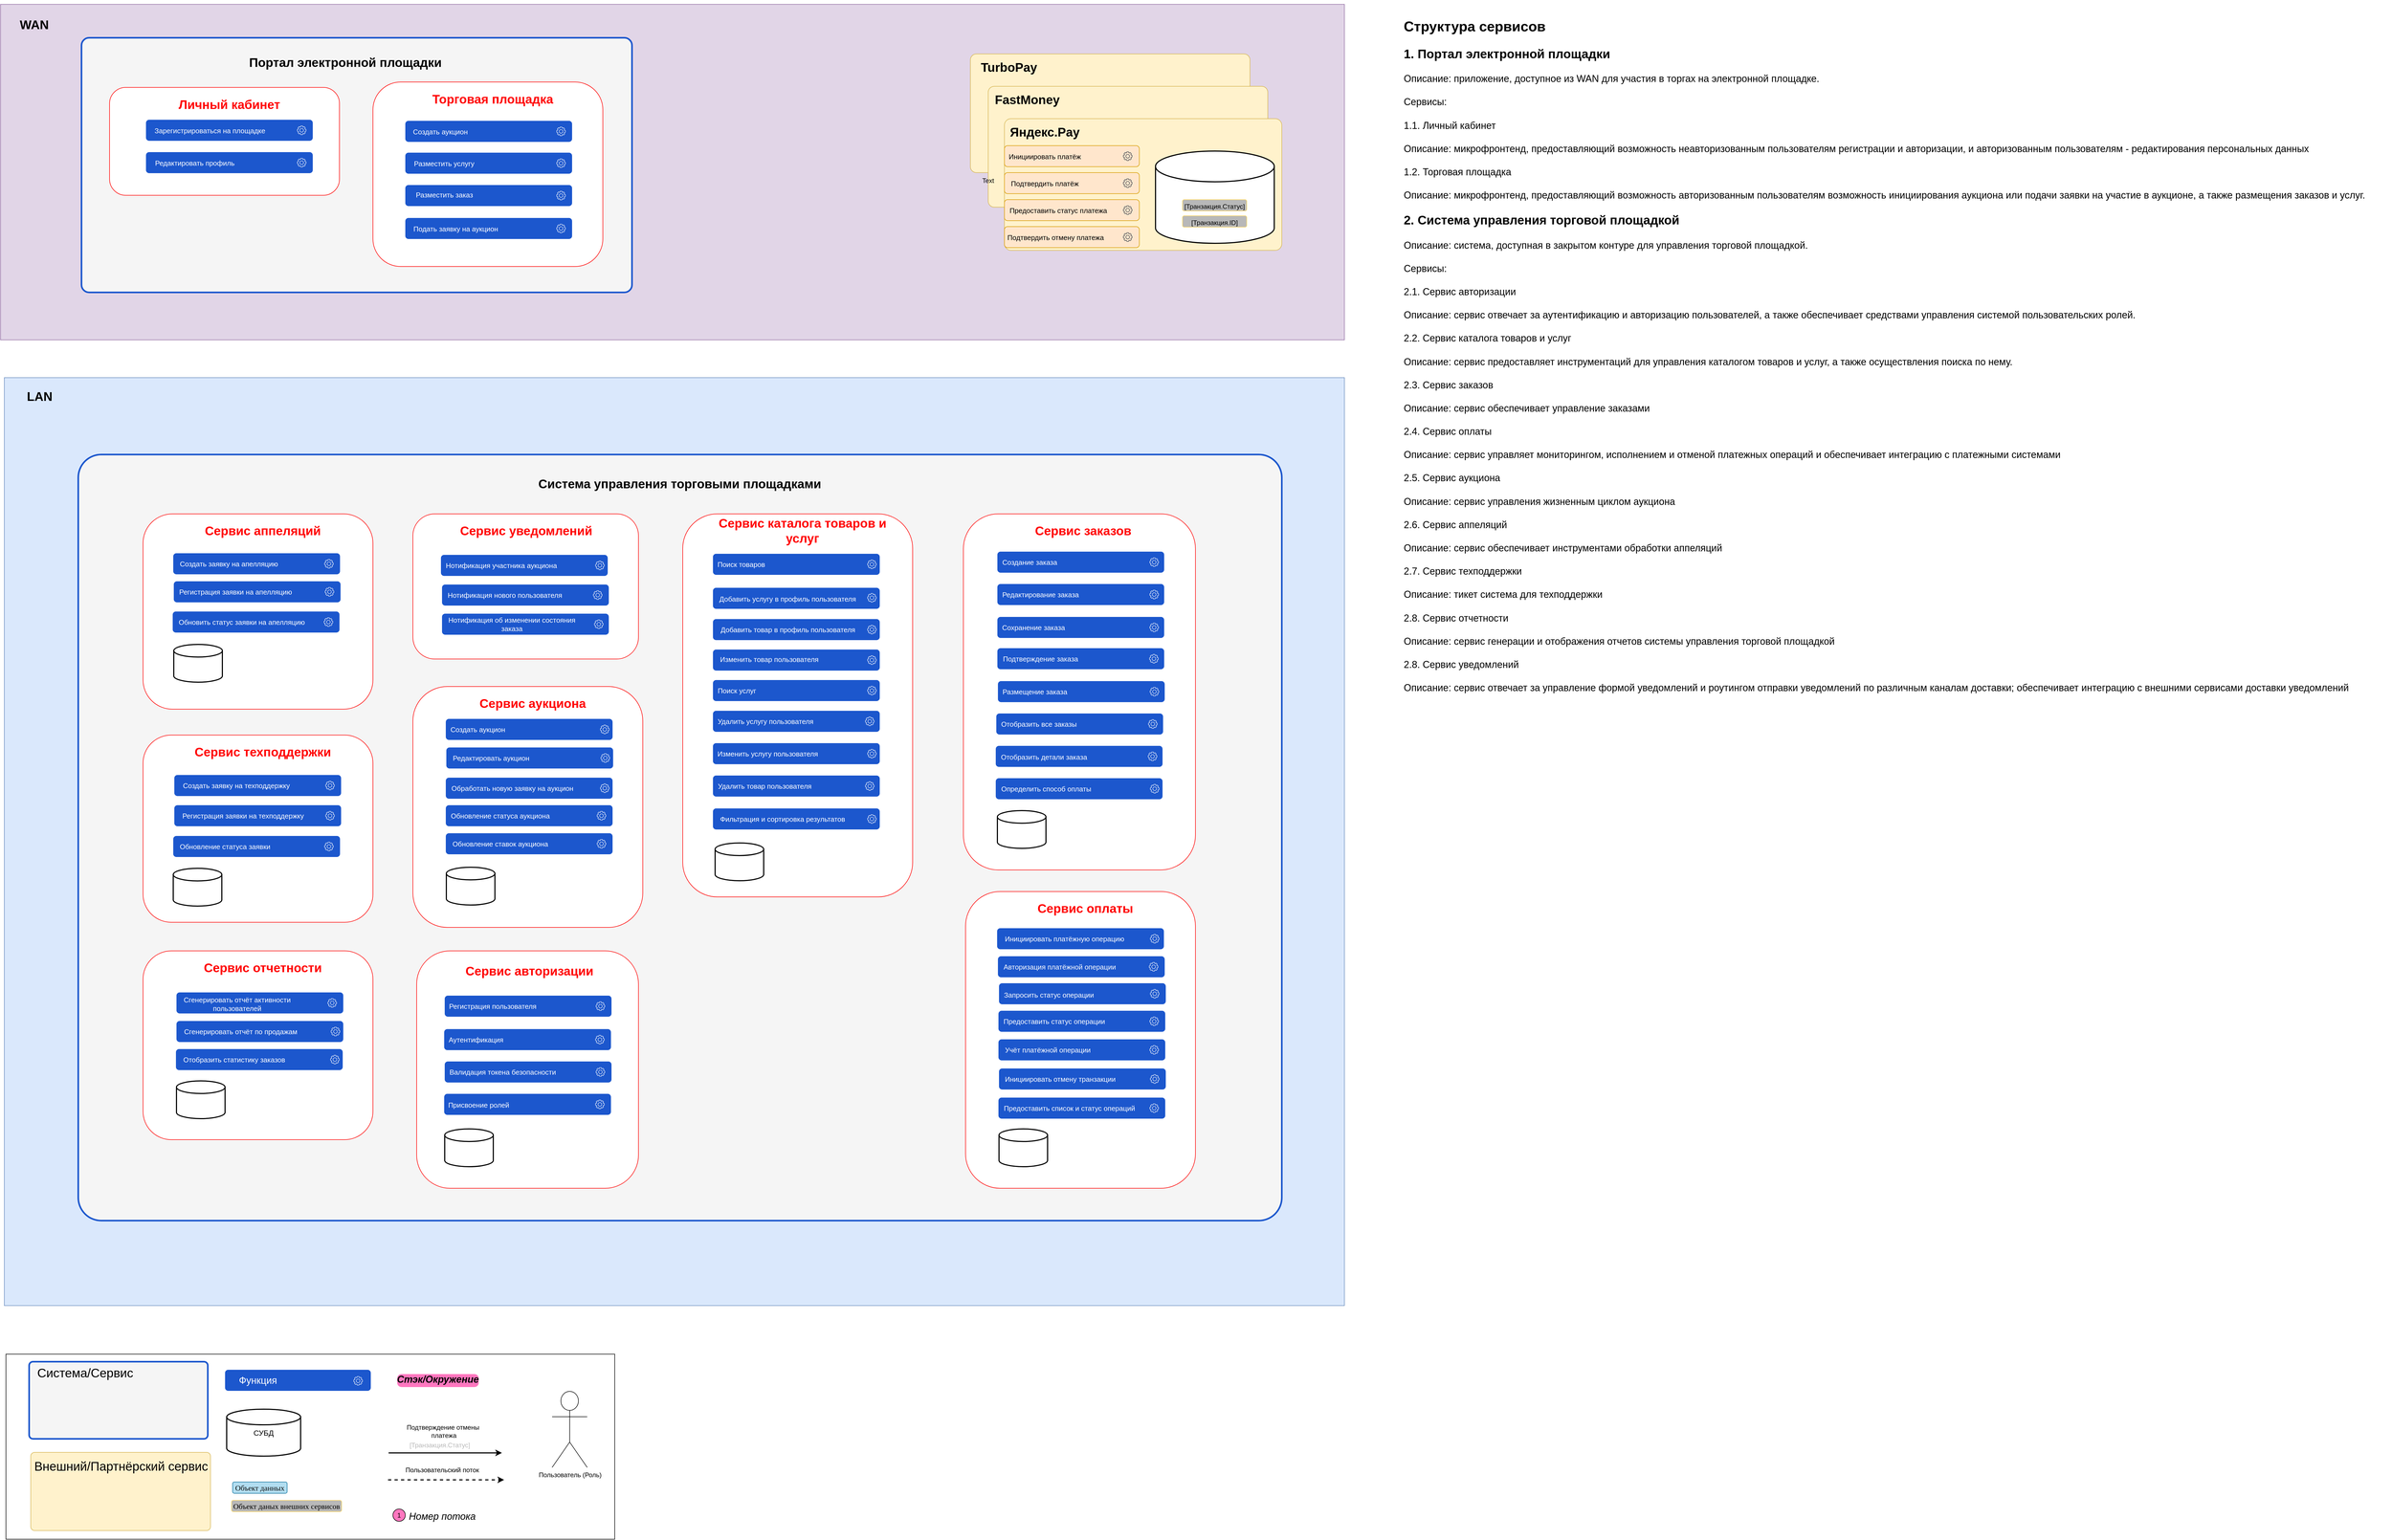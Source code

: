 <mxfile version="24.7.8" pages="2">
  <diagram name="Структура сервисов" id="BleSmaJVXqo2yb7Co1eL">
    <mxGraphModel dx="3307" dy="5240" grid="1" gridSize="10" guides="1" tooltips="0" connect="1" arrows="1" fold="1" page="0" pageScale="1" pageWidth="827" pageHeight="1169" math="0" shadow="0">
      <root>
        <mxCell id="0" />
        <mxCell id="1" parent="0" />
        <mxCell id="5OwYdLY4N6DLcjgSGQ58-2" value="" style="rounded=0;whiteSpace=wrap;html=1;fillColor=#e1d5e7;strokeColor=#9673a6;movable=1;resizable=1;rotatable=1;deletable=1;editable=1;locked=0;connectable=1;" parent="1" vertex="1">
          <mxGeometry x="3970" y="-872" width="2490" height="622" as="geometry" />
        </mxCell>
        <mxCell id="5OwYdLY4N6DLcjgSGQ58-3" value="" style="rounded=0;whiteSpace=wrap;html=1;fillColor=#dae8fc;strokeColor=#6c8ebf;" parent="1" vertex="1">
          <mxGeometry x="3977" y="-180" width="2483" height="1720" as="geometry" />
        </mxCell>
        <mxCell id="cKbgiC5qh_IXnBO1eU4K-100" value="WAN" style="text;html=1;align=center;verticalAlign=middle;whiteSpace=wrap;rounded=1;shadow=0;fontSize=23;fontStyle=1" parent="1" vertex="1">
          <mxGeometry x="3990" y="-859" width="85" height="49" as="geometry" />
        </mxCell>
        <mxCell id="5OwYdLY4N6DLcjgSGQ58-32" value="" style="group" parent="1" vertex="1" connectable="0">
          <mxGeometry x="5750" y="-780" width="594" height="364" as="geometry" />
        </mxCell>
        <mxCell id="5OwYdLY4N6DLcjgSGQ58-4" value="" style="group" parent="5OwYdLY4N6DLcjgSGQ58-32" vertex="1" connectable="0">
          <mxGeometry width="535" height="220" as="geometry" />
        </mxCell>
        <mxCell id="5OwYdLY4N6DLcjgSGQ58-5" value="" style="rounded=1;whiteSpace=wrap;html=1;arcSize=5;fillColor=#fff2cc;strokeColor=#d6b656;" parent="5OwYdLY4N6DLcjgSGQ58-4" vertex="1">
          <mxGeometry x="17" width="518" height="220" as="geometry" />
        </mxCell>
        <mxCell id="5OwYdLY4N6DLcjgSGQ58-6" value="TurboPay" style="text;html=1;align=center;verticalAlign=middle;whiteSpace=wrap;rounded=1;shadow=0;fontSize=23;fontStyle=1" parent="5OwYdLY4N6DLcjgSGQ58-4" vertex="1">
          <mxGeometry width="177" height="49" as="geometry" />
        </mxCell>
        <mxCell id="5OwYdLY4N6DLcjgSGQ58-7" value="" style="group" parent="5OwYdLY4N6DLcjgSGQ58-32" vertex="1" connectable="0">
          <mxGeometry x="50" y="60" width="518" height="224" as="geometry" />
        </mxCell>
        <mxCell id="5OwYdLY4N6DLcjgSGQ58-8" value="" style="rounded=1;whiteSpace=wrap;html=1;arcSize=5;fillColor=#fff2cc;strokeColor=#d6b656;" parent="5OwYdLY4N6DLcjgSGQ58-7" vertex="1">
          <mxGeometry width="518" height="224" as="geometry" />
        </mxCell>
        <mxCell id="5OwYdLY4N6DLcjgSGQ58-9" value="FastMoney" style="text;html=1;align=center;verticalAlign=middle;whiteSpace=wrap;rounded=1;shadow=0;fontSize=23;fontStyle=1" parent="5OwYdLY4N6DLcjgSGQ58-7" vertex="1">
          <mxGeometry x="2" width="141" height="49" as="geometry" />
        </mxCell>
        <mxCell id="5OwYdLY4N6DLcjgSGQ58-10" value="" style="group" parent="5OwYdLY4N6DLcjgSGQ58-32" vertex="1" connectable="0">
          <mxGeometry x="80" y="120" width="514" height="244" as="geometry" />
        </mxCell>
        <mxCell id="5OwYdLY4N6DLcjgSGQ58-11" value="" style="rounded=1;whiteSpace=wrap;html=1;arcSize=5;fillColor=#fff2cc;strokeColor=#d6b656;" parent="5OwYdLY4N6DLcjgSGQ58-10" vertex="1">
          <mxGeometry width="514" height="244" as="geometry" />
        </mxCell>
        <mxCell id="5OwYdLY4N6DLcjgSGQ58-12" value="Яндекс.Pay" style="text;html=1;align=center;verticalAlign=middle;whiteSpace=wrap;rounded=1;shadow=0;fontSize=23;fontStyle=1" parent="5OwYdLY4N6DLcjgSGQ58-10" vertex="1">
          <mxGeometry width="150" height="49" as="geometry" />
        </mxCell>
        <mxCell id="5OwYdLY4N6DLcjgSGQ58-13" value="" style="strokeWidth=2;html=1;shape=mxgraph.flowchart.database;whiteSpace=wrap;rounded=1;movable=1;resizable=1;rotatable=1;deletable=1;editable=1;locked=0;connectable=1;" parent="5OwYdLY4N6DLcjgSGQ58-32" vertex="1">
          <mxGeometry x="360" y="180" width="220" height="171" as="geometry" />
        </mxCell>
        <mxCell id="5OwYdLY4N6DLcjgSGQ58-14" value="&lt;p style=&quot;margin: 0px 0px 0px 13px; text-indent: -13px; font-variant-numeric: normal; font-variant-east-asian: normal; font-variant-alternates: normal; font-kerning: auto; font-optical-sizing: auto; font-feature-settings: normal; font-variation-settings: normal; font-variant-position: normal; font-stretch: normal; font-size: 14px; line-height: normal; text-align: start;&quot; class=&quot;p1&quot;&gt;&lt;span style=&quot;font-size: 12px; text-align: center; text-indent: 0px;&quot;&gt;[Транзакция.Статус]&lt;/span&gt;&lt;br&gt;&lt;/p&gt;" style="rounded=1;whiteSpace=wrap;html=1;fillColor=#B8B8B8;strokeColor=#FFD966;" parent="5OwYdLY4N6DLcjgSGQ58-32" vertex="1">
          <mxGeometry x="410" y="270" width="119" height="21" as="geometry" />
        </mxCell>
        <mxCell id="5OwYdLY4N6DLcjgSGQ58-15" value="&lt;p style=&quot;margin: 0px 0px 0px 13px; text-indent: -13px; font-variant-numeric: normal; font-variant-east-asian: normal; font-variant-alternates: normal; font-kerning: auto; font-optical-sizing: auto; font-feature-settings: normal; font-variation-settings: normal; font-variant-position: normal; font-stretch: normal; font-size: 14px; line-height: normal; text-align: start;&quot; class=&quot;p1&quot;&gt;&lt;span style=&quot;font-size: 12px; text-align: center; text-indent: 0px;&quot;&gt;[Транзакция.ID]&lt;/span&gt;&lt;br&gt;&lt;/p&gt;" style="rounded=1;whiteSpace=wrap;html=1;fillColor=#B8B8B8;strokeColor=#FFD966;" parent="5OwYdLY4N6DLcjgSGQ58-32" vertex="1">
          <mxGeometry x="410" y="300" width="119" height="21" as="geometry" />
        </mxCell>
        <mxCell id="5OwYdLY4N6DLcjgSGQ58-16" value="" style="group" parent="5OwYdLY4N6DLcjgSGQ58-32" vertex="1" connectable="0">
          <mxGeometry x="70" y="170" width="260" height="39" as="geometry" />
        </mxCell>
        <mxCell id="5OwYdLY4N6DLcjgSGQ58-17" value="" style="rounded=1;whiteSpace=wrap;html=1;fillColor=#ffe6cc;strokeColor=#d79b00;" parent="5OwYdLY4N6DLcjgSGQ58-16" vertex="1">
          <mxGeometry x="10" width="250" height="39" as="geometry" />
        </mxCell>
        <mxCell id="5OwYdLY4N6DLcjgSGQ58-18" value="" style="sketch=0;outlineConnect=0;fontColor=#232F3E;gradientColor=none;fillColor=#232F3D;strokeColor=none;dashed=0;verticalLabelPosition=bottom;verticalAlign=top;align=center;html=1;fontSize=12;fontStyle=0;aspect=fixed;pointerEvents=1;shape=mxgraph.aws4.gear;rounded=1;" parent="5OwYdLY4N6DLcjgSGQ58-16" vertex="1">
          <mxGeometry x="230" y="11" width="17" height="17" as="geometry" />
        </mxCell>
        <mxCell id="5OwYdLY4N6DLcjgSGQ58-19" value="Инициировать платёж" style="text;html=1;align=center;verticalAlign=middle;whiteSpace=wrap;rounded=1;fontSize=13;" parent="5OwYdLY4N6DLcjgSGQ58-16" vertex="1">
          <mxGeometry y="4.5" width="170" height="30" as="geometry" />
        </mxCell>
        <mxCell id="5OwYdLY4N6DLcjgSGQ58-20" value="" style="group" parent="5OwYdLY4N6DLcjgSGQ58-32" vertex="1" connectable="0">
          <mxGeometry x="70" y="220" width="260" height="39" as="geometry" />
        </mxCell>
        <mxCell id="5OwYdLY4N6DLcjgSGQ58-21" value="" style="rounded=1;whiteSpace=wrap;html=1;fillColor=#ffe6cc;strokeColor=#d79b00;" parent="5OwYdLY4N6DLcjgSGQ58-20" vertex="1">
          <mxGeometry x="10" width="250" height="39" as="geometry" />
        </mxCell>
        <mxCell id="5OwYdLY4N6DLcjgSGQ58-22" value="" style="sketch=0;outlineConnect=0;fontColor=#232F3E;gradientColor=none;fillColor=#232F3D;strokeColor=none;dashed=0;verticalLabelPosition=bottom;verticalAlign=top;align=center;html=1;fontSize=12;fontStyle=0;aspect=fixed;pointerEvents=1;shape=mxgraph.aws4.gear;rounded=1;" parent="5OwYdLY4N6DLcjgSGQ58-20" vertex="1">
          <mxGeometry x="230" y="11" width="17" height="17" as="geometry" />
        </mxCell>
        <mxCell id="5OwYdLY4N6DLcjgSGQ58-23" value="Подтвердить платёж" style="text;html=1;align=center;verticalAlign=middle;whiteSpace=wrap;rounded=1;fontSize=13;" parent="5OwYdLY4N6DLcjgSGQ58-20" vertex="1">
          <mxGeometry y="4.5" width="170" height="30" as="geometry" />
        </mxCell>
        <mxCell id="5OwYdLY4N6DLcjgSGQ58-24" value="" style="group" parent="5OwYdLY4N6DLcjgSGQ58-32" vertex="1" connectable="0">
          <mxGeometry x="80" y="270" width="250" height="39" as="geometry" />
        </mxCell>
        <mxCell id="5OwYdLY4N6DLcjgSGQ58-25" value="" style="rounded=1;whiteSpace=wrap;html=1;fillColor=#ffe6cc;strokeColor=#d79b00;" parent="5OwYdLY4N6DLcjgSGQ58-24" vertex="1">
          <mxGeometry width="250" height="39" as="geometry" />
        </mxCell>
        <mxCell id="5OwYdLY4N6DLcjgSGQ58-26" value="" style="sketch=0;outlineConnect=0;fontColor=#232F3E;gradientColor=none;fillColor=#232F3D;strokeColor=none;dashed=0;verticalLabelPosition=bottom;verticalAlign=top;align=center;html=1;fontSize=12;fontStyle=0;aspect=fixed;pointerEvents=1;shape=mxgraph.aws4.gear;rounded=1;" parent="5OwYdLY4N6DLcjgSGQ58-24" vertex="1">
          <mxGeometry x="220" y="11" width="17" height="17" as="geometry" />
        </mxCell>
        <mxCell id="5OwYdLY4N6DLcjgSGQ58-27" value="Предоставить статус платежа" style="text;html=1;align=center;verticalAlign=middle;whiteSpace=wrap;rounded=1;fontSize=13;" parent="5OwYdLY4N6DLcjgSGQ58-24" vertex="1">
          <mxGeometry y="4.5" width="200" height="30" as="geometry" />
        </mxCell>
        <mxCell id="5OwYdLY4N6DLcjgSGQ58-28" value="" style="group" parent="5OwYdLY4N6DLcjgSGQ58-32" vertex="1" connectable="0">
          <mxGeometry x="70" y="320" width="260" height="39" as="geometry" />
        </mxCell>
        <mxCell id="5OwYdLY4N6DLcjgSGQ58-29" value="" style="rounded=1;whiteSpace=wrap;html=1;fillColor=#ffe6cc;strokeColor=#d79b00;" parent="5OwYdLY4N6DLcjgSGQ58-28" vertex="1">
          <mxGeometry x="10" width="250" height="39" as="geometry" />
        </mxCell>
        <mxCell id="5OwYdLY4N6DLcjgSGQ58-30" value="" style="sketch=0;outlineConnect=0;fontColor=#232F3E;gradientColor=none;fillColor=#232F3D;strokeColor=none;dashed=0;verticalLabelPosition=bottom;verticalAlign=top;align=center;html=1;fontSize=12;fontStyle=0;aspect=fixed;pointerEvents=1;shape=mxgraph.aws4.gear;rounded=1;" parent="5OwYdLY4N6DLcjgSGQ58-28" vertex="1">
          <mxGeometry x="230" y="11" width="17" height="17" as="geometry" />
        </mxCell>
        <mxCell id="5OwYdLY4N6DLcjgSGQ58-31" value="Подтвердить отмену платежа" style="text;html=1;align=center;verticalAlign=middle;whiteSpace=wrap;rounded=1;fontSize=13;" parent="5OwYdLY4N6DLcjgSGQ58-28" vertex="1">
          <mxGeometry y="4.5" width="210" height="30" as="geometry" />
        </mxCell>
        <mxCell id="cLhmCarF1MdKLka7V6Pk-153" value="" style="group" parent="1" vertex="1" connectable="0">
          <mxGeometry x="4114" y="-37.5" width="2230" height="1420" as="geometry" />
        </mxCell>
        <mxCell id="cLhmCarF1MdKLka7V6Pk-119" value="" style="rounded=1;whiteSpace=wrap;html=1;arcSize=3;fillColor=#f5f5f5;strokeColor=#1C57CD;strokeWidth=3;align=center;verticalAlign=middle;fontFamily=Helvetica;fontSize=12;fontColor=#333333;resizable=1;" parent="cLhmCarF1MdKLka7V6Pk-153" vertex="1">
          <mxGeometry width="2230" height="1420" as="geometry" />
        </mxCell>
        <mxCell id="cLhmCarF1MdKLka7V6Pk-61" value="" style="group;movable=1;resizable=1;rotatable=1;deletable=1;editable=1;locked=0;connectable=1;" parent="cLhmCarF1MdKLka7V6Pk-153" vertex="1" connectable="0">
          <mxGeometry x="620" y="110" width="418" height="269" as="geometry" />
        </mxCell>
        <mxCell id="cLhmCarF1MdKLka7V6Pk-59" value="" style="rounded=1;whiteSpace=wrap;html=1;strokeColor=#FF0000;movable=1;resizable=1;rotatable=1;deletable=1;editable=1;locked=0;connectable=1;" parent="cLhmCarF1MdKLka7V6Pk-61" vertex="1">
          <mxGeometry width="418" height="269" as="geometry" />
        </mxCell>
        <mxCell id="BZBJQn5B5M7l6MrAMs_o-10" value="" style="group;movable=1;resizable=1;rotatable=1;deletable=1;editable=1;locked=0;connectable=1;" parent="cLhmCarF1MdKLka7V6Pk-61" vertex="1" connectable="0">
          <mxGeometry x="54" y="131" width="309" height="39" as="geometry" />
        </mxCell>
        <mxCell id="Tz6aEU4ManMyac2rpAqn-72" value="" style="rounded=1;whiteSpace=wrap;html=1;fillColor=#1C57CD;strokeColor=none;movable=1;resizable=1;rotatable=1;deletable=1;editable=1;locked=0;connectable=1;" parent="BZBJQn5B5M7l6MrAMs_o-10" vertex="1">
          <mxGeometry width="309" height="39" as="geometry" />
        </mxCell>
        <mxCell id="Tz6aEU4ManMyac2rpAqn-73" value="" style="sketch=0;outlineConnect=0;fontColor=#232F3E;gradientColor=none;fillColor=default;strokeColor=none;dashed=0;verticalLabelPosition=bottom;verticalAlign=top;align=center;html=1;fontSize=12;fontStyle=0;aspect=fixed;pointerEvents=1;shape=mxgraph.aws4.gear;rounded=1;movable=1;resizable=1;rotatable=1;deletable=1;editable=1;locked=0;connectable=1;" parent="BZBJQn5B5M7l6MrAMs_o-10" vertex="1">
          <mxGeometry x="280" y="11" width="17" height="17" as="geometry" />
        </mxCell>
        <mxCell id="Tz6aEU4ManMyac2rpAqn-74" value="Нотификация нового пользователя" style="text;html=1;align=center;verticalAlign=middle;whiteSpace=wrap;rounded=1;fontSize=13;fontColor=#FFFFFF;strokeColor=none;movable=1;resizable=1;rotatable=1;deletable=1;editable=1;locked=0;connectable=1;" parent="BZBJQn5B5M7l6MrAMs_o-10" vertex="1">
          <mxGeometry x="3" y="4.5" width="227" height="30" as="geometry" />
        </mxCell>
        <mxCell id="BZBJQn5B5M7l6MrAMs_o-21" value="" style="group;movable=1;resizable=1;rotatable=1;deletable=1;editable=1;locked=0;connectable=1;" parent="cLhmCarF1MdKLka7V6Pk-61" vertex="1" connectable="0">
          <mxGeometry x="54" y="185" width="309" height="39" as="geometry" />
        </mxCell>
        <mxCell id="Tz6aEU4ManMyac2rpAqn-96" value="" style="rounded=1;whiteSpace=wrap;html=1;fillColor=#1C57CD;strokeColor=none;movable=1;resizable=1;rotatable=1;deletable=1;editable=1;locked=0;connectable=1;" parent="BZBJQn5B5M7l6MrAMs_o-21" vertex="1">
          <mxGeometry width="309" height="39" as="geometry" />
        </mxCell>
        <mxCell id="Tz6aEU4ManMyac2rpAqn-97" value="" style="sketch=0;outlineConnect=0;fontColor=#232F3E;gradientColor=none;fillColor=default;strokeColor=none;dashed=0;verticalLabelPosition=bottom;verticalAlign=top;align=center;html=1;fontSize=12;fontStyle=0;aspect=fixed;pointerEvents=1;shape=mxgraph.aws4.gear;rounded=1;movable=1;resizable=1;rotatable=1;deletable=1;editable=1;locked=0;connectable=1;" parent="BZBJQn5B5M7l6MrAMs_o-21" vertex="1">
          <mxGeometry x="282" y="11" width="17" height="17" as="geometry" />
        </mxCell>
        <mxCell id="Tz6aEU4ManMyac2rpAqn-98" value="Нотификация об изменении состояния заказа" style="text;html=1;align=center;verticalAlign=middle;whiteSpace=wrap;rounded=1;fontSize=13;fontColor=#FFFFFF;strokeColor=none;movable=1;resizable=1;rotatable=1;deletable=1;editable=1;locked=0;connectable=1;" parent="BZBJQn5B5M7l6MrAMs_o-21" vertex="1">
          <mxGeometry x="6" y="4.5" width="247" height="30" as="geometry" />
        </mxCell>
        <mxCell id="BZBJQn5B5M7l6MrAMs_o-31" value="" style="group;movable=1;resizable=1;rotatable=1;deletable=1;editable=1;locked=0;connectable=1;" parent="cLhmCarF1MdKLka7V6Pk-61" vertex="1" connectable="0">
          <mxGeometry x="52" y="76" width="309" height="39" as="geometry" />
        </mxCell>
        <mxCell id="Tz6aEU4ManMyac2rpAqn-149" value="" style="rounded=1;whiteSpace=wrap;html=1;fillColor=#1C57CD;strokeColor=none;movable=1;resizable=1;rotatable=1;deletable=1;editable=1;locked=0;connectable=1;" parent="BZBJQn5B5M7l6MrAMs_o-31" vertex="1">
          <mxGeometry width="309" height="39" as="geometry" />
        </mxCell>
        <mxCell id="Tz6aEU4ManMyac2rpAqn-150" value="" style="sketch=0;outlineConnect=0;fontColor=#232F3E;gradientColor=none;fillColor=#FFFFFF;strokeColor=none;dashed=0;verticalLabelPosition=bottom;verticalAlign=top;align=center;html=1;fontSize=12;fontStyle=0;aspect=fixed;pointerEvents=1;shape=mxgraph.aws4.gear;rounded=1;movable=1;resizable=1;rotatable=1;deletable=1;editable=1;locked=0;connectable=1;" parent="BZBJQn5B5M7l6MrAMs_o-31" vertex="1">
          <mxGeometry x="286" y="11" width="17" height="17" as="geometry" />
        </mxCell>
        <mxCell id="Tz6aEU4ManMyac2rpAqn-151" value="Нотификация участника аукциона" style="text;html=1;align=center;verticalAlign=middle;whiteSpace=wrap;rounded=1;fontSize=13;fontColor=#FFFFFF;strokeColor=none;movable=1;resizable=1;rotatable=1;deletable=1;editable=1;locked=0;connectable=1;" parent="BZBJQn5B5M7l6MrAMs_o-31" vertex="1">
          <mxGeometry x="3" y="4.5" width="218" height="30" as="geometry" />
        </mxCell>
        <mxCell id="cLhmCarF1MdKLka7V6Pk-60" value="Сервис уведомлений" style="text;html=1;align=center;verticalAlign=middle;whiteSpace=wrap;rounded=1;shadow=0;fontSize=23;fontStyle=1;fontColor=#FF0000;movable=1;resizable=1;rotatable=1;deletable=1;editable=1;locked=0;connectable=1;" parent="cLhmCarF1MdKLka7V6Pk-61" vertex="1">
          <mxGeometry x="40" y="7" width="340" height="49" as="geometry" />
        </mxCell>
        <mxCell id="cLhmCarF1MdKLka7V6Pk-136" value="Система управления торговыми площадками" style="text;html=1;align=center;verticalAlign=middle;whiteSpace=wrap;rounded=1;shadow=0;fontSize=23;fontStyle=1" parent="cLhmCarF1MdKLka7V6Pk-153" vertex="1">
          <mxGeometry x="840" y="30" width="549" height="49" as="geometry" />
        </mxCell>
        <mxCell id="cLhmCarF1MdKLka7V6Pk-139" value="" style="group" parent="cLhmCarF1MdKLka7V6Pk-153" vertex="1" connectable="0">
          <mxGeometry x="120" y="110" width="426" height="362" as="geometry" />
        </mxCell>
        <mxCell id="cLhmCarF1MdKLka7V6Pk-2" value="" style="rounded=1;whiteSpace=wrap;html=1;strokeColor=#FF0000;movable=1;resizable=1;rotatable=1;deletable=1;editable=1;locked=0;connectable=1;" parent="cLhmCarF1MdKLka7V6Pk-139" vertex="1">
          <mxGeometry width="426" height="362" as="geometry" />
        </mxCell>
        <mxCell id="cLhmCarF1MdKLka7V6Pk-135" value="" style="strokeWidth=2;html=1;shape=mxgraph.flowchart.database;whiteSpace=wrap;rounded=1;movable=1;resizable=1;rotatable=1;deletable=1;editable=1;locked=0;connectable=1;" parent="cLhmCarF1MdKLka7V6Pk-139" vertex="1">
          <mxGeometry x="57" y="242" width="90" height="70" as="geometry" />
        </mxCell>
        <mxCell id="BZBJQn5B5M7l6MrAMs_o-43" value="" style="group;movable=1;resizable=1;rotatable=1;deletable=1;editable=1;locked=0;connectable=1;" parent="cLhmCarF1MdKLka7V6Pk-139" vertex="1" connectable="0">
          <mxGeometry x="55" y="181" width="309" height="39" as="geometry" />
        </mxCell>
        <mxCell id="cKbgiC5qh_IXnBO1eU4K-28" value="" style="rounded=1;whiteSpace=wrap;html=1;fillColor=#1C57CD;strokeColor=none;movable=1;resizable=1;rotatable=1;deletable=1;editable=1;locked=0;connectable=1;" parent="BZBJQn5B5M7l6MrAMs_o-43" vertex="1">
          <mxGeometry width="309" height="39" as="geometry" />
        </mxCell>
        <mxCell id="cKbgiC5qh_IXnBO1eU4K-29" value="" style="sketch=0;outlineConnect=0;fontColor=#232F3E;gradientColor=none;fillColor=#FFFFFF;strokeColor=none;dashed=0;verticalLabelPosition=bottom;verticalAlign=top;align=center;html=1;fontSize=12;fontStyle=0;aspect=fixed;pointerEvents=1;shape=mxgraph.aws4.gear;rounded=1;movable=1;resizable=1;rotatable=1;deletable=1;editable=1;locked=0;connectable=1;" parent="BZBJQn5B5M7l6MrAMs_o-43" vertex="1">
          <mxGeometry x="280" y="11" width="17" height="17" as="geometry" />
        </mxCell>
        <mxCell id="cKbgiC5qh_IXnBO1eU4K-30" value="Обновить статус заявки на апелляцию" style="text;html=1;align=center;verticalAlign=middle;whiteSpace=wrap;rounded=1;fontSize=13;fontColor=#FFFFFF;strokeColor=none;movable=1;resizable=1;rotatable=1;deletable=1;editable=1;locked=0;connectable=1;" parent="BZBJQn5B5M7l6MrAMs_o-43" vertex="1">
          <mxGeometry x="3" y="4.5" width="250" height="30" as="geometry" />
        </mxCell>
        <mxCell id="BZBJQn5B5M7l6MrAMs_o-44" value="" style="group;movable=1;resizable=1;rotatable=1;deletable=1;editable=1;locked=0;connectable=1;" parent="cLhmCarF1MdKLka7V6Pk-139" vertex="1" connectable="0">
          <mxGeometry x="57" y="125" width="309" height="39" as="geometry" />
        </mxCell>
        <mxCell id="cKbgiC5qh_IXnBO1eU4K-25" value="" style="rounded=1;whiteSpace=wrap;html=1;fillColor=#1C57CD;strokeColor=none;movable=1;resizable=1;rotatable=1;deletable=1;editable=1;locked=0;connectable=1;" parent="BZBJQn5B5M7l6MrAMs_o-44" vertex="1">
          <mxGeometry width="309" height="39" as="geometry" />
        </mxCell>
        <mxCell id="cKbgiC5qh_IXnBO1eU4K-26" value="" style="sketch=0;outlineConnect=0;fontColor=#232F3E;gradientColor=none;fillColor=#FFFFFF;strokeColor=none;dashed=0;verticalLabelPosition=bottom;verticalAlign=top;align=center;html=1;fontSize=12;fontStyle=0;aspect=fixed;pointerEvents=1;shape=mxgraph.aws4.gear;rounded=1;movable=1;resizable=1;rotatable=1;deletable=1;editable=1;locked=0;connectable=1;" parent="BZBJQn5B5M7l6MrAMs_o-44" vertex="1">
          <mxGeometry x="280" y="11" width="17" height="17" as="geometry" />
        </mxCell>
        <mxCell id="cKbgiC5qh_IXnBO1eU4K-27" value="Регистрация заявки на апелляцию" style="text;html=1;align=center;verticalAlign=middle;whiteSpace=wrap;rounded=1;fontSize=13;fontColor=#FFFFFF;strokeColor=none;movable=1;resizable=1;rotatable=1;deletable=1;editable=1;locked=0;connectable=1;" parent="BZBJQn5B5M7l6MrAMs_o-44" vertex="1">
          <mxGeometry x="1" y="4.5" width="227" height="30" as="geometry" />
        </mxCell>
        <mxCell id="BZBJQn5B5M7l6MrAMs_o-45" value="" style="group;movable=1;resizable=1;rotatable=1;deletable=1;editable=1;locked=0;connectable=1;" parent="cLhmCarF1MdKLka7V6Pk-139" vertex="1" connectable="0">
          <mxGeometry x="56" y="73" width="309" height="39" as="geometry" />
        </mxCell>
        <mxCell id="cKbgiC5qh_IXnBO1eU4K-22" value="" style="rounded=1;whiteSpace=wrap;html=1;fillColor=#1C57CD;strokeColor=none;movable=1;resizable=1;rotatable=1;deletable=1;editable=1;locked=0;connectable=1;" parent="BZBJQn5B5M7l6MrAMs_o-45" vertex="1">
          <mxGeometry width="309" height="39" as="geometry" />
        </mxCell>
        <mxCell id="cKbgiC5qh_IXnBO1eU4K-23" value="" style="sketch=0;outlineConnect=0;fontColor=#232F3E;gradientColor=none;fillColor=#FFFFFF;strokeColor=none;dashed=0;verticalLabelPosition=bottom;verticalAlign=top;align=center;html=1;fontSize=12;fontStyle=0;aspect=fixed;pointerEvents=1;shape=mxgraph.aws4.gear;rounded=1;movable=1;resizable=1;rotatable=1;deletable=1;editable=1;locked=0;connectable=1;" parent="BZBJQn5B5M7l6MrAMs_o-45" vertex="1">
          <mxGeometry x="280" y="11" width="17" height="17" as="geometry" />
        </mxCell>
        <mxCell id="cKbgiC5qh_IXnBO1eU4K-24" value="Создать заявку на апелляцию&amp;nbsp;" style="text;html=1;align=center;verticalAlign=middle;whiteSpace=wrap;rounded=1;fontSize=13;fontColor=#FFFFFF;strokeColor=none;movable=1;resizable=1;rotatable=1;deletable=1;editable=1;locked=0;connectable=1;" parent="BZBJQn5B5M7l6MrAMs_o-45" vertex="1">
          <mxGeometry x="4" y="4.5" width="202" height="30" as="geometry" />
        </mxCell>
        <mxCell id="cLhmCarF1MdKLka7V6Pk-3" value="Сервис аппеляций" style="text;html=1;align=center;verticalAlign=middle;whiteSpace=wrap;rounded=1;shadow=0;fontSize=23;fontStyle=1;fontColor=#FF0000;movable=1;resizable=1;rotatable=1;deletable=1;editable=1;locked=0;connectable=1;" parent="cLhmCarF1MdKLka7V6Pk-139" vertex="1">
          <mxGeometry x="52" y="7" width="340" height="49" as="geometry" />
        </mxCell>
        <mxCell id="cLhmCarF1MdKLka7V6Pk-141" value="" style="group" parent="cLhmCarF1MdKLka7V6Pk-153" vertex="1" connectable="0">
          <mxGeometry x="120" y="520" width="426" height="347" as="geometry" />
        </mxCell>
        <mxCell id="5OwYdLY4N6DLcjgSGQ58-38" value="" style="rounded=1;whiteSpace=wrap;html=1;strokeColor=#FF0000;movable=1;resizable=1;rotatable=1;deletable=1;editable=1;locked=0;connectable=1;" parent="cLhmCarF1MdKLka7V6Pk-141" vertex="1">
          <mxGeometry width="426" height="347" as="geometry" />
        </mxCell>
        <mxCell id="cLhmCarF1MdKLka7V6Pk-138" value="" style="strokeWidth=2;html=1;shape=mxgraph.flowchart.database;whiteSpace=wrap;rounded=1;movable=1;resizable=1;rotatable=1;deletable=1;editable=1;locked=0;connectable=1;" parent="cLhmCarF1MdKLka7V6Pk-141" vertex="1">
          <mxGeometry x="56" y="247" width="90" height="70" as="geometry" />
        </mxCell>
        <mxCell id="BZBJQn5B5M7l6MrAMs_o-40" value="" style="group;movable=1;resizable=1;rotatable=1;deletable=1;editable=1;locked=0;connectable=1;" parent="cLhmCarF1MdKLka7V6Pk-141" vertex="1" connectable="0">
          <mxGeometry x="56" y="187" width="309" height="39" as="geometry" />
        </mxCell>
        <mxCell id="cKbgiC5qh_IXnBO1eU4K-40" value="" style="rounded=1;whiteSpace=wrap;html=1;fillColor=#1C57CD;strokeColor=none;movable=1;resizable=1;rotatable=1;deletable=1;editable=1;locked=0;connectable=1;" parent="BZBJQn5B5M7l6MrAMs_o-40" vertex="1">
          <mxGeometry width="309" height="39" as="geometry" />
        </mxCell>
        <mxCell id="cKbgiC5qh_IXnBO1eU4K-41" value="" style="sketch=0;outlineConnect=0;fontColor=#232F3E;gradientColor=none;fillColor=#FFFFFF;strokeColor=none;dashed=0;verticalLabelPosition=bottom;verticalAlign=top;align=center;html=1;fontSize=12;fontStyle=0;aspect=fixed;pointerEvents=1;shape=mxgraph.aws4.gear;rounded=1;movable=1;resizable=1;rotatable=1;deletable=1;editable=1;locked=0;connectable=1;" parent="BZBJQn5B5M7l6MrAMs_o-40" vertex="1">
          <mxGeometry x="280" y="11" width="17" height="17" as="geometry" />
        </mxCell>
        <mxCell id="cKbgiC5qh_IXnBO1eU4K-42" value="Обновление статуса заявки" style="text;html=1;align=center;verticalAlign=middle;whiteSpace=wrap;rounded=1;fontSize=13;fontColor=#FFFFFF;strokeColor=none;movable=1;resizable=1;rotatable=1;deletable=1;editable=1;locked=0;connectable=1;" parent="BZBJQn5B5M7l6MrAMs_o-40" vertex="1">
          <mxGeometry x="8" y="4" width="176" height="30" as="geometry" />
        </mxCell>
        <mxCell id="BZBJQn5B5M7l6MrAMs_o-42" value="" style="group;movable=1;resizable=1;rotatable=1;deletable=1;editable=1;locked=0;connectable=1;" parent="cLhmCarF1MdKLka7V6Pk-141" vertex="1" connectable="0">
          <mxGeometry x="58" y="74" width="309" height="39" as="geometry" />
        </mxCell>
        <mxCell id="cKbgiC5qh_IXnBO1eU4K-31" value="" style="rounded=1;whiteSpace=wrap;html=1;fillColor=#1C57CD;strokeColor=none;movable=1;resizable=1;rotatable=1;deletable=1;editable=1;locked=0;connectable=1;" parent="BZBJQn5B5M7l6MrAMs_o-42" vertex="1">
          <mxGeometry width="309" height="39" as="geometry" />
        </mxCell>
        <mxCell id="cKbgiC5qh_IXnBO1eU4K-32" value="" style="sketch=0;outlineConnect=0;fontColor=#232F3E;gradientColor=none;fillColor=#FFFFFF;strokeColor=none;dashed=0;verticalLabelPosition=bottom;verticalAlign=top;align=center;html=1;fontSize=12;fontStyle=0;aspect=fixed;pointerEvents=1;shape=mxgraph.aws4.gear;rounded=1;movable=1;resizable=1;rotatable=1;deletable=1;editable=1;locked=0;connectable=1;" parent="BZBJQn5B5M7l6MrAMs_o-42" vertex="1">
          <mxGeometry x="280" y="11" width="17" height="17" as="geometry" />
        </mxCell>
        <mxCell id="cKbgiC5qh_IXnBO1eU4K-33" value="Создать заявку на техподдержку" style="text;html=1;align=center;verticalAlign=middle;whiteSpace=wrap;rounded=1;fontSize=13;fontColor=#FFFFFF;strokeColor=none;movable=1;resizable=1;rotatable=1;deletable=1;editable=1;locked=0;connectable=1;" parent="BZBJQn5B5M7l6MrAMs_o-42" vertex="1">
          <mxGeometry y="4.5" width="230" height="30" as="geometry" />
        </mxCell>
        <mxCell id="5OwYdLY4N6DLcjgSGQ58-39" value="Сервис техподдержки" style="text;html=1;align=center;verticalAlign=middle;whiteSpace=wrap;rounded=1;shadow=0;fontSize=23;fontStyle=1;fontColor=#FF0000;movable=1;resizable=1;rotatable=1;deletable=1;editable=1;locked=0;connectable=1;" parent="cLhmCarF1MdKLka7V6Pk-141" vertex="1">
          <mxGeometry x="52" y="7" width="340" height="49" as="geometry" />
        </mxCell>
        <mxCell id="5OwYdLY4N6DLcjgSGQ58-41" value="" style="group;movable=1;resizable=1;rotatable=1;deletable=1;editable=1;locked=0;connectable=1;" parent="cLhmCarF1MdKLka7V6Pk-141" vertex="1" connectable="0">
          <mxGeometry x="58" y="130" width="309" height="39" as="geometry" />
        </mxCell>
        <mxCell id="cKbgiC5qh_IXnBO1eU4K-34" value="" style="rounded=1;whiteSpace=wrap;html=1;fillColor=#1C57CD;strokeColor=none;movable=1;resizable=1;rotatable=1;deletable=1;editable=1;locked=0;connectable=1;" parent="5OwYdLY4N6DLcjgSGQ58-41" vertex="1">
          <mxGeometry width="309" height="39" as="geometry" />
        </mxCell>
        <mxCell id="cKbgiC5qh_IXnBO1eU4K-35" value="" style="sketch=0;outlineConnect=0;fontColor=#232F3E;gradientColor=none;fillColor=#FFFFFF;strokeColor=none;dashed=0;verticalLabelPosition=bottom;verticalAlign=top;align=center;html=1;fontSize=12;fontStyle=0;aspect=fixed;pointerEvents=1;shape=mxgraph.aws4.gear;rounded=1;movable=1;resizable=1;rotatable=1;deletable=1;editable=1;locked=0;connectable=1;" parent="5OwYdLY4N6DLcjgSGQ58-41" vertex="1">
          <mxGeometry x="280" y="11" width="17" height="17" as="geometry" />
        </mxCell>
        <mxCell id="cKbgiC5qh_IXnBO1eU4K-36" value="Регистрация заявки на техподдержку" style="text;html=1;align=center;verticalAlign=middle;whiteSpace=wrap;rounded=1;fontSize=13;fontColor=#FFFFFF;strokeColor=none;movable=1;resizable=1;rotatable=1;deletable=1;editable=1;locked=0;connectable=1;" parent="5OwYdLY4N6DLcjgSGQ58-41" vertex="1">
          <mxGeometry x="3" y="4" width="249" height="30" as="geometry" />
        </mxCell>
        <mxCell id="cLhmCarF1MdKLka7V6Pk-143" value="" style="group" parent="cLhmCarF1MdKLka7V6Pk-153" vertex="1" connectable="0">
          <mxGeometry x="120" y="920" width="426" height="350" as="geometry" />
        </mxCell>
        <mxCell id="5OwYdLY4N6DLcjgSGQ58-47" value="" style="rounded=1;whiteSpace=wrap;html=1;strokeColor=#FF0000;movable=1;resizable=1;rotatable=1;deletable=1;editable=1;locked=0;connectable=1;" parent="cLhmCarF1MdKLka7V6Pk-143" vertex="1">
          <mxGeometry width="426" height="350" as="geometry" />
        </mxCell>
        <mxCell id="5OwYdLY4N6DLcjgSGQ58-56" value="Сервис отчетности" style="text;html=1;align=center;verticalAlign=middle;whiteSpace=wrap;rounded=1;shadow=0;fontSize=23;fontStyle=1;fontColor=#FF0000;movable=1;resizable=1;rotatable=1;deletable=1;editable=1;locked=0;connectable=1;" parent="cLhmCarF1MdKLka7V6Pk-143" vertex="1">
          <mxGeometry x="52" y="7" width="340" height="49" as="geometry" />
        </mxCell>
        <mxCell id="BZBJQn5B5M7l6MrAMs_o-35" value="" style="group;movable=1;resizable=1;rotatable=1;deletable=1;editable=1;locked=0;connectable=1;" parent="cLhmCarF1MdKLka7V6Pk-143" vertex="1" connectable="0">
          <mxGeometry x="62" y="130" width="309" height="39" as="geometry" />
        </mxCell>
        <mxCell id="cKbgiC5qh_IXnBO1eU4K-10" value="" style="rounded=1;whiteSpace=wrap;html=1;fillColor=#1C57CD;strokeColor=none;movable=1;resizable=1;rotatable=1;deletable=1;editable=1;locked=0;connectable=1;" parent="BZBJQn5B5M7l6MrAMs_o-35" vertex="1">
          <mxGeometry width="309" height="39" as="geometry" />
        </mxCell>
        <mxCell id="cKbgiC5qh_IXnBO1eU4K-11" value="" style="sketch=0;outlineConnect=0;fontColor=#232F3E;gradientColor=none;fillColor=#FFFFFF;strokeColor=none;dashed=0;verticalLabelPosition=bottom;verticalAlign=top;align=center;html=1;fontSize=12;fontStyle=0;aspect=fixed;pointerEvents=1;shape=mxgraph.aws4.gear;rounded=1;movable=1;resizable=1;rotatable=1;deletable=1;editable=1;locked=0;connectable=1;" parent="BZBJQn5B5M7l6MrAMs_o-35" vertex="1">
          <mxGeometry x="286" y="11" width="17" height="17" as="geometry" />
        </mxCell>
        <mxCell id="cKbgiC5qh_IXnBO1eU4K-12" value="Сгенерировать отчёт по продажам" style="text;html=1;align=center;verticalAlign=middle;whiteSpace=wrap;rounded=1;fontSize=13;fontColor=#FFFFFF;strokeColor=none;movable=1;resizable=1;rotatable=1;deletable=1;editable=1;locked=0;connectable=1;" parent="BZBJQn5B5M7l6MrAMs_o-35" vertex="1">
          <mxGeometry x="6" y="4.5" width="226" height="30" as="geometry" />
        </mxCell>
        <mxCell id="BZBJQn5B5M7l6MrAMs_o-36" value="" style="group;movable=1;resizable=1;rotatable=1;deletable=1;editable=1;locked=0;connectable=1;" parent="cLhmCarF1MdKLka7V6Pk-143" vertex="1" connectable="0">
          <mxGeometry x="61" y="182" width="309" height="39" as="geometry" />
        </mxCell>
        <mxCell id="cKbgiC5qh_IXnBO1eU4K-13" value="" style="rounded=1;whiteSpace=wrap;html=1;fillColor=#1C57CD;strokeColor=none;movable=1;resizable=1;rotatable=1;deletable=1;editable=1;locked=0;connectable=1;" parent="BZBJQn5B5M7l6MrAMs_o-36" vertex="1">
          <mxGeometry width="309" height="39" as="geometry" />
        </mxCell>
        <mxCell id="cKbgiC5qh_IXnBO1eU4K-14" value="" style="sketch=0;outlineConnect=0;fontColor=#232F3E;gradientColor=none;fillColor=#FFFFFF;strokeColor=none;dashed=0;verticalLabelPosition=bottom;verticalAlign=top;align=center;html=1;fontSize=12;fontStyle=0;aspect=fixed;pointerEvents=1;shape=mxgraph.aws4.gear;rounded=1;movable=1;resizable=1;rotatable=1;deletable=1;editable=1;locked=0;connectable=1;" parent="BZBJQn5B5M7l6MrAMs_o-36" vertex="1">
          <mxGeometry x="286" y="11" width="17" height="17" as="geometry" />
        </mxCell>
        <mxCell id="cKbgiC5qh_IXnBO1eU4K-15" value="Отобразить статистику заказов" style="text;html=1;align=center;verticalAlign=middle;whiteSpace=wrap;rounded=1;fontSize=13;fontColor=#FFFFFF;strokeColor=none;movable=1;resizable=1;rotatable=1;deletable=1;editable=1;locked=0;connectable=1;" parent="BZBJQn5B5M7l6MrAMs_o-36" vertex="1">
          <mxGeometry x="6.5" y="4.5" width="202" height="30" as="geometry" />
        </mxCell>
        <mxCell id="BZBJQn5B5M7l6MrAMs_o-39" value="" style="group;movable=1;resizable=1;rotatable=1;deletable=1;editable=1;locked=0;connectable=1;" parent="cLhmCarF1MdKLka7V6Pk-143" vertex="1" connectable="0">
          <mxGeometry x="62" y="77" width="309" height="39" as="geometry" />
        </mxCell>
        <mxCell id="cKbgiC5qh_IXnBO1eU4K-16" value="" style="rounded=1;whiteSpace=wrap;html=1;fillColor=#1C57CD;strokeColor=none;movable=1;resizable=1;rotatable=1;deletable=1;editable=1;locked=0;connectable=1;" parent="BZBJQn5B5M7l6MrAMs_o-39" vertex="1">
          <mxGeometry width="309" height="39" as="geometry" />
        </mxCell>
        <mxCell id="cKbgiC5qh_IXnBO1eU4K-17" value="" style="sketch=0;outlineConnect=0;fontColor=#232F3E;gradientColor=none;fillColor=#FFFFFF;strokeColor=none;dashed=0;verticalLabelPosition=bottom;verticalAlign=top;align=center;html=1;fontSize=12;fontStyle=0;aspect=fixed;pointerEvents=1;shape=mxgraph.aws4.gear;rounded=1;movable=1;resizable=1;rotatable=1;deletable=1;editable=1;locked=0;connectable=1;" parent="BZBJQn5B5M7l6MrAMs_o-39" vertex="1">
          <mxGeometry x="280" y="11" width="17" height="17" as="geometry" />
        </mxCell>
        <mxCell id="cKbgiC5qh_IXnBO1eU4K-18" value="Сгенерировать отчёт активности пользователей" style="text;html=1;align=center;verticalAlign=middle;whiteSpace=wrap;rounded=1;fontSize=13;fontColor=#FFFFFF;strokeColor=none;movable=1;resizable=1;rotatable=1;deletable=1;editable=1;locked=0;connectable=1;" parent="BZBJQn5B5M7l6MrAMs_o-39" vertex="1">
          <mxGeometry x="5" y="6" width="215" height="30" as="geometry" />
        </mxCell>
        <mxCell id="cLhmCarF1MdKLka7V6Pk-142" value="" style="strokeWidth=2;html=1;shape=mxgraph.flowchart.database;whiteSpace=wrap;rounded=1;movable=1;resizable=1;rotatable=1;deletable=1;editable=1;locked=0;connectable=1;" parent="cLhmCarF1MdKLka7V6Pk-143" vertex="1">
          <mxGeometry x="62" y="241" width="90" height="70" as="geometry" />
        </mxCell>
        <mxCell id="cLhmCarF1MdKLka7V6Pk-144" value="" style="group" parent="cLhmCarF1MdKLka7V6Pk-153" vertex="1" connectable="0">
          <mxGeometry x="620" y="430" width="426" height="446.5" as="geometry" />
        </mxCell>
        <mxCell id="cLhmCarF1MdKLka7V6Pk-18" value="" style="rounded=1;whiteSpace=wrap;html=1;strokeColor=#FF0000;movable=1;resizable=1;rotatable=1;deletable=1;editable=1;locked=0;connectable=1;" parent="cLhmCarF1MdKLka7V6Pk-144" vertex="1">
          <mxGeometry width="426" height="446.5" as="geometry" />
        </mxCell>
        <mxCell id="cLhmCarF1MdKLka7V6Pk-140" value="" style="strokeWidth=2;html=1;shape=mxgraph.flowchart.database;whiteSpace=wrap;rounded=1;movable=1;resizable=1;rotatable=1;deletable=1;editable=1;locked=0;connectable=1;" parent="cLhmCarF1MdKLka7V6Pk-144" vertex="1">
          <mxGeometry x="62" y="335" width="90" height="70" as="geometry" />
        </mxCell>
        <mxCell id="BZBJQn5B5M7l6MrAMs_o-27" value="" style="group;movable=1;resizable=1;rotatable=1;deletable=1;editable=1;locked=0;connectable=1;" parent="cLhmCarF1MdKLka7V6Pk-144" vertex="1" connectable="0">
          <mxGeometry x="61" y="60" width="309" height="39" as="geometry" />
        </mxCell>
        <mxCell id="Tz6aEU4ManMyac2rpAqn-135" value="" style="rounded=1;whiteSpace=wrap;html=1;fillColor=#1C57CD;strokeColor=none;movable=1;resizable=1;rotatable=1;deletable=1;editable=1;locked=0;connectable=1;" parent="BZBJQn5B5M7l6MrAMs_o-27" vertex="1">
          <mxGeometry width="309" height="39" as="geometry" />
        </mxCell>
        <mxCell id="Tz6aEU4ManMyac2rpAqn-136" value="" style="sketch=0;outlineConnect=0;fontColor=#232F3E;gradientColor=none;fillColor=#FFFFFF;strokeColor=none;dashed=0;verticalLabelPosition=bottom;verticalAlign=top;align=center;html=1;fontSize=12;fontStyle=0;aspect=fixed;pointerEvents=1;shape=mxgraph.aws4.gear;rounded=1;movable=1;resizable=1;rotatable=1;deletable=1;editable=1;locked=0;connectable=1;" parent="BZBJQn5B5M7l6MrAMs_o-27" vertex="1">
          <mxGeometry x="286" y="11" width="17" height="17" as="geometry" />
        </mxCell>
        <mxCell id="Tz6aEU4ManMyac2rpAqn-137" value="Создать аукцион" style="text;html=1;align=center;verticalAlign=middle;whiteSpace=wrap;rounded=1;fontSize=13;fontColor=#FFFFFF;strokeColor=none;movable=1;resizable=1;rotatable=1;deletable=1;editable=1;locked=0;connectable=1;" parent="BZBJQn5B5M7l6MrAMs_o-27" vertex="1">
          <mxGeometry x="3" y="4.5" width="113" height="30" as="geometry" />
        </mxCell>
        <mxCell id="BZBJQn5B5M7l6MrAMs_o-28" value="" style="group;movable=1;resizable=1;rotatable=1;deletable=1;editable=1;locked=0;connectable=1;" parent="cLhmCarF1MdKLka7V6Pk-144" vertex="1" connectable="0">
          <mxGeometry x="62" y="113" width="309" height="39" as="geometry" />
        </mxCell>
        <mxCell id="Tz6aEU4ManMyac2rpAqn-140" value="" style="rounded=1;whiteSpace=wrap;html=1;fillColor=#1C57CD;strokeColor=none;movable=1;resizable=1;rotatable=1;deletable=1;editable=1;locked=0;connectable=1;" parent="BZBJQn5B5M7l6MrAMs_o-28" vertex="1">
          <mxGeometry width="309" height="39" as="geometry" />
        </mxCell>
        <mxCell id="Tz6aEU4ManMyac2rpAqn-141" value="" style="sketch=0;outlineConnect=0;fontColor=#232F3E;gradientColor=none;fillColor=#FFFFFF;strokeColor=none;dashed=0;verticalLabelPosition=bottom;verticalAlign=top;align=center;html=1;fontSize=12;fontStyle=0;aspect=fixed;pointerEvents=1;shape=mxgraph.aws4.gear;rounded=1;movable=1;resizable=1;rotatable=1;deletable=1;editable=1;locked=0;connectable=1;" parent="BZBJQn5B5M7l6MrAMs_o-28" vertex="1">
          <mxGeometry x="286" y="11" width="17" height="17" as="geometry" />
        </mxCell>
        <mxCell id="Tz6aEU4ManMyac2rpAqn-142" value="Редактировать аукцион" style="text;html=1;align=center;verticalAlign=middle;whiteSpace=wrap;rounded=1;fontSize=13;fontColor=#FFFFFF;strokeColor=none;movable=1;resizable=1;rotatable=1;deletable=1;editable=1;locked=0;connectable=1;" parent="BZBJQn5B5M7l6MrAMs_o-28" vertex="1">
          <mxGeometry x="3" y="4.5" width="160" height="30" as="geometry" />
        </mxCell>
        <mxCell id="BZBJQn5B5M7l6MrAMs_o-29" value="" style="group;movable=1;resizable=1;rotatable=1;deletable=1;editable=1;locked=0;connectable=1;" parent="cLhmCarF1MdKLka7V6Pk-144" vertex="1" connectable="0">
          <mxGeometry x="61" y="169" width="309" height="39" as="geometry" />
        </mxCell>
        <mxCell id="Tz6aEU4ManMyac2rpAqn-143" value="" style="rounded=1;whiteSpace=wrap;html=1;fillColor=#1C57CD;strokeColor=none;movable=1;resizable=1;rotatable=1;deletable=1;editable=1;locked=0;connectable=1;" parent="BZBJQn5B5M7l6MrAMs_o-29" vertex="1">
          <mxGeometry width="309" height="39" as="geometry" />
        </mxCell>
        <mxCell id="Tz6aEU4ManMyac2rpAqn-144" value="" style="sketch=0;outlineConnect=0;fontColor=#232F3E;gradientColor=none;fillColor=#FFFFFF;strokeColor=none;dashed=0;verticalLabelPosition=bottom;verticalAlign=top;align=center;html=1;fontSize=12;fontStyle=0;aspect=fixed;pointerEvents=1;shape=mxgraph.aws4.gear;rounded=1;movable=1;resizable=1;rotatable=1;deletable=1;editable=1;locked=0;connectable=1;" parent="BZBJQn5B5M7l6MrAMs_o-29" vertex="1">
          <mxGeometry x="286" y="11" width="17" height="17" as="geometry" />
        </mxCell>
        <mxCell id="Tz6aEU4ManMyac2rpAqn-145" value="Обработать новую заявку на аукцион" style="text;html=1;align=center;verticalAlign=middle;whiteSpace=wrap;rounded=1;fontSize=13;fontColor=#FFFFFF;strokeColor=none;movable=1;resizable=1;rotatable=1;deletable=1;editable=1;locked=0;connectable=1;" parent="BZBJQn5B5M7l6MrAMs_o-29" vertex="1">
          <mxGeometry x="3" y="4.5" width="241" height="30" as="geometry" />
        </mxCell>
        <mxCell id="BZBJQn5B5M7l6MrAMs_o-37" value="" style="group;movable=1;resizable=1;rotatable=1;deletable=1;editable=1;locked=0;connectable=1;" parent="cLhmCarF1MdKLka7V6Pk-144" vertex="1" connectable="0">
          <mxGeometry x="61" y="220" width="309" height="39" as="geometry" />
        </mxCell>
        <mxCell id="cKbgiC5qh_IXnBO1eU4K-37" value="" style="rounded=1;whiteSpace=wrap;html=1;fillColor=#1C57CD;strokeColor=none;movable=1;resizable=1;rotatable=1;deletable=1;editable=1;locked=0;connectable=1;" parent="BZBJQn5B5M7l6MrAMs_o-37" vertex="1">
          <mxGeometry width="309" height="39" as="geometry" />
        </mxCell>
        <mxCell id="cKbgiC5qh_IXnBO1eU4K-38" value="" style="sketch=0;outlineConnect=0;fontColor=#232F3E;gradientColor=none;fillColor=#FFFFFF;strokeColor=none;dashed=0;verticalLabelPosition=bottom;verticalAlign=top;align=center;html=1;fontSize=12;fontStyle=0;aspect=fixed;pointerEvents=1;shape=mxgraph.aws4.gear;rounded=1;movable=1;resizable=1;rotatable=1;deletable=1;editable=1;locked=0;connectable=1;" parent="BZBJQn5B5M7l6MrAMs_o-37" vertex="1">
          <mxGeometry x="280" y="11" width="17" height="17" as="geometry" />
        </mxCell>
        <mxCell id="cKbgiC5qh_IXnBO1eU4K-39" value="Обновление статуса аукциона" style="text;html=1;align=center;verticalAlign=middle;whiteSpace=wrap;rounded=1;fontSize=13;fontColor=#FFFFFF;strokeColor=none;movable=1;resizable=1;rotatable=1;deletable=1;editable=1;locked=0;connectable=1;" parent="BZBJQn5B5M7l6MrAMs_o-37" vertex="1">
          <mxGeometry y="4.5" width="202" height="30" as="geometry" />
        </mxCell>
        <mxCell id="BZBJQn5B5M7l6MrAMs_o-38" value="" style="group;movable=1;resizable=1;rotatable=1;deletable=1;editable=1;locked=0;connectable=1;" parent="cLhmCarF1MdKLka7V6Pk-144" vertex="1" connectable="0">
          <mxGeometry x="61" y="272" width="309" height="39" as="geometry" />
        </mxCell>
        <mxCell id="cKbgiC5qh_IXnBO1eU4K-19" value="" style="rounded=1;whiteSpace=wrap;html=1;fillColor=#1C57CD;strokeColor=none;movable=1;resizable=1;rotatable=1;deletable=1;editable=1;locked=0;connectable=1;" parent="BZBJQn5B5M7l6MrAMs_o-38" vertex="1">
          <mxGeometry width="309" height="39" as="geometry" />
        </mxCell>
        <mxCell id="cKbgiC5qh_IXnBO1eU4K-20" value="" style="sketch=0;outlineConnect=0;fontColor=#232F3E;gradientColor=none;fillColor=#FFFFFF;strokeColor=none;dashed=0;verticalLabelPosition=bottom;verticalAlign=top;align=center;html=1;fontSize=12;fontStyle=0;aspect=fixed;pointerEvents=1;shape=mxgraph.aws4.gear;rounded=1;movable=1;resizable=1;rotatable=1;deletable=1;editable=1;locked=0;connectable=1;" parent="BZBJQn5B5M7l6MrAMs_o-38" vertex="1">
          <mxGeometry x="280" y="11" width="17" height="17" as="geometry" />
        </mxCell>
        <mxCell id="cKbgiC5qh_IXnBO1eU4K-21" value="Обновление ставок аукциона" style="text;html=1;align=center;verticalAlign=middle;whiteSpace=wrap;rounded=1;fontSize=13;fontColor=#FFFFFF;strokeColor=none;movable=1;resizable=1;rotatable=1;deletable=1;editable=1;locked=0;connectable=1;" parent="BZBJQn5B5M7l6MrAMs_o-38" vertex="1">
          <mxGeometry y="4.5" width="202" height="30" as="geometry" />
        </mxCell>
        <mxCell id="cLhmCarF1MdKLka7V6Pk-19" value="Сервис аукциона" style="text;html=1;align=center;verticalAlign=middle;whiteSpace=wrap;rounded=1;shadow=0;fontSize=23;fontStyle=1;fontColor=#FF0000;movable=1;resizable=1;rotatable=1;deletable=1;editable=1;locked=0;connectable=1;" parent="cLhmCarF1MdKLka7V6Pk-144" vertex="1">
          <mxGeometry x="52" y="7" width="340" height="49" as="geometry" />
        </mxCell>
        <mxCell id="cLhmCarF1MdKLka7V6Pk-146" value="" style="group" parent="cLhmCarF1MdKLka7V6Pk-153" vertex="1" connectable="0">
          <mxGeometry x="627" y="920" width="411" height="440" as="geometry" />
        </mxCell>
        <mxCell id="cLhmCarF1MdKLka7V6Pk-62" value="" style="rounded=1;whiteSpace=wrap;html=1;strokeColor=#FF0000;movable=1;resizable=1;rotatable=1;deletable=1;editable=1;locked=0;connectable=1;" parent="cLhmCarF1MdKLka7V6Pk-146" vertex="1">
          <mxGeometry width="411" height="440" as="geometry" />
        </mxCell>
        <mxCell id="cLhmCarF1MdKLka7V6Pk-145" value="" style="strokeWidth=2;html=1;shape=mxgraph.flowchart.database;whiteSpace=wrap;rounded=1;movable=1;resizable=1;rotatable=1;deletable=1;editable=1;locked=0;connectable=1;" parent="cLhmCarF1MdKLka7V6Pk-146" vertex="1">
          <mxGeometry x="52" y="330" width="90" height="70" as="geometry" />
        </mxCell>
        <mxCell id="BZBJQn5B5M7l6MrAMs_o-8" value="" style="group;movable=1;resizable=1;rotatable=1;deletable=1;editable=1;locked=0;connectable=1;" parent="cLhmCarF1MdKLka7V6Pk-146" vertex="1" connectable="0">
          <mxGeometry x="51" y="145" width="309" height="39" as="geometry" />
        </mxCell>
        <mxCell id="Tz6aEU4ManMyac2rpAqn-42" value="" style="rounded=1;whiteSpace=wrap;html=1;fillColor=#1C57CD;strokeColor=none;movable=1;resizable=1;rotatable=1;deletable=1;editable=1;locked=0;connectable=1;" parent="BZBJQn5B5M7l6MrAMs_o-8" vertex="1">
          <mxGeometry width="309" height="39" as="geometry" />
        </mxCell>
        <mxCell id="Tz6aEU4ManMyac2rpAqn-43" value="" style="sketch=0;outlineConnect=0;fontColor=#232F3E;gradientColor=none;fillColor=default;strokeColor=none;dashed=0;verticalLabelPosition=bottom;verticalAlign=top;align=center;html=1;fontSize=12;fontStyle=0;aspect=fixed;pointerEvents=1;shape=mxgraph.aws4.gear;rounded=1;movable=1;resizable=1;rotatable=1;deletable=1;editable=1;locked=0;connectable=1;" parent="BZBJQn5B5M7l6MrAMs_o-8" vertex="1">
          <mxGeometry x="280" y="11" width="17" height="17" as="geometry" />
        </mxCell>
        <mxCell id="Tz6aEU4ManMyac2rpAqn-44" value="Аутентификация" style="text;html=1;align=center;verticalAlign=middle;whiteSpace=wrap;rounded=1;fontSize=13;fontColor=#FFFFFF;strokeColor=none;movable=1;resizable=1;rotatable=1;deletable=1;editable=1;locked=0;connectable=1;" parent="BZBJQn5B5M7l6MrAMs_o-8" vertex="1">
          <mxGeometry x="2" y="4.5" width="114" height="30" as="geometry" />
        </mxCell>
        <mxCell id="BZBJQn5B5M7l6MrAMs_o-9" value="" style="group;movable=1;resizable=1;rotatable=1;deletable=1;editable=1;locked=0;connectable=1;" parent="cLhmCarF1MdKLka7V6Pk-146" vertex="1" connectable="0">
          <mxGeometry x="51" y="265" width="309" height="39" as="geometry" />
        </mxCell>
        <mxCell id="Tz6aEU4ManMyac2rpAqn-45" value="" style="rounded=1;whiteSpace=wrap;html=1;fillColor=#1C57CD;strokeColor=none;movable=1;resizable=1;rotatable=1;deletable=1;editable=1;locked=0;connectable=1;" parent="BZBJQn5B5M7l6MrAMs_o-9" vertex="1">
          <mxGeometry width="309" height="39" as="geometry" />
        </mxCell>
        <mxCell id="Tz6aEU4ManMyac2rpAqn-46" value="" style="sketch=0;outlineConnect=0;fontColor=#232F3E;gradientColor=none;fillColor=default;strokeColor=none;dashed=0;verticalLabelPosition=bottom;verticalAlign=top;align=center;html=1;fontSize=12;fontStyle=0;aspect=fixed;pointerEvents=1;shape=mxgraph.aws4.gear;rounded=1;movable=1;resizable=1;rotatable=1;deletable=1;editable=1;locked=0;connectable=1;" parent="BZBJQn5B5M7l6MrAMs_o-9" vertex="1">
          <mxGeometry x="280" y="11" width="17" height="17" as="geometry" />
        </mxCell>
        <mxCell id="Tz6aEU4ManMyac2rpAqn-47" value="Присвоение ролей" style="text;html=1;align=center;verticalAlign=middle;whiteSpace=wrap;rounded=1;fontSize=13;fontColor=#FFFFFF;strokeColor=none;movable=1;resizable=1;rotatable=1;deletable=1;editable=1;locked=0;connectable=1;" parent="BZBJQn5B5M7l6MrAMs_o-9" vertex="1">
          <mxGeometry x="3" y="5" width="122" height="30" as="geometry" />
        </mxCell>
        <mxCell id="BZBJQn5B5M7l6MrAMs_o-11" value="" style="group;movable=1;resizable=1;rotatable=1;deletable=1;editable=1;locked=0;connectable=1;" parent="cLhmCarF1MdKLka7V6Pk-146" vertex="1" connectable="0">
          <mxGeometry x="52" y="205" width="309" height="39" as="geometry" />
        </mxCell>
        <mxCell id="Tz6aEU4ManMyac2rpAqn-48" value="" style="rounded=1;whiteSpace=wrap;html=1;fillColor=#1C57CD;strokeColor=none;movable=1;resizable=1;rotatable=1;deletable=1;editable=1;locked=0;connectable=1;" parent="BZBJQn5B5M7l6MrAMs_o-11" vertex="1">
          <mxGeometry width="309" height="39" as="geometry" />
        </mxCell>
        <mxCell id="Tz6aEU4ManMyac2rpAqn-49" value="" style="sketch=0;outlineConnect=0;fontColor=#232F3E;gradientColor=none;fillColor=default;strokeColor=none;dashed=0;verticalLabelPosition=bottom;verticalAlign=top;align=center;html=1;fontSize=12;fontStyle=0;aspect=fixed;pointerEvents=1;shape=mxgraph.aws4.gear;rounded=1;movable=1;resizable=1;rotatable=1;deletable=1;editable=1;locked=0;connectable=1;" parent="BZBJQn5B5M7l6MrAMs_o-11" vertex="1">
          <mxGeometry x="280" y="11" width="17" height="17" as="geometry" />
        </mxCell>
        <mxCell id="Tz6aEU4ManMyac2rpAqn-50" value="Валидация токена безопасности" style="text;html=1;align=center;verticalAlign=middle;whiteSpace=wrap;rounded=1;fontSize=13;fontColor=#FFFFFF;strokeColor=none;movable=1;resizable=1;rotatable=1;deletable=1;editable=1;locked=0;connectable=1;" parent="BZBJQn5B5M7l6MrAMs_o-11" vertex="1">
          <mxGeometry x="3" y="4.5" width="209" height="30" as="geometry" />
        </mxCell>
        <mxCell id="BZBJQn5B5M7l6MrAMs_o-7" value="" style="group;movable=1;resizable=1;rotatable=1;deletable=1;editable=1;locked=0;connectable=1;" parent="cLhmCarF1MdKLka7V6Pk-146" vertex="1" connectable="0">
          <mxGeometry x="52" y="83" width="309" height="39" as="geometry" />
        </mxCell>
        <mxCell id="aNh6FEuhw9lsT8rE3H5J-122" value="" style="rounded=1;whiteSpace=wrap;html=1;gradientColor=none;fillColor=#1C57CD;strokeColor=none;movable=1;resizable=1;rotatable=1;deletable=1;editable=1;locked=0;connectable=1;" parent="BZBJQn5B5M7l6MrAMs_o-7" vertex="1">
          <mxGeometry width="309" height="39" as="geometry" />
        </mxCell>
        <mxCell id="aNh6FEuhw9lsT8rE3H5J-123" value="" style="sketch=0;outlineConnect=0;dashed=0;verticalLabelPosition=bottom;verticalAlign=top;align=center;html=1;fontSize=12;fontStyle=0;aspect=fixed;pointerEvents=1;shape=mxgraph.aws4.gear;rounded=1;strokeColor=none;fillColor=default;movable=1;resizable=1;rotatable=1;deletable=1;editable=1;locked=0;connectable=1;" parent="BZBJQn5B5M7l6MrAMs_o-7" vertex="1">
          <mxGeometry x="280" y="11" width="17" height="17" as="geometry" />
        </mxCell>
        <mxCell id="aNh6FEuhw9lsT8rE3H5J-93" value="Регистрация пользователя" style="text;html=1;align=center;verticalAlign=middle;whiteSpace=wrap;rounded=1;fontSize=13;fontColor=#FFFFFF;strokeColor=none;movable=1;resizable=1;rotatable=1;deletable=1;editable=1;locked=0;connectable=1;" parent="BZBJQn5B5M7l6MrAMs_o-7" vertex="1">
          <mxGeometry x="3" y="4.5" width="172" height="30" as="geometry" />
        </mxCell>
        <mxCell id="cLhmCarF1MdKLka7V6Pk-63" value="Сервис авторизации" style="text;html=1;align=center;verticalAlign=middle;whiteSpace=wrap;rounded=1;shadow=0;fontSize=23;fontStyle=1;fontColor=#FF0000;movable=1;resizable=1;rotatable=1;deletable=1;editable=1;locked=0;connectable=1;" parent="cLhmCarF1MdKLka7V6Pk-146" vertex="1">
          <mxGeometry x="39" y="13" width="340" height="49" as="geometry" />
        </mxCell>
        <mxCell id="cLhmCarF1MdKLka7V6Pk-148" value="" style="group" parent="cLhmCarF1MdKLka7V6Pk-153" vertex="1" connectable="0">
          <mxGeometry x="1120" y="110" width="426" height="710" as="geometry" />
        </mxCell>
        <mxCell id="cLhmCarF1MdKLka7V6Pk-65" value="" style="rounded=1;whiteSpace=wrap;html=1;strokeColor=#FF0000;movable=1;resizable=1;rotatable=1;deletable=1;editable=1;locked=0;connectable=1;" parent="cLhmCarF1MdKLka7V6Pk-148" vertex="1">
          <mxGeometry width="426" height="710" as="geometry" />
        </mxCell>
        <mxCell id="BZBJQn5B5M7l6MrAMs_o-12" value="" style="group;movable=1;resizable=1;rotatable=1;deletable=1;editable=1;locked=0;connectable=1;" parent="cLhmCarF1MdKLka7V6Pk-148" vertex="1" connectable="0">
          <mxGeometry x="56" y="365" width="309" height="39" as="geometry" />
        </mxCell>
        <mxCell id="Tz6aEU4ManMyac2rpAqn-66" value="" style="rounded=1;whiteSpace=wrap;html=1;fillColor=#1C57CD;strokeColor=none;movable=1;resizable=1;rotatable=1;deletable=1;editable=1;locked=0;connectable=1;" parent="BZBJQn5B5M7l6MrAMs_o-12" vertex="1">
          <mxGeometry width="309" height="39" as="geometry" />
        </mxCell>
        <mxCell id="Tz6aEU4ManMyac2rpAqn-67" value="" style="sketch=0;outlineConnect=0;fontColor=#232F3E;gradientColor=none;fillColor=default;strokeColor=none;dashed=0;verticalLabelPosition=bottom;verticalAlign=top;align=center;html=1;fontSize=12;fontStyle=0;aspect=fixed;pointerEvents=1;shape=mxgraph.aws4.gear;rounded=1;movable=1;resizable=1;rotatable=1;deletable=1;editable=1;locked=0;connectable=1;" parent="BZBJQn5B5M7l6MrAMs_o-12" vertex="1">
          <mxGeometry x="282" y="11" width="17" height="17" as="geometry" />
        </mxCell>
        <mxCell id="Tz6aEU4ManMyac2rpAqn-68" value="Удалить услугу пользователя" style="text;html=1;align=center;verticalAlign=middle;whiteSpace=wrap;rounded=1;fontSize=13;fontColor=#FFFFFF;strokeColor=none;movable=1;resizable=1;rotatable=1;deletable=1;editable=1;locked=0;connectable=1;" parent="BZBJQn5B5M7l6MrAMs_o-12" vertex="1">
          <mxGeometry x="3" y="4.5" width="189" height="30" as="geometry" />
        </mxCell>
        <mxCell id="BZBJQn5B5M7l6MrAMs_o-13" value="" style="group;movable=1;resizable=1;rotatable=1;deletable=1;editable=1;locked=0;connectable=1;" parent="cLhmCarF1MdKLka7V6Pk-148" vertex="1" connectable="0">
          <mxGeometry x="56" y="485" width="309" height="39" as="geometry" />
        </mxCell>
        <mxCell id="Tz6aEU4ManMyac2rpAqn-69" value="" style="rounded=1;whiteSpace=wrap;html=1;fillColor=#1C57CD;strokeColor=none;movable=1;resizable=1;rotatable=1;deletable=1;editable=1;locked=0;connectable=1;" parent="BZBJQn5B5M7l6MrAMs_o-13" vertex="1">
          <mxGeometry width="309" height="39" as="geometry" />
        </mxCell>
        <mxCell id="Tz6aEU4ManMyac2rpAqn-70" value="" style="sketch=0;outlineConnect=0;fontColor=#232F3E;gradientColor=none;fillColor=default;strokeColor=none;dashed=0;verticalLabelPosition=bottom;verticalAlign=top;align=center;html=1;fontSize=12;fontStyle=0;aspect=fixed;pointerEvents=1;shape=mxgraph.aws4.gear;rounded=1;movable=1;resizable=1;rotatable=1;deletable=1;editable=1;locked=0;connectable=1;" parent="BZBJQn5B5M7l6MrAMs_o-13" vertex="1">
          <mxGeometry x="282" y="11" width="17" height="17" as="geometry" />
        </mxCell>
        <mxCell id="Tz6aEU4ManMyac2rpAqn-71" value="Удалить товар пользователя" style="text;html=1;align=center;verticalAlign=middle;whiteSpace=wrap;rounded=1;fontSize=13;fontColor=#FFFFFF;strokeColor=none;movable=1;resizable=1;rotatable=1;deletable=1;editable=1;locked=0;connectable=1;" parent="BZBJQn5B5M7l6MrAMs_o-13" vertex="1">
          <mxGeometry x="2" y="4.5" width="188" height="30" as="geometry" />
        </mxCell>
        <mxCell id="BZBJQn5B5M7l6MrAMs_o-23" value="" style="group;movable=1;resizable=1;rotatable=1;deletable=1;editable=1;locked=0;connectable=1;" parent="cLhmCarF1MdKLka7V6Pk-148" vertex="1" connectable="0">
          <mxGeometry x="56" y="195" width="309" height="39" as="geometry" />
        </mxCell>
        <mxCell id="Tz6aEU4ManMyac2rpAqn-54" value="" style="rounded=1;whiteSpace=wrap;html=1;fillColor=#1C57CD;strokeColor=none;movable=1;resizable=1;rotatable=1;deletable=1;editable=1;locked=0;connectable=1;" parent="BZBJQn5B5M7l6MrAMs_o-23" vertex="1">
          <mxGeometry width="309" height="39" as="geometry" />
        </mxCell>
        <mxCell id="Tz6aEU4ManMyac2rpAqn-55" value="" style="sketch=0;outlineConnect=0;fontColor=#232F3E;gradientColor=none;fillColor=#FFFFFF;strokeColor=none;dashed=0;verticalLabelPosition=bottom;verticalAlign=top;align=center;html=1;fontSize=12;fontStyle=0;aspect=fixed;pointerEvents=1;shape=mxgraph.aws4.gear;rounded=1;movable=1;resizable=1;rotatable=1;deletable=1;editable=1;locked=0;connectable=1;" parent="BZBJQn5B5M7l6MrAMs_o-23" vertex="1">
          <mxGeometry x="286" y="11" width="17" height="17" as="geometry" />
        </mxCell>
        <mxCell id="Tz6aEU4ManMyac2rpAqn-56" value="Добавить товар в профиль пользователя" style="text;html=1;align=center;verticalAlign=middle;whiteSpace=wrap;rounded=1;fontSize=13;fontColor=#FFFFFF;strokeColor=none;movable=1;resizable=1;rotatable=1;deletable=1;editable=1;locked=0;connectable=1;" parent="BZBJQn5B5M7l6MrAMs_o-23" vertex="1">
          <mxGeometry x="8" y="4" width="262" height="30" as="geometry" />
        </mxCell>
        <mxCell id="BZBJQn5B5M7l6MrAMs_o-24" value="" style="group;movable=1;resizable=1;rotatable=1;deletable=1;editable=1;locked=0;connectable=1;" parent="cLhmCarF1MdKLka7V6Pk-148" vertex="1" connectable="0">
          <mxGeometry x="56" y="137" width="309" height="39" as="geometry" />
        </mxCell>
        <mxCell id="Tz6aEU4ManMyac2rpAqn-57" value="" style="rounded=1;whiteSpace=wrap;html=1;fillColor=#1C57CD;strokeColor=none;movable=1;resizable=1;rotatable=1;deletable=1;editable=1;locked=0;connectable=1;" parent="BZBJQn5B5M7l6MrAMs_o-24" vertex="1">
          <mxGeometry width="309" height="39" as="geometry" />
        </mxCell>
        <mxCell id="Tz6aEU4ManMyac2rpAqn-58" value="" style="sketch=0;outlineConnect=0;fontColor=#232F3E;gradientColor=none;fillColor=#FFFFFF;strokeColor=none;dashed=0;verticalLabelPosition=bottom;verticalAlign=top;align=center;html=1;fontSize=12;fontStyle=0;aspect=fixed;pointerEvents=1;shape=mxgraph.aws4.gear;rounded=1;movable=1;resizable=1;rotatable=1;deletable=1;editable=1;locked=0;connectable=1;" parent="BZBJQn5B5M7l6MrAMs_o-24" vertex="1">
          <mxGeometry x="286" y="10" width="17" height="17" as="geometry" />
        </mxCell>
        <mxCell id="Tz6aEU4ManMyac2rpAqn-59" value="Добавить услугу в профиль пользователя" style="text;html=1;align=center;verticalAlign=middle;whiteSpace=wrap;rounded=1;fontSize=13;fontColor=#FFFFFF;strokeColor=none;movable=1;resizable=1;rotatable=1;deletable=1;editable=1;locked=0;connectable=1;" parent="BZBJQn5B5M7l6MrAMs_o-24" vertex="1">
          <mxGeometry x="2" y="5" width="273" height="30" as="geometry" />
        </mxCell>
        <mxCell id="BZBJQn5B5M7l6MrAMs_o-25" value="" style="group;movable=1;resizable=1;rotatable=1;deletable=1;editable=1;locked=0;connectable=1;" parent="cLhmCarF1MdKLka7V6Pk-148" vertex="1" connectable="0">
          <mxGeometry x="56" y="251.5" width="309" height="39" as="geometry" />
        </mxCell>
        <mxCell id="Tz6aEU4ManMyac2rpAqn-60" value="" style="rounded=1;whiteSpace=wrap;html=1;fillColor=#1C57CD;strokeColor=none;movable=1;resizable=1;rotatable=1;deletable=1;editable=1;locked=0;connectable=1;" parent="BZBJQn5B5M7l6MrAMs_o-25" vertex="1">
          <mxGeometry width="309" height="39" as="geometry" />
        </mxCell>
        <mxCell id="Tz6aEU4ManMyac2rpAqn-61" value="" style="sketch=0;outlineConnect=0;fontColor=#232F3E;gradientColor=none;fillColor=#FFFFFF;strokeColor=none;dashed=0;verticalLabelPosition=bottom;verticalAlign=top;align=center;html=1;fontSize=12;fontStyle=0;aspect=fixed;pointerEvents=1;shape=mxgraph.aws4.gear;rounded=1;movable=1;resizable=1;rotatable=1;deletable=1;editable=1;locked=0;connectable=1;" parent="BZBJQn5B5M7l6MrAMs_o-25" vertex="1">
          <mxGeometry x="286" y="11" width="17" height="17" as="geometry" />
        </mxCell>
        <mxCell id="Tz6aEU4ManMyac2rpAqn-62" value="Изменить товар пользователя" style="text;html=1;align=center;verticalAlign=middle;whiteSpace=wrap;rounded=1;fontSize=13;fontColor=#FFFFFF;strokeColor=none;movable=1;resizable=1;rotatable=1;deletable=1;editable=1;locked=0;connectable=1;" parent="BZBJQn5B5M7l6MrAMs_o-25" vertex="1">
          <mxGeometry x="7" y="3" width="195" height="30" as="geometry" />
        </mxCell>
        <mxCell id="BZBJQn5B5M7l6MrAMs_o-26" value="" style="group;movable=1;resizable=1;rotatable=1;deletable=1;editable=1;locked=0;connectable=1;" parent="cLhmCarF1MdKLka7V6Pk-148" vertex="1" connectable="0">
          <mxGeometry x="56" y="425" width="309" height="39" as="geometry" />
        </mxCell>
        <mxCell id="Tz6aEU4ManMyac2rpAqn-63" value="" style="rounded=1;whiteSpace=wrap;html=1;fillColor=#1C57CD;strokeColor=none;movable=1;resizable=1;rotatable=1;deletable=1;editable=1;locked=0;connectable=1;" parent="BZBJQn5B5M7l6MrAMs_o-26" vertex="1">
          <mxGeometry width="309" height="39" as="geometry" />
        </mxCell>
        <mxCell id="Tz6aEU4ManMyac2rpAqn-64" value="" style="sketch=0;outlineConnect=0;fontColor=#232F3E;gradientColor=none;fillColor=#FFFFFF;strokeColor=none;dashed=0;verticalLabelPosition=bottom;verticalAlign=top;align=center;html=1;fontSize=12;fontStyle=0;aspect=fixed;pointerEvents=1;shape=mxgraph.aws4.gear;rounded=1;movable=1;resizable=1;rotatable=1;deletable=1;editable=1;locked=0;connectable=1;" parent="BZBJQn5B5M7l6MrAMs_o-26" vertex="1">
          <mxGeometry x="286" y="11" width="17" height="17" as="geometry" />
        </mxCell>
        <mxCell id="Tz6aEU4ManMyac2rpAqn-65" value="Изменить услугу пользователя" style="text;html=1;align=center;verticalAlign=middle;whiteSpace=wrap;rounded=1;fontSize=13;fontColor=#FFFFFF;strokeColor=none;movable=1;resizable=1;rotatable=1;deletable=1;editable=1;locked=0;connectable=1;" parent="BZBJQn5B5M7l6MrAMs_o-26" vertex="1">
          <mxGeometry x="4" y="4.5" width="195" height="30" as="geometry" />
        </mxCell>
        <mxCell id="BZBJQn5B5M7l6MrAMs_o-32" value="" style="group;movable=1;resizable=1;rotatable=1;deletable=1;editable=1;locked=0;connectable=1;" parent="cLhmCarF1MdKLka7V6Pk-148" vertex="1" connectable="0">
          <mxGeometry x="56" y="74" width="309" height="39" as="geometry" />
        </mxCell>
        <mxCell id="cKbgiC5qh_IXnBO1eU4K-1" value="" style="rounded=1;whiteSpace=wrap;html=1;fillColor=#1C57CD;strokeColor=none;movable=1;resizable=1;rotatable=1;deletable=1;editable=1;locked=0;connectable=1;" parent="BZBJQn5B5M7l6MrAMs_o-32" vertex="1">
          <mxGeometry width="309" height="39" as="geometry" />
        </mxCell>
        <mxCell id="cKbgiC5qh_IXnBO1eU4K-2" value="" style="sketch=0;outlineConnect=0;fontColor=#232F3E;gradientColor=none;fillColor=#FFFFFF;strokeColor=none;dashed=0;verticalLabelPosition=bottom;verticalAlign=top;align=center;html=1;fontSize=12;fontStyle=0;aspect=fixed;pointerEvents=1;shape=mxgraph.aws4.gear;rounded=1;movable=1;resizable=1;rotatable=1;deletable=1;editable=1;locked=0;connectable=1;" parent="BZBJQn5B5M7l6MrAMs_o-32" vertex="1">
          <mxGeometry x="286" y="11" width="17" height="17" as="geometry" />
        </mxCell>
        <mxCell id="cKbgiC5qh_IXnBO1eU4K-3" value="Поиск товаров" style="text;html=1;align=center;verticalAlign=middle;whiteSpace=wrap;rounded=1;fontSize=13;fontColor=#FFFFFF;strokeColor=none;movable=1;resizable=1;rotatable=1;deletable=1;editable=1;locked=0;connectable=1;" parent="BZBJQn5B5M7l6MrAMs_o-32" vertex="1">
          <mxGeometry x="3" y="4.5" width="99" height="30" as="geometry" />
        </mxCell>
        <mxCell id="BZBJQn5B5M7l6MrAMs_o-33" value="" style="group;movable=1;resizable=1;rotatable=1;deletable=1;editable=1;locked=0;connectable=1;" parent="cLhmCarF1MdKLka7V6Pk-148" vertex="1" connectable="0">
          <mxGeometry x="56" y="308" width="309" height="39" as="geometry" />
        </mxCell>
        <mxCell id="cKbgiC5qh_IXnBO1eU4K-4" value="" style="rounded=1;whiteSpace=wrap;html=1;fillColor=#1C57CD;strokeColor=none;movable=1;resizable=1;rotatable=1;deletable=1;editable=1;locked=0;connectable=1;" parent="BZBJQn5B5M7l6MrAMs_o-33" vertex="1">
          <mxGeometry width="309" height="39" as="geometry" />
        </mxCell>
        <mxCell id="cKbgiC5qh_IXnBO1eU4K-5" value="" style="sketch=0;outlineConnect=0;fontColor=#232F3E;gradientColor=none;fillColor=#FFFFFF;strokeColor=none;dashed=0;verticalLabelPosition=bottom;verticalAlign=top;align=center;html=1;fontSize=12;fontStyle=0;aspect=fixed;pointerEvents=1;shape=mxgraph.aws4.gear;rounded=1;movable=1;resizable=1;rotatable=1;deletable=1;editable=1;locked=0;connectable=1;" parent="BZBJQn5B5M7l6MrAMs_o-33" vertex="1">
          <mxGeometry x="286" y="11" width="17" height="17" as="geometry" />
        </mxCell>
        <mxCell id="cKbgiC5qh_IXnBO1eU4K-6" value="Поиск услуг" style="text;html=1;align=center;verticalAlign=middle;whiteSpace=wrap;rounded=1;fontSize=13;fontColor=#FFFFFF;strokeColor=none;movable=1;resizable=1;rotatable=1;deletable=1;editable=1;locked=0;connectable=1;" parent="BZBJQn5B5M7l6MrAMs_o-33" vertex="1">
          <mxGeometry x="4" y="4" width="81" height="30" as="geometry" />
        </mxCell>
        <mxCell id="BZBJQn5B5M7l6MrAMs_o-34" value="" style="group;movable=1;resizable=1;rotatable=1;deletable=1;editable=1;locked=0;connectable=1;" parent="cLhmCarF1MdKLka7V6Pk-148" vertex="1" connectable="0">
          <mxGeometry x="56" y="546" width="309" height="39" as="geometry" />
        </mxCell>
        <mxCell id="cKbgiC5qh_IXnBO1eU4K-7" value="" style="rounded=1;whiteSpace=wrap;html=1;fillColor=#1C57CD;strokeColor=none;movable=1;resizable=1;rotatable=1;deletable=1;editable=1;locked=0;connectable=1;" parent="BZBJQn5B5M7l6MrAMs_o-34" vertex="1">
          <mxGeometry width="309" height="39" as="geometry" />
        </mxCell>
        <mxCell id="cKbgiC5qh_IXnBO1eU4K-8" value="" style="sketch=0;outlineConnect=0;fontColor=#232F3E;gradientColor=none;fillColor=#FFFFFF;strokeColor=none;dashed=0;verticalLabelPosition=bottom;verticalAlign=top;align=center;html=1;fontSize=12;fontStyle=0;aspect=fixed;pointerEvents=1;shape=mxgraph.aws4.gear;rounded=1;movable=1;resizable=1;rotatable=1;deletable=1;editable=1;locked=0;connectable=1;" parent="BZBJQn5B5M7l6MrAMs_o-34" vertex="1">
          <mxGeometry x="286" y="11" width="17" height="17" as="geometry" />
        </mxCell>
        <mxCell id="cKbgiC5qh_IXnBO1eU4K-9" value="Фильтрация и сортировка результатов" style="text;html=1;align=center;verticalAlign=middle;whiteSpace=wrap;rounded=1;fontSize=13;fontColor=#FFFFFF;strokeColor=none;movable=1;resizable=1;rotatable=1;deletable=1;editable=1;locked=0;connectable=1;" parent="BZBJQn5B5M7l6MrAMs_o-34" vertex="1">
          <mxGeometry x="5" y="4.5" width="248" height="30" as="geometry" />
        </mxCell>
        <mxCell id="cLhmCarF1MdKLka7V6Pk-66" value="Сервис каталога товаров и услуг" style="text;html=1;align=center;verticalAlign=middle;whiteSpace=wrap;rounded=1;shadow=0;fontSize=23;fontStyle=1;fontColor=#FF0000;movable=1;resizable=1;rotatable=1;deletable=1;editable=1;locked=0;connectable=1;" parent="cLhmCarF1MdKLka7V6Pk-148" vertex="1">
          <mxGeometry x="52" y="7" width="340" height="49" as="geometry" />
        </mxCell>
        <mxCell id="cLhmCarF1MdKLka7V6Pk-147" value="" style="strokeWidth=2;html=1;shape=mxgraph.flowchart.database;whiteSpace=wrap;rounded=1;movable=1;resizable=1;rotatable=1;deletable=1;editable=1;locked=0;connectable=1;" parent="cLhmCarF1MdKLka7V6Pk-148" vertex="1">
          <mxGeometry x="60" y="610" width="90" height="70" as="geometry" />
        </mxCell>
        <mxCell id="cLhmCarF1MdKLka7V6Pk-150" value="" style="group" parent="cLhmCarF1MdKLka7V6Pk-153" vertex="1" connectable="0">
          <mxGeometry x="1644" y="810" width="426" height="550" as="geometry" />
        </mxCell>
        <mxCell id="cLhmCarF1MdKLka7V6Pk-34" value="" style="rounded=1;whiteSpace=wrap;html=1;strokeColor=#FF0000;movable=1;resizable=1;rotatable=1;deletable=1;editable=1;locked=0;connectable=1;" parent="cLhmCarF1MdKLka7V6Pk-150" vertex="1">
          <mxGeometry width="426" height="550" as="geometry" />
        </mxCell>
        <mxCell id="cLhmCarF1MdKLka7V6Pk-149" value="&lt;span style=&quot;color: rgba(0, 0, 0, 0); font-family: monospace; font-size: 0px; text-align: start; text-wrap: nowrap;&quot;&gt;%3CmxGraphModel%3E%3Croot%3E%3CmxCell%20id%3D%220%22%2F%3E%3CmxCell%20id%3D%221%22%20parent%3D%220%22%2F%3E%3CmxCell%20id%3D%222%22%20value%3D%22%22%20style%3D%22strokeWidth%3D2%3Bhtml%3D1%3Bshape%3Dmxgraph.flowchart.database%3BwhiteSpace%3Dwrap%3Brounded%3D1%3Bmovable%3D1%3Bresizable%3D1%3Brotatable%3D1%3Bdeletable%3D1%3Beditable%3D1%3Blocked%3D0%3Bconnectable%3D1%3B%22%20vertex%3D%221%22%20parent%3D%221%22%3E%3CmxGeometry%20x%3D%225370%22%20y%3D%223200%22%20width%3D%2290%22%20height%3D%2270%22%20as%3D%22geometry%22%2F%3E%3C%2FmxCell%3E%3C%2Froot%3E%3C%2FmxGraphModel%3E&lt;/span&gt;" style="strokeWidth=2;html=1;shape=mxgraph.flowchart.database;whiteSpace=wrap;rounded=1;movable=1;resizable=1;rotatable=1;deletable=1;editable=1;locked=0;connectable=1;" parent="cLhmCarF1MdKLka7V6Pk-150" vertex="1">
          <mxGeometry x="62" y="440" width="90" height="70" as="geometry" />
        </mxCell>
        <mxCell id="BZBJQn5B5M7l6MrAMs_o-49" value="" style="group;movable=1;resizable=1;rotatable=1;deletable=1;editable=1;locked=0;connectable=1;" parent="cLhmCarF1MdKLka7V6Pk-150" vertex="1" connectable="0">
          <mxGeometry x="61" y="382" width="309" height="39" as="geometry" />
        </mxCell>
        <mxCell id="Tz6aEU4ManMyac2rpAqn-121" value="" style="rounded=1;whiteSpace=wrap;html=1;fillColor=#1C57CD;strokeColor=none;movable=1;resizable=1;rotatable=1;deletable=1;editable=1;locked=0;connectable=1;" parent="BZBJQn5B5M7l6MrAMs_o-49" vertex="1">
          <mxGeometry width="309" height="39" as="geometry" />
        </mxCell>
        <mxCell id="Tz6aEU4ManMyac2rpAqn-122" value="" style="sketch=0;outlineConnect=0;fontColor=#232F3E;gradientColor=none;fillColor=#FFFFFF;strokeColor=none;dashed=0;verticalLabelPosition=bottom;verticalAlign=top;align=center;html=1;fontSize=12;fontStyle=0;aspect=fixed;pointerEvents=1;shape=mxgraph.aws4.gear;rounded=1;movable=1;resizable=1;rotatable=1;deletable=1;editable=1;locked=0;connectable=1;" parent="BZBJQn5B5M7l6MrAMs_o-49" vertex="1">
          <mxGeometry x="280" y="11" width="17" height="17" as="geometry" />
        </mxCell>
        <mxCell id="Tz6aEU4ManMyac2rpAqn-123" value="Предоставить список и статус операций" style="text;html=1;align=center;verticalAlign=middle;whiteSpace=wrap;rounded=1;fontSize=13;fontColor=#FFFFFF;strokeColor=none;movable=1;resizable=1;rotatable=1;deletable=1;editable=1;locked=0;connectable=1;" parent="BZBJQn5B5M7l6MrAMs_o-49" vertex="1">
          <mxGeometry y="4.5" width="263" height="30" as="geometry" />
        </mxCell>
        <mxCell id="BZBJQn5B5M7l6MrAMs_o-46" value="" style="group;movable=1;resizable=1;rotatable=1;deletable=1;editable=1;locked=0;connectable=1;" parent="cLhmCarF1MdKLka7V6Pk-150" vertex="1" connectable="0">
          <mxGeometry x="61" y="221" width="309" height="39" as="geometry" />
        </mxCell>
        <mxCell id="Tz6aEU4ManMyac2rpAqn-130" value="" style="rounded=1;whiteSpace=wrap;html=1;fillColor=#1C57CD;strokeColor=none;movable=1;resizable=1;rotatable=1;deletable=1;editable=1;locked=0;connectable=1;" parent="BZBJQn5B5M7l6MrAMs_o-46" vertex="1">
          <mxGeometry width="309" height="39" as="geometry" />
        </mxCell>
        <mxCell id="Tz6aEU4ManMyac2rpAqn-131" value="" style="sketch=0;outlineConnect=0;fontColor=#232F3E;gradientColor=none;fillColor=#FFFFFF;strokeColor=none;dashed=0;verticalLabelPosition=bottom;verticalAlign=top;align=center;html=1;fontSize=12;fontStyle=0;aspect=fixed;pointerEvents=1;shape=mxgraph.aws4.gear;rounded=1;movable=1;resizable=1;rotatable=1;deletable=1;editable=1;locked=0;connectable=1;" parent="BZBJQn5B5M7l6MrAMs_o-46" vertex="1">
          <mxGeometry x="280" y="11" width="17" height="17" as="geometry" />
        </mxCell>
        <mxCell id="Tz6aEU4ManMyac2rpAqn-132" value="Предоставить статус операции" style="text;html=1;align=center;verticalAlign=middle;whiteSpace=wrap;rounded=1;fontSize=13;fontColor=#FFFFFF;strokeColor=none;movable=1;resizable=1;rotatable=1;deletable=1;editable=1;locked=0;connectable=1;" parent="BZBJQn5B5M7l6MrAMs_o-46" vertex="1">
          <mxGeometry y="4.5" width="207" height="30" as="geometry" />
        </mxCell>
        <mxCell id="BZBJQn5B5M7l6MrAMs_o-47" value="" style="group;movable=1;resizable=1;rotatable=1;deletable=1;editable=1;locked=0;connectable=1;" parent="cLhmCarF1MdKLka7V6Pk-150" vertex="1" connectable="0">
          <mxGeometry x="62" y="170" width="309" height="39" as="geometry" />
        </mxCell>
        <mxCell id="Tz6aEU4ManMyac2rpAqn-127" value="" style="rounded=1;whiteSpace=wrap;html=1;fillColor=#1C57CD;strokeColor=none;movable=1;resizable=1;rotatable=1;deletable=1;editable=1;locked=0;connectable=1;" parent="BZBJQn5B5M7l6MrAMs_o-47" vertex="1">
          <mxGeometry width="309" height="39" as="geometry" />
        </mxCell>
        <mxCell id="Tz6aEU4ManMyac2rpAqn-128" value="" style="sketch=0;outlineConnect=0;fontColor=#232F3E;gradientColor=none;fillColor=#FFFFFF;strokeColor=none;dashed=0;verticalLabelPosition=bottom;verticalAlign=top;align=center;html=1;fontSize=12;fontStyle=0;aspect=fixed;pointerEvents=1;shape=mxgraph.aws4.gear;rounded=1;movable=1;resizable=1;rotatable=1;deletable=1;editable=1;locked=0;connectable=1;" parent="BZBJQn5B5M7l6MrAMs_o-47" vertex="1">
          <mxGeometry x="280" y="11" width="17" height="17" as="geometry" />
        </mxCell>
        <mxCell id="Tz6aEU4ManMyac2rpAqn-129" value="Запросить статус операции" style="text;html=1;align=center;verticalAlign=middle;whiteSpace=wrap;rounded=1;fontSize=13;fontColor=#FFFFFF;strokeColor=none;movable=1;resizable=1;rotatable=1;deletable=1;editable=1;locked=0;connectable=1;" parent="BZBJQn5B5M7l6MrAMs_o-47" vertex="1">
          <mxGeometry x="3" y="6" width="179" height="30" as="geometry" />
        </mxCell>
        <mxCell id="BZBJQn5B5M7l6MrAMs_o-48" value="" style="group;movable=1;resizable=1;rotatable=1;deletable=1;editable=1;locked=0;connectable=1;" parent="cLhmCarF1MdKLka7V6Pk-150" vertex="1" connectable="0">
          <mxGeometry x="62" y="328" width="309" height="39" as="geometry" />
        </mxCell>
        <mxCell id="Tz6aEU4ManMyac2rpAqn-124" value="" style="rounded=1;whiteSpace=wrap;html=1;fillColor=#1C57CD;strokeColor=none;movable=1;resizable=1;rotatable=1;deletable=1;editable=1;locked=0;connectable=1;" parent="BZBJQn5B5M7l6MrAMs_o-48" vertex="1">
          <mxGeometry width="309" height="39" as="geometry" />
        </mxCell>
        <mxCell id="Tz6aEU4ManMyac2rpAqn-125" value="" style="sketch=0;outlineConnect=0;fontColor=#232F3E;gradientColor=none;fillColor=#FFFFFF;strokeColor=none;dashed=0;verticalLabelPosition=bottom;verticalAlign=top;align=center;html=1;fontSize=12;fontStyle=0;aspect=fixed;pointerEvents=1;shape=mxgraph.aws4.gear;rounded=1;movable=1;resizable=1;rotatable=1;deletable=1;editable=1;locked=0;connectable=1;" parent="BZBJQn5B5M7l6MrAMs_o-48" vertex="1">
          <mxGeometry x="280" y="11" width="17" height="17" as="geometry" />
        </mxCell>
        <mxCell id="Tz6aEU4ManMyac2rpAqn-126" value="Инициировать отмену транзакции" style="text;html=1;align=center;verticalAlign=middle;whiteSpace=wrap;rounded=1;fontSize=13;fontColor=#FFFFFF;strokeColor=none;movable=1;resizable=1;rotatable=1;deletable=1;editable=1;locked=0;connectable=1;" parent="BZBJQn5B5M7l6MrAMs_o-48" vertex="1">
          <mxGeometry x="2" y="4" width="223" height="30" as="geometry" />
        </mxCell>
        <mxCell id="BZBJQn5B5M7l6MrAMs_o-50" value="" style="group;movable=1;resizable=1;rotatable=1;deletable=1;editable=1;locked=0;connectable=1;" parent="cLhmCarF1MdKLka7V6Pk-150" vertex="1" connectable="0">
          <mxGeometry x="53" y="120" width="316" height="39" as="geometry" />
        </mxCell>
        <mxCell id="Tz6aEU4ManMyac2rpAqn-118" value="" style="rounded=1;whiteSpace=wrap;html=1;fillColor=#1C57CD;strokeColor=none;movable=1;resizable=1;rotatable=1;deletable=1;editable=1;locked=0;connectable=1;" parent="BZBJQn5B5M7l6MrAMs_o-50" vertex="1">
          <mxGeometry x="7" width="309" height="39" as="geometry" />
        </mxCell>
        <mxCell id="Tz6aEU4ManMyac2rpAqn-119" value="" style="sketch=0;outlineConnect=0;fontColor=#232F3E;gradientColor=none;fillColor=#FFFFFF;strokeColor=none;dashed=0;verticalLabelPosition=bottom;verticalAlign=top;align=center;html=1;fontSize=12;fontStyle=0;aspect=fixed;pointerEvents=1;shape=mxgraph.aws4.gear;rounded=1;movable=1;resizable=1;rotatable=1;deletable=1;editable=1;locked=0;connectable=1;" parent="BZBJQn5B5M7l6MrAMs_o-50" vertex="1">
          <mxGeometry x="287" y="11" width="17" height="17" as="geometry" />
        </mxCell>
        <mxCell id="Tz6aEU4ManMyac2rpAqn-120" value="Авторизация платёжной операции" style="text;html=1;align=center;verticalAlign=middle;whiteSpace=wrap;rounded=1;fontSize=13;fontColor=#FFFFFF;strokeColor=none;movable=1;resizable=1;rotatable=1;deletable=1;editable=1;locked=0;connectable=1;" parent="BZBJQn5B5M7l6MrAMs_o-50" vertex="1">
          <mxGeometry y="4.5" width="243" height="30" as="geometry" />
        </mxCell>
        <mxCell id="BZBJQn5B5M7l6MrAMs_o-51" value="" style="group;movable=1;resizable=1;rotatable=1;deletable=1;editable=1;locked=0;connectable=1;" parent="cLhmCarF1MdKLka7V6Pk-150" vertex="1" connectable="0">
          <mxGeometry x="61" y="274" width="309" height="39" as="geometry" />
        </mxCell>
        <mxCell id="Tz6aEU4ManMyac2rpAqn-115" value="" style="rounded=1;whiteSpace=wrap;html=1;fillColor=#1C57CD;strokeColor=none;movable=1;resizable=1;rotatable=1;deletable=1;editable=1;locked=0;connectable=1;" parent="BZBJQn5B5M7l6MrAMs_o-51" vertex="1">
          <mxGeometry width="309" height="39" as="geometry" />
        </mxCell>
        <mxCell id="Tz6aEU4ManMyac2rpAqn-116" value="" style="sketch=0;outlineConnect=0;fontColor=#232F3E;gradientColor=none;fillColor=#FFFFFF;strokeColor=none;dashed=0;verticalLabelPosition=bottom;verticalAlign=top;align=center;html=1;fontSize=12;fontStyle=0;aspect=fixed;pointerEvents=1;shape=mxgraph.aws4.gear;rounded=1;movable=1;resizable=1;rotatable=1;deletable=1;editable=1;locked=0;connectable=1;" parent="BZBJQn5B5M7l6MrAMs_o-51" vertex="1">
          <mxGeometry x="280" y="11" width="17" height="17" as="geometry" />
        </mxCell>
        <mxCell id="Tz6aEU4ManMyac2rpAqn-117" value="Учёт платёжной операции" style="text;html=1;align=center;verticalAlign=middle;whiteSpace=wrap;rounded=1;fontSize=13;fontColor=#FFFFFF;strokeColor=none;movable=1;resizable=1;rotatable=1;deletable=1;editable=1;locked=0;connectable=1;" parent="BZBJQn5B5M7l6MrAMs_o-51" vertex="1">
          <mxGeometry x="5" y="4.5" width="173" height="30" as="geometry" />
        </mxCell>
        <mxCell id="BZBJQn5B5M7l6MrAMs_o-52" value="" style="group;movable=1;resizable=1;rotatable=1;deletable=1;editable=1;locked=0;connectable=1;" parent="cLhmCarF1MdKLka7V6Pk-150" vertex="1" connectable="0">
          <mxGeometry x="62" y="68" width="309" height="39" as="geometry" />
        </mxCell>
        <mxCell id="Tz6aEU4ManMyac2rpAqn-109" value="" style="rounded=1;whiteSpace=wrap;html=1;fillColor=#1C57CD;strokeColor=none;movable=1;resizable=1;rotatable=1;deletable=1;editable=1;locked=0;connectable=1;" parent="BZBJQn5B5M7l6MrAMs_o-52" vertex="1">
          <mxGeometry x="-3.5" width="309" height="39" as="geometry" />
        </mxCell>
        <mxCell id="Tz6aEU4ManMyac2rpAqn-110" value="" style="sketch=0;outlineConnect=0;fontColor=#232F3E;gradientColor=none;fillColor=#FFFFFF;strokeColor=none;dashed=0;verticalLabelPosition=bottom;verticalAlign=top;align=center;html=1;fontSize=12;fontStyle=0;aspect=fixed;pointerEvents=1;shape=mxgraph.aws4.gear;rounded=1;movable=1;resizable=1;rotatable=1;deletable=1;editable=1;locked=0;connectable=1;" parent="BZBJQn5B5M7l6MrAMs_o-52" vertex="1">
          <mxGeometry x="280" y="11" width="17" height="17" as="geometry" />
        </mxCell>
        <mxCell id="Tz6aEU4ManMyac2rpAqn-111" value="Инициировать платёжную операцию" style="text;html=1;align=center;verticalAlign=middle;whiteSpace=wrap;rounded=1;fontSize=13;fontColor=#FFFFFF;strokeColor=none;movable=1;resizable=1;rotatable=1;deletable=1;editable=1;locked=0;connectable=1;" parent="BZBJQn5B5M7l6MrAMs_o-52" vertex="1">
          <mxGeometry y="4.5" width="243" height="30" as="geometry" />
        </mxCell>
        <mxCell id="cLhmCarF1MdKLka7V6Pk-55" value="Сервис оплаты" style="text;html=1;align=center;verticalAlign=middle;whiteSpace=wrap;rounded=1;shadow=0;fontSize=23;fontStyle=1;fontColor=#FF0000;movable=1;resizable=1;rotatable=1;deletable=1;editable=1;locked=0;connectable=1;" parent="cLhmCarF1MdKLka7V6Pk-150" vertex="1">
          <mxGeometry x="52" y="7" width="340" height="49" as="geometry" />
        </mxCell>
        <mxCell id="cLhmCarF1MdKLka7V6Pk-152" value="" style="group" parent="cLhmCarF1MdKLka7V6Pk-153" vertex="1" connectable="0">
          <mxGeometry x="1640" y="110" width="430" height="660" as="geometry" />
        </mxCell>
        <mxCell id="cLhmCarF1MdKLka7V6Pk-56" value="" style="rounded=1;whiteSpace=wrap;html=1;strokeColor=#FF0000;movable=1;resizable=1;rotatable=1;deletable=1;editable=1;locked=0;connectable=1;" parent="cLhmCarF1MdKLka7V6Pk-152" vertex="1">
          <mxGeometry width="430" height="660" as="geometry" />
        </mxCell>
        <mxCell id="BZBJQn5B5M7l6MrAMs_o-14" value="" style="group;movable=1;resizable=1;rotatable=1;deletable=1;editable=1;locked=0;connectable=1;" parent="cLhmCarF1MdKLka7V6Pk-152" vertex="1" connectable="0">
          <mxGeometry x="63" y="70" width="309" height="39" as="geometry" />
        </mxCell>
        <mxCell id="Tz6aEU4ManMyac2rpAqn-75" value="" style="rounded=1;whiteSpace=wrap;html=1;fillColor=#1C57CD;strokeColor=none;movable=1;resizable=1;rotatable=1;deletable=1;editable=1;locked=0;connectable=1;" parent="BZBJQn5B5M7l6MrAMs_o-14" vertex="1">
          <mxGeometry width="309" height="39" as="geometry" />
        </mxCell>
        <mxCell id="Tz6aEU4ManMyac2rpAqn-76" value="" style="sketch=0;outlineConnect=0;fontColor=#232F3E;gradientColor=none;fillColor=default;strokeColor=none;dashed=0;verticalLabelPosition=bottom;verticalAlign=top;align=center;html=1;fontSize=12;fontStyle=0;aspect=fixed;pointerEvents=1;shape=mxgraph.aws4.gear;rounded=1;movable=1;resizable=1;rotatable=1;deletable=1;editable=1;locked=0;connectable=1;" parent="BZBJQn5B5M7l6MrAMs_o-14" vertex="1">
          <mxGeometry x="282" y="11" width="17" height="17" as="geometry" />
        </mxCell>
        <mxCell id="Tz6aEU4ManMyac2rpAqn-77" value="Создание заказа" style="text;html=1;align=center;verticalAlign=middle;whiteSpace=wrap;rounded=1;fontSize=13;fontColor=#FFFFFF;strokeColor=none;movable=1;resizable=1;rotatable=1;deletable=1;editable=1;locked=0;connectable=1;" parent="BZBJQn5B5M7l6MrAMs_o-14" vertex="1">
          <mxGeometry x="5" y="4.5" width="110" height="30" as="geometry" />
        </mxCell>
        <mxCell id="BZBJQn5B5M7l6MrAMs_o-15" value="" style="group;movable=1;resizable=1;rotatable=1;deletable=1;editable=1;locked=0;connectable=1;" parent="cLhmCarF1MdKLka7V6Pk-152" vertex="1" connectable="0">
          <mxGeometry x="63" y="130" width="309" height="39" as="geometry" />
        </mxCell>
        <mxCell id="Tz6aEU4ManMyac2rpAqn-78" value="" style="rounded=1;whiteSpace=wrap;html=1;fillColor=#1C57CD;strokeColor=none;movable=1;resizable=1;rotatable=1;deletable=1;editable=1;locked=0;connectable=1;" parent="BZBJQn5B5M7l6MrAMs_o-15" vertex="1">
          <mxGeometry width="309" height="39" as="geometry" />
        </mxCell>
        <mxCell id="Tz6aEU4ManMyac2rpAqn-79" value="" style="sketch=0;outlineConnect=0;fontColor=#232F3E;gradientColor=none;fillColor=default;strokeColor=none;dashed=0;verticalLabelPosition=bottom;verticalAlign=top;align=center;html=1;fontSize=12;fontStyle=0;aspect=fixed;pointerEvents=1;shape=mxgraph.aws4.gear;rounded=1;movable=1;resizable=1;rotatable=1;deletable=1;editable=1;locked=0;connectable=1;" parent="BZBJQn5B5M7l6MrAMs_o-15" vertex="1">
          <mxGeometry x="282" y="11" width="17" height="17" as="geometry" />
        </mxCell>
        <mxCell id="Tz6aEU4ManMyac2rpAqn-80" value="Редактирование заказа" style="text;html=1;align=center;verticalAlign=middle;whiteSpace=wrap;rounded=1;fontSize=13;fontColor=#FFFFFF;strokeColor=none;movable=1;resizable=1;rotatable=1;deletable=1;editable=1;locked=0;connectable=1;" parent="BZBJQn5B5M7l6MrAMs_o-15" vertex="1">
          <mxGeometry x="3" y="4.5" width="154" height="30" as="geometry" />
        </mxCell>
        <mxCell id="BZBJQn5B5M7l6MrAMs_o-16" value="" style="group;movable=1;resizable=1;rotatable=1;deletable=1;editable=1;locked=0;connectable=1;" parent="cLhmCarF1MdKLka7V6Pk-152" vertex="1" connectable="0">
          <mxGeometry x="63" y="191" width="309" height="39" as="geometry" />
        </mxCell>
        <mxCell id="Tz6aEU4ManMyac2rpAqn-81" value="" style="rounded=1;whiteSpace=wrap;html=1;fillColor=#1C57CD;strokeColor=none;movable=1;resizable=1;rotatable=1;deletable=1;editable=1;locked=0;connectable=1;" parent="BZBJQn5B5M7l6MrAMs_o-16" vertex="1">
          <mxGeometry width="309" height="39" as="geometry" />
        </mxCell>
        <mxCell id="Tz6aEU4ManMyac2rpAqn-82" value="" style="sketch=0;outlineConnect=0;fontColor=#232F3E;gradientColor=none;fillColor=default;strokeColor=none;dashed=0;verticalLabelPosition=bottom;verticalAlign=top;align=center;html=1;fontSize=12;fontStyle=0;aspect=fixed;pointerEvents=1;shape=mxgraph.aws4.gear;rounded=1;movable=1;resizable=1;rotatable=1;deletable=1;editable=1;locked=0;connectable=1;" parent="BZBJQn5B5M7l6MrAMs_o-16" vertex="1">
          <mxGeometry x="282" y="11" width="17" height="17" as="geometry" />
        </mxCell>
        <mxCell id="Tz6aEU4ManMyac2rpAqn-83" value="Сохранение заказа" style="text;html=1;align=center;verticalAlign=middle;whiteSpace=wrap;rounded=1;fontSize=13;fontColor=#FFFFFF;strokeColor=none;movable=1;resizable=1;rotatable=1;deletable=1;editable=1;locked=0;connectable=1;" parent="BZBJQn5B5M7l6MrAMs_o-16" vertex="1">
          <mxGeometry x="4" y="4" width="126" height="30" as="geometry" />
        </mxCell>
        <mxCell id="BZBJQn5B5M7l6MrAMs_o-17" value="" style="group;movable=1;resizable=1;rotatable=1;deletable=1;editable=1;locked=0;connectable=1;" parent="cLhmCarF1MdKLka7V6Pk-152" vertex="1" connectable="0">
          <mxGeometry x="63" y="249" width="309" height="39" as="geometry" />
        </mxCell>
        <mxCell id="Tz6aEU4ManMyac2rpAqn-84" value="" style="rounded=1;whiteSpace=wrap;html=1;fillColor=#1C57CD;strokeColor=none;movable=1;resizable=1;rotatable=1;deletable=1;editable=1;locked=0;connectable=1;" parent="BZBJQn5B5M7l6MrAMs_o-17" vertex="1">
          <mxGeometry width="309" height="39" as="geometry" />
        </mxCell>
        <mxCell id="Tz6aEU4ManMyac2rpAqn-85" value="" style="sketch=0;outlineConnect=0;fontColor=#232F3E;gradientColor=none;fillColor=default;strokeColor=none;dashed=0;verticalLabelPosition=bottom;verticalAlign=top;align=center;html=1;fontSize=12;fontStyle=0;aspect=fixed;pointerEvents=1;shape=mxgraph.aws4.gear;rounded=1;movable=1;resizable=1;rotatable=1;deletable=1;editable=1;locked=0;connectable=1;" parent="BZBJQn5B5M7l6MrAMs_o-17" vertex="1">
          <mxGeometry x="281.5" y="11" width="17" height="17" as="geometry" />
        </mxCell>
        <mxCell id="Tz6aEU4ManMyac2rpAqn-86" value="Подтверждение заказа" style="text;html=1;align=center;verticalAlign=middle;whiteSpace=wrap;rounded=1;fontSize=13;fontColor=#FFFFFF;strokeColor=none;movable=1;resizable=1;rotatable=1;deletable=1;editable=1;locked=0;connectable=1;" parent="BZBJQn5B5M7l6MrAMs_o-17" vertex="1">
          <mxGeometry x="4" y="4.5" width="152" height="30" as="geometry" />
        </mxCell>
        <mxCell id="BZBJQn5B5M7l6MrAMs_o-18" value="" style="group;movable=1;resizable=1;rotatable=1;deletable=1;editable=1;locked=0;connectable=1;" parent="cLhmCarF1MdKLka7V6Pk-152" vertex="1" connectable="0">
          <mxGeometry x="64" y="310" width="309" height="39" as="geometry" />
        </mxCell>
        <mxCell id="Tz6aEU4ManMyac2rpAqn-87" value="" style="rounded=1;whiteSpace=wrap;html=1;fillColor=#1C57CD;strokeColor=none;movable=1;resizable=1;rotatable=1;deletable=1;editable=1;locked=0;connectable=1;" parent="BZBJQn5B5M7l6MrAMs_o-18" vertex="1">
          <mxGeometry width="309" height="39" as="geometry" />
        </mxCell>
        <mxCell id="Tz6aEU4ManMyac2rpAqn-88" value="" style="sketch=0;outlineConnect=0;fontColor=#232F3E;gradientColor=none;fillColor=default;strokeColor=none;dashed=0;verticalLabelPosition=bottom;verticalAlign=top;align=center;html=1;fontSize=12;fontStyle=0;aspect=fixed;pointerEvents=1;shape=mxgraph.aws4.gear;rounded=1;movable=1;resizable=1;rotatable=1;deletable=1;editable=1;locked=0;connectable=1;" parent="BZBJQn5B5M7l6MrAMs_o-18" vertex="1">
          <mxGeometry x="281.5" y="11" width="17" height="17" as="geometry" />
        </mxCell>
        <mxCell id="Tz6aEU4ManMyac2rpAqn-89" value="Размещение заказа" style="text;html=1;align=center;verticalAlign=middle;whiteSpace=wrap;rounded=1;fontSize=13;fontColor=#FFFFFF;strokeColor=none;movable=1;resizable=1;rotatable=1;deletable=1;editable=1;locked=0;connectable=1;" parent="BZBJQn5B5M7l6MrAMs_o-18" vertex="1">
          <mxGeometry x="3" y="4.5" width="130.5" height="30" as="geometry" />
        </mxCell>
        <mxCell id="BZBJQn5B5M7l6MrAMs_o-19" value="" style="group;movable=1;resizable=1;rotatable=1;deletable=1;editable=1;locked=0;connectable=1;" parent="cLhmCarF1MdKLka7V6Pk-152" vertex="1" connectable="0">
          <mxGeometry x="61" y="370" width="309" height="39" as="geometry" />
        </mxCell>
        <mxCell id="Tz6aEU4ManMyac2rpAqn-90" value="" style="rounded=1;whiteSpace=wrap;html=1;fillColor=#1C57CD;strokeColor=none;movable=1;resizable=1;rotatable=1;deletable=1;editable=1;locked=0;connectable=1;" parent="BZBJQn5B5M7l6MrAMs_o-19" vertex="1">
          <mxGeometry width="309" height="39" as="geometry" />
        </mxCell>
        <mxCell id="Tz6aEU4ManMyac2rpAqn-91" value="" style="sketch=0;outlineConnect=0;fontColor=#232F3E;gradientColor=none;fillColor=default;strokeColor=none;dashed=0;verticalLabelPosition=bottom;verticalAlign=top;align=center;html=1;fontSize=12;fontStyle=0;aspect=fixed;pointerEvents=1;shape=mxgraph.aws4.gear;rounded=1;movable=1;resizable=1;rotatable=1;deletable=1;editable=1;locked=0;connectable=1;" parent="BZBJQn5B5M7l6MrAMs_o-19" vertex="1">
          <mxGeometry x="281.5" y="11" width="17" height="17" as="geometry" />
        </mxCell>
        <mxCell id="Tz6aEU4ManMyac2rpAqn-92" value="Отобразить все заказы" style="text;html=1;align=center;verticalAlign=middle;whiteSpace=wrap;rounded=1;fontSize=13;fontColor=#FFFFFF;strokeColor=none;movable=1;resizable=1;rotatable=1;deletable=1;editable=1;locked=0;connectable=1;" parent="BZBJQn5B5M7l6MrAMs_o-19" vertex="1">
          <mxGeometry x="3" y="4.5" width="152" height="30" as="geometry" />
        </mxCell>
        <mxCell id="BZBJQn5B5M7l6MrAMs_o-20" value="" style="group;movable=1;resizable=1;rotatable=1;deletable=1;editable=1;locked=0;connectable=1;" parent="cLhmCarF1MdKLka7V6Pk-152" vertex="1" connectable="0">
          <mxGeometry x="60" y="430" width="309" height="39" as="geometry" />
        </mxCell>
        <mxCell id="Tz6aEU4ManMyac2rpAqn-93" value="" style="rounded=1;whiteSpace=wrap;html=1;fillColor=#1C57CD;strokeColor=none;movable=1;resizable=1;rotatable=1;deletable=1;editable=1;locked=0;connectable=1;" parent="BZBJQn5B5M7l6MrAMs_o-20" vertex="1">
          <mxGeometry width="309" height="39" as="geometry" />
        </mxCell>
        <mxCell id="Tz6aEU4ManMyac2rpAqn-94" value="" style="sketch=0;outlineConnect=0;fontColor=#232F3E;gradientColor=none;fillColor=default;strokeColor=none;dashed=0;verticalLabelPosition=bottom;verticalAlign=top;align=center;html=1;fontSize=12;fontStyle=0;aspect=fixed;pointerEvents=1;shape=mxgraph.aws4.gear;rounded=1;movable=1;resizable=1;rotatable=1;deletable=1;editable=1;locked=0;connectable=1;" parent="BZBJQn5B5M7l6MrAMs_o-20" vertex="1">
          <mxGeometry x="282" y="11" width="17" height="17" as="geometry" />
        </mxCell>
        <mxCell id="Tz6aEU4ManMyac2rpAqn-95" value="Отобразить детали заказа" style="text;html=1;align=center;verticalAlign=middle;whiteSpace=wrap;rounded=1;fontSize=13;fontColor=#FFFFFF;strokeColor=none;movable=1;resizable=1;rotatable=1;deletable=1;editable=1;locked=0;connectable=1;" parent="BZBJQn5B5M7l6MrAMs_o-20" vertex="1">
          <mxGeometry x="5" y="5" width="169" height="30" as="geometry" />
        </mxCell>
        <mxCell id="BZBJQn5B5M7l6MrAMs_o-22" value="" style="group;movable=1;resizable=1;rotatable=1;deletable=1;editable=1;locked=0;connectable=1;" parent="cLhmCarF1MdKLka7V6Pk-152" vertex="1" connectable="0">
          <mxGeometry x="60" y="490" width="309" height="39" as="geometry" />
        </mxCell>
        <mxCell id="Tz6aEU4ManMyac2rpAqn-106" value="" style="rounded=1;whiteSpace=wrap;html=1;fillColor=#1C57CD;strokeColor=none;movable=1;resizable=1;rotatable=1;deletable=1;editable=1;locked=0;connectable=1;" parent="BZBJQn5B5M7l6MrAMs_o-22" vertex="1">
          <mxGeometry width="309" height="39" as="geometry" />
        </mxCell>
        <mxCell id="Tz6aEU4ManMyac2rpAqn-107" value="" style="sketch=0;outlineConnect=0;fontColor=#232F3E;gradientColor=none;fillColor=#FFFFFF;strokeColor=none;dashed=0;verticalLabelPosition=bottom;verticalAlign=top;align=center;html=1;fontSize=12;fontStyle=0;aspect=fixed;pointerEvents=1;shape=mxgraph.aws4.gear;rounded=1;movable=1;resizable=1;rotatable=1;deletable=1;editable=1;locked=0;connectable=1;" parent="BZBJQn5B5M7l6MrAMs_o-22" vertex="1">
          <mxGeometry x="286" y="11" width="17" height="17" as="geometry" />
        </mxCell>
        <mxCell id="Tz6aEU4ManMyac2rpAqn-108" value="Определить способ оплаты" style="text;html=1;align=center;verticalAlign=middle;whiteSpace=wrap;rounded=1;fontSize=13;fontColor=#FFFFFF;strokeColor=none;movable=1;resizable=1;rotatable=1;deletable=1;editable=1;locked=0;connectable=1;" parent="BZBJQn5B5M7l6MrAMs_o-22" vertex="1">
          <mxGeometry x="7" y="4.5" width="173" height="30" as="geometry" />
        </mxCell>
        <mxCell id="cLhmCarF1MdKLka7V6Pk-57" value="Сервис заказов" style="text;html=1;align=center;verticalAlign=middle;whiteSpace=wrap;rounded=1;shadow=0;fontSize=23;fontStyle=1;fontColor=#FF0000;movable=1;resizable=1;rotatable=1;deletable=1;editable=1;locked=0;connectable=1;" parent="cLhmCarF1MdKLka7V6Pk-152" vertex="1">
          <mxGeometry x="52" y="7" width="340" height="49" as="geometry" />
        </mxCell>
        <mxCell id="cLhmCarF1MdKLka7V6Pk-151" value="" style="strokeWidth=2;html=1;shape=mxgraph.flowchart.database;whiteSpace=wrap;rounded=1;movable=1;resizable=1;rotatable=1;deletable=1;editable=1;locked=0;connectable=1;" parent="cLhmCarF1MdKLka7V6Pk-152" vertex="1">
          <mxGeometry x="63" y="550" width="90" height="70" as="geometry" />
        </mxCell>
        <mxCell id="cLhmCarF1MdKLka7V6Pk-154" value="" style="group" parent="1" vertex="1" connectable="0">
          <mxGeometry x="4120" y="-810" width="1020" height="472" as="geometry" />
        </mxCell>
        <mxCell id="cLhmCarF1MdKLka7V6Pk-125" value="" style="rounded=1;whiteSpace=wrap;html=1;arcSize=3;fillColor=#f5f5f5;strokeColor=#1C57CD;strokeWidth=3;align=center;verticalAlign=middle;fontFamily=Helvetica;fontSize=12;fontColor=#333333;resizable=1;" parent="cLhmCarF1MdKLka7V6Pk-154" vertex="1">
          <mxGeometry width="1020" height="472" as="geometry" />
        </mxCell>
        <mxCell id="cLhmCarF1MdKLka7V6Pk-87" value="" style="group;movable=1;resizable=1;rotatable=1;deletable=1;editable=1;locked=0;connectable=1;" parent="cLhmCarF1MdKLka7V6Pk-154" vertex="1" connectable="0">
          <mxGeometry x="540" y="82" width="426" height="342" as="geometry" />
        </mxCell>
        <mxCell id="cLhmCarF1MdKLka7V6Pk-85" value="" style="rounded=1;whiteSpace=wrap;html=1;strokeColor=#FF0000;movable=1;resizable=1;rotatable=1;deletable=1;editable=1;locked=0;connectable=1;" parent="cLhmCarF1MdKLka7V6Pk-87" vertex="1">
          <mxGeometry width="426" height="342" as="geometry" />
        </mxCell>
        <mxCell id="BZBJQn5B5M7l6MrAMs_o-3" value="" style="group;movable=1;resizable=1;rotatable=1;deletable=1;editable=1;locked=0;connectable=1;" parent="cLhmCarF1MdKLka7V6Pk-87" vertex="1" connectable="0">
          <mxGeometry x="60" y="191" width="309" height="39" as="geometry" />
        </mxCell>
        <mxCell id="BZBJQn5B5M7l6MrAMs_o-55" value="" style="group;movable=1;resizable=1;rotatable=1;deletable=1;editable=1;locked=0;connectable=1;" parent="BZBJQn5B5M7l6MrAMs_o-3" vertex="1" connectable="0">
          <mxGeometry width="309" height="39" as="geometry" />
        </mxCell>
        <mxCell id="cKbgiC5qh_IXnBO1eU4K-181" value="" style="rounded=1;whiteSpace=wrap;html=1;fillColor=#1C57CD;strokeColor=none;movable=1;resizable=1;rotatable=1;deletable=1;editable=1;locked=0;connectable=1;" parent="BZBJQn5B5M7l6MrAMs_o-55" vertex="1">
          <mxGeometry width="309" height="39" as="geometry" />
        </mxCell>
        <mxCell id="cKbgiC5qh_IXnBO1eU4K-182" value="" style="sketch=0;outlineConnect=0;fontColor=#FFFFFF;gradientColor=none;fillColor=#FFFFFF;strokeColor=none;dashed=0;verticalLabelPosition=bottom;verticalAlign=top;align=center;html=1;fontSize=12;fontStyle=0;aspect=fixed;pointerEvents=1;shape=mxgraph.aws4.gear;rounded=1;movable=1;resizable=1;rotatable=1;deletable=1;editable=1;locked=0;connectable=1;" parent="BZBJQn5B5M7l6MrAMs_o-55" vertex="1">
          <mxGeometry x="280" y="11" width="17" height="17" as="geometry" />
        </mxCell>
        <mxCell id="cKbgiC5qh_IXnBO1eU4K-183" value="Разместить заказ" style="text;html=1;align=center;verticalAlign=middle;whiteSpace=wrap;rounded=1;fontSize=13;fontColor=#FFFFFF;movable=1;resizable=1;rotatable=1;deletable=1;editable=1;locked=0;connectable=1;" parent="BZBJQn5B5M7l6MrAMs_o-55" vertex="1">
          <mxGeometry x="14" y="3" width="117" height="30" as="geometry" />
        </mxCell>
        <mxCell id="BZBJQn5B5M7l6MrAMs_o-4" value="" style="group;movable=1;resizable=1;rotatable=1;deletable=1;editable=1;locked=0;connectable=1;" parent="cLhmCarF1MdKLka7V6Pk-87" vertex="1" connectable="0">
          <mxGeometry x="60" y="131" width="309" height="39" as="geometry" />
        </mxCell>
        <mxCell id="BZBJQn5B5M7l6MrAMs_o-56" value="" style="group;movable=1;resizable=1;rotatable=1;deletable=1;editable=1;locked=0;connectable=1;" parent="BZBJQn5B5M7l6MrAMs_o-4" vertex="1" connectable="0">
          <mxGeometry width="309" height="39" as="geometry" />
        </mxCell>
        <mxCell id="cKbgiC5qh_IXnBO1eU4K-184" value="" style="rounded=1;whiteSpace=wrap;html=1;fillColor=#1C57CD;strokeColor=none;movable=1;resizable=1;rotatable=1;deletable=1;editable=1;locked=0;connectable=1;" parent="BZBJQn5B5M7l6MrAMs_o-56" vertex="1">
          <mxGeometry width="309" height="39" as="geometry" />
        </mxCell>
        <mxCell id="cKbgiC5qh_IXnBO1eU4K-185" value="" style="sketch=0;outlineConnect=0;fontColor=#FFFFFF;gradientColor=none;fillColor=#FFFFFF;strokeColor=none;dashed=0;verticalLabelPosition=bottom;verticalAlign=top;align=center;html=1;fontSize=12;fontStyle=0;aspect=fixed;pointerEvents=1;shape=mxgraph.aws4.gear;rounded=1;movable=1;resizable=1;rotatable=1;deletable=1;editable=1;locked=0;connectable=1;" parent="BZBJQn5B5M7l6MrAMs_o-56" vertex="1">
          <mxGeometry x="280" y="11" width="17" height="17" as="geometry" />
        </mxCell>
        <mxCell id="cKbgiC5qh_IXnBO1eU4K-186" value="Разместить услугу" style="text;html=1;align=center;verticalAlign=middle;whiteSpace=wrap;rounded=1;fontSize=13;fontColor=#FFFFFF;movable=1;resizable=1;rotatable=1;deletable=1;editable=1;locked=0;connectable=1;" parent="BZBJQn5B5M7l6MrAMs_o-56" vertex="1">
          <mxGeometry x="6" y="4.5" width="132" height="30" as="geometry" />
        </mxCell>
        <mxCell id="BZBJQn5B5M7l6MrAMs_o-5" value="" style="group;movable=1;resizable=1;rotatable=1;deletable=1;editable=1;locked=0;connectable=1;" parent="cLhmCarF1MdKLka7V6Pk-87" vertex="1" connectable="0">
          <mxGeometry x="60" y="72" width="309" height="39" as="geometry" />
        </mxCell>
        <mxCell id="BZBJQn5B5M7l6MrAMs_o-57" value="" style="group;movable=1;resizable=1;rotatable=1;deletable=1;editable=1;locked=0;connectable=1;" parent="BZBJQn5B5M7l6MrAMs_o-5" vertex="1" connectable="0">
          <mxGeometry width="309" height="39" as="geometry" />
        </mxCell>
        <mxCell id="cKbgiC5qh_IXnBO1eU4K-187" value="" style="rounded=1;whiteSpace=wrap;html=1;fillColor=#1C57CD;strokeColor=none;movable=1;resizable=1;rotatable=1;deletable=1;editable=1;locked=0;connectable=1;" parent="BZBJQn5B5M7l6MrAMs_o-57" vertex="1">
          <mxGeometry width="309" height="39" as="geometry" />
        </mxCell>
        <mxCell id="cKbgiC5qh_IXnBO1eU4K-188" value="" style="sketch=0;outlineConnect=0;fontColor=#FFFFFF;gradientColor=none;fillColor=#FFFFFF;strokeColor=none;dashed=0;verticalLabelPosition=bottom;verticalAlign=top;align=center;html=1;fontSize=12;fontStyle=0;aspect=fixed;pointerEvents=1;shape=mxgraph.aws4.gear;rounded=1;movable=1;resizable=1;rotatable=1;deletable=1;editable=1;locked=0;connectable=1;" parent="BZBJQn5B5M7l6MrAMs_o-57" vertex="1">
          <mxGeometry x="280" y="11" width="17" height="17" as="geometry" />
        </mxCell>
        <mxCell id="cKbgiC5qh_IXnBO1eU4K-189" value="Создать аукцион" style="text;html=1;align=center;verticalAlign=middle;whiteSpace=wrap;rounded=1;fontSize=13;fontColor=#FFFFFF;movable=1;resizable=1;rotatable=1;deletable=1;editable=1;locked=0;connectable=1;" parent="BZBJQn5B5M7l6MrAMs_o-57" vertex="1">
          <mxGeometry x="10" y="4.5" width="110" height="30" as="geometry" />
        </mxCell>
        <mxCell id="BZBJQn5B5M7l6MrAMs_o-6" value="" style="group;movable=1;resizable=1;rotatable=1;deletable=1;editable=1;locked=0;connectable=1;" parent="cLhmCarF1MdKLka7V6Pk-87" vertex="1" connectable="0">
          <mxGeometry x="60" y="252" width="309" height="39" as="geometry" />
        </mxCell>
        <mxCell id="BZBJQn5B5M7l6MrAMs_o-58" value="" style="group;movable=1;resizable=1;rotatable=1;deletable=1;editable=1;locked=0;connectable=1;" parent="BZBJQn5B5M7l6MrAMs_o-6" vertex="1" connectable="0">
          <mxGeometry width="309" height="39" as="geometry" />
        </mxCell>
        <mxCell id="cKbgiC5qh_IXnBO1eU4K-190" value="" style="rounded=1;whiteSpace=wrap;html=1;fillColor=#1C57CD;strokeColor=none;movable=1;resizable=1;rotatable=1;deletable=1;editable=1;locked=0;connectable=1;" parent="BZBJQn5B5M7l6MrAMs_o-58" vertex="1">
          <mxGeometry width="309" height="39" as="geometry" />
        </mxCell>
        <mxCell id="cKbgiC5qh_IXnBO1eU4K-191" value="" style="sketch=0;outlineConnect=0;fontColor=#FFFFFF;gradientColor=none;fillColor=#FFFFFF;strokeColor=none;dashed=0;verticalLabelPosition=bottom;verticalAlign=top;align=center;html=1;fontSize=12;fontStyle=0;aspect=fixed;pointerEvents=1;shape=mxgraph.aws4.gear;rounded=1;movable=1;resizable=1;rotatable=1;deletable=1;editable=1;locked=0;connectable=1;" parent="BZBJQn5B5M7l6MrAMs_o-58" vertex="1">
          <mxGeometry x="280" y="11" width="17" height="17" as="geometry" />
        </mxCell>
        <mxCell id="cKbgiC5qh_IXnBO1eU4K-192" value="Подать заявку на аукцион" style="text;html=1;align=center;verticalAlign=middle;whiteSpace=wrap;rounded=1;fontSize=13;fontColor=#FFFFFF;movable=1;resizable=1;rotatable=1;deletable=1;editable=1;locked=0;connectable=1;" parent="BZBJQn5B5M7l6MrAMs_o-58" vertex="1">
          <mxGeometry x="10" y="4.5" width="167" height="30" as="geometry" />
        </mxCell>
        <mxCell id="cLhmCarF1MdKLka7V6Pk-86" value="Торговая площадка" style="text;html=1;align=center;verticalAlign=middle;whiteSpace=wrap;rounded=1;shadow=0;fontSize=23;fontStyle=1;fontColor=#FF0000;movable=1;resizable=1;rotatable=1;deletable=1;editable=1;locked=0;connectable=1;" parent="cLhmCarF1MdKLka7V6Pk-87" vertex="1">
          <mxGeometry x="52" y="7" width="340" height="49" as="geometry" />
        </mxCell>
        <mxCell id="cLhmCarF1MdKLka7V6Pk-88" value="" style="group;movable=1;resizable=1;rotatable=1;deletable=1;editable=1;locked=0;connectable=1;" parent="cLhmCarF1MdKLka7V6Pk-154" vertex="1" connectable="0">
          <mxGeometry x="52" y="92" width="426" height="200" as="geometry" />
        </mxCell>
        <mxCell id="cLhmCarF1MdKLka7V6Pk-71" value="" style="rounded=1;whiteSpace=wrap;html=1;strokeColor=#FF0000;movable=1;resizable=1;rotatable=1;deletable=1;editable=1;locked=0;connectable=1;" parent="cLhmCarF1MdKLka7V6Pk-88" vertex="1">
          <mxGeometry width="426" height="200" as="geometry" />
        </mxCell>
        <mxCell id="cLhmCarF1MdKLka7V6Pk-72" value="Личный кабинет" style="text;html=1;align=center;verticalAlign=middle;whiteSpace=wrap;rounded=1;shadow=0;fontSize=23;fontStyle=1;fontColor=#FF0000;movable=1;resizable=1;rotatable=1;deletable=1;editable=1;locked=0;connectable=1;" parent="cLhmCarF1MdKLka7V6Pk-88" vertex="1">
          <mxGeometry x="52" y="7" width="340" height="49" as="geometry" />
        </mxCell>
        <mxCell id="BZBJQn5B5M7l6MrAMs_o-1" value="" style="group;movable=1;resizable=1;rotatable=1;deletable=1;editable=1;locked=0;connectable=1;" parent="cLhmCarF1MdKLka7V6Pk-88" vertex="1" connectable="0">
          <mxGeometry x="67.5" y="60" width="309" height="39" as="geometry" />
        </mxCell>
        <mxCell id="BZBJQn5B5M7l6MrAMs_o-53" value="" style="group;movable=1;resizable=1;rotatable=1;deletable=1;editable=1;locked=0;connectable=1;" parent="BZBJQn5B5M7l6MrAMs_o-1" vertex="1" connectable="0">
          <mxGeometry width="309" height="39" as="geometry" />
        </mxCell>
        <mxCell id="cKbgiC5qh_IXnBO1eU4K-175" value="" style="rounded=1;whiteSpace=wrap;html=1;fillColor=#1C57CD;strokeColor=none;movable=1;resizable=1;rotatable=1;deletable=1;editable=1;locked=0;connectable=1;" parent="BZBJQn5B5M7l6MrAMs_o-53" vertex="1">
          <mxGeometry width="309" height="39" as="geometry" />
        </mxCell>
        <mxCell id="cKbgiC5qh_IXnBO1eU4K-176" value="" style="sketch=0;outlineConnect=0;fontColor=#FFFFFF;gradientColor=none;fillColor=#FFFFFF;strokeColor=none;dashed=0;verticalLabelPosition=bottom;verticalAlign=top;align=center;html=1;fontSize=12;fontStyle=0;aspect=fixed;pointerEvents=1;shape=mxgraph.aws4.gear;rounded=1;movable=1;resizable=1;rotatable=1;deletable=1;editable=1;locked=0;connectable=1;" parent="BZBJQn5B5M7l6MrAMs_o-53" vertex="1">
          <mxGeometry x="280" y="11" width="17" height="17" as="geometry" />
        </mxCell>
        <mxCell id="cKbgiC5qh_IXnBO1eU4K-177" value="Зарегистрироваться на площадке" style="text;html=1;align=center;verticalAlign=middle;whiteSpace=wrap;rounded=1;fontSize=13;fontColor=#FFFFFF;movable=1;resizable=1;rotatable=1;deletable=1;editable=1;locked=0;connectable=1;" parent="BZBJQn5B5M7l6MrAMs_o-53" vertex="1">
          <mxGeometry x="9" y="4.5" width="218" height="30" as="geometry" />
        </mxCell>
        <mxCell id="BZBJQn5B5M7l6MrAMs_o-2" value="" style="group;movable=1;resizable=1;rotatable=1;deletable=1;editable=1;locked=0;connectable=1;" parent="cLhmCarF1MdKLka7V6Pk-88" vertex="1" connectable="0">
          <mxGeometry x="67.5" y="120" width="309" height="39" as="geometry" />
        </mxCell>
        <mxCell id="BZBJQn5B5M7l6MrAMs_o-54" value="" style="group;movable=1;resizable=1;rotatable=1;deletable=1;editable=1;locked=0;connectable=1;" parent="BZBJQn5B5M7l6MrAMs_o-2" vertex="1" connectable="0">
          <mxGeometry width="309" height="39" as="geometry" />
        </mxCell>
        <mxCell id="cKbgiC5qh_IXnBO1eU4K-178" value="" style="rounded=1;whiteSpace=wrap;html=1;fillColor=#1C57CD;strokeColor=none;movable=1;resizable=1;rotatable=1;deletable=1;editable=1;locked=0;connectable=1;" parent="BZBJQn5B5M7l6MrAMs_o-54" vertex="1">
          <mxGeometry width="309" height="39" as="geometry" />
        </mxCell>
        <mxCell id="cKbgiC5qh_IXnBO1eU4K-179" value="" style="sketch=0;outlineConnect=0;fontColor=#FFFFFF;gradientColor=none;fillColor=#FFFFFF;strokeColor=none;dashed=0;verticalLabelPosition=bottom;verticalAlign=top;align=center;html=1;fontSize=12;fontStyle=0;aspect=fixed;pointerEvents=1;shape=mxgraph.aws4.gear;rounded=1;movable=1;resizable=1;rotatable=1;deletable=1;editable=1;locked=0;connectable=1;" parent="BZBJQn5B5M7l6MrAMs_o-54" vertex="1">
          <mxGeometry x="280" y="11" width="17" height="17" as="geometry" />
        </mxCell>
        <mxCell id="cKbgiC5qh_IXnBO1eU4K-180" value="Редактировать профиль" style="text;html=1;align=center;verticalAlign=middle;whiteSpace=wrap;rounded=1;fontSize=13;fontColor=#FFFFFF;movable=1;resizable=1;rotatable=1;deletable=1;editable=1;locked=0;connectable=1;" parent="BZBJQn5B5M7l6MrAMs_o-54" vertex="1">
          <mxGeometry x="8" y="4.5" width="164" height="30" as="geometry" />
        </mxCell>
        <mxCell id="cLhmCarF1MdKLka7V6Pk-126" value="Портал электронной площадки" style="text;html=1;align=center;verticalAlign=middle;whiteSpace=wrap;rounded=1;shadow=0;fontSize=23;fontStyle=1" parent="cLhmCarF1MdKLka7V6Pk-154" vertex="1">
          <mxGeometry x="299" y="21" width="380" height="49" as="geometry" />
        </mxCell>
        <mxCell id="cLhmCarF1MdKLka7V6Pk-155" value="LAN" style="text;html=1;align=center;verticalAlign=middle;whiteSpace=wrap;rounded=1;shadow=0;fontSize=23;fontStyle=1" parent="1" vertex="1">
          <mxGeometry x="4000" y="-170" width="85" height="49" as="geometry" />
        </mxCell>
        <mxCell id="cLhmCarF1MdKLka7V6Pk-156" value="" style="group" parent="1" vertex="1" connectable="0">
          <mxGeometry x="3980" y="1630" width="1128" height="343" as="geometry" />
        </mxCell>
        <mxCell id="D1CTnjmkYU0Mq4A9S6dc-23" value="" style="rounded=1;whiteSpace=wrap;html=1;arcSize=0;" parent="cLhmCarF1MdKLka7V6Pk-156" vertex="1">
          <mxGeometry width="1128" height="343" as="geometry" />
        </mxCell>
        <mxCell id="D1CTnjmkYU0Mq4A9S6dc-4" value="&lt;p style=&quot;margin: 0px 0px 0px 13px; text-indent: -13px; font-variant-numeric: normal; font-variant-east-asian: normal; font-variant-alternates: normal; font-kerning: auto; font-optical-sizing: auto; font-feature-settings: normal; font-variation-settings: normal; font-variant-position: normal; font-stretch: normal; font-size: 14px; line-height: normal; color: rgb(14, 14, 14); text-align: start;&quot; class=&quot;p1&quot;&gt;&lt;font face=&quot;Times New Roman&quot;&gt;Объект данных&lt;/font&gt;&lt;/p&gt;" style="rounded=1;whiteSpace=wrap;html=1;fillColor=#b1ddf0;strokeColor=#10739e;" parent="cLhmCarF1MdKLka7V6Pk-156" vertex="1">
          <mxGeometry x="420" y="237" width="101" height="21" as="geometry" />
        </mxCell>
        <mxCell id="D1CTnjmkYU0Mq4A9S6dc-11" value="&lt;font style=&quot;font-size: 14px;&quot;&gt;СУБД&lt;/font&gt;" style="strokeWidth=2;html=1;shape=mxgraph.flowchart.database;whiteSpace=wrap;rounded=1;movable=1;resizable=1;rotatable=1;deletable=1;editable=1;locked=0;connectable=1;" parent="cLhmCarF1MdKLka7V6Pk-156" vertex="1">
          <mxGeometry x="409" y="102" width="137" height="87" as="geometry" />
        </mxCell>
        <mxCell id="D1CTnjmkYU0Mq4A9S6dc-14" value="Пользователь (Роль)" style="shape=umlActor;verticalLabelPosition=bottom;verticalAlign=top;html=1;outlineConnect=0;rounded=1;" parent="cLhmCarF1MdKLka7V6Pk-156" vertex="1">
          <mxGeometry x="1012" y="69" width="65" height="141" as="geometry" />
        </mxCell>
        <mxCell id="D1CTnjmkYU0Mq4A9S6dc-16" value="&lt;p style=&quot;margin: 0px 0px 0px 13px; text-indent: -13px; font-variant-numeric: normal; font-variant-east-asian: normal; font-variant-alternates: normal; font-kerning: auto; font-optical-sizing: auto; font-feature-settings: normal; font-variation-settings: normal; font-variant-position: normal; font-stretch: normal; line-height: normal; text-align: start;&quot; class=&quot;p1&quot;&gt;&lt;span style=&quot;text-align: center; text-indent: 0px;&quot;&gt;&lt;font style=&quot;font-size: 14px;&quot; face=&quot;Times New Roman&quot;&gt;Объект даных внешних сервисов&lt;/font&gt;&lt;/span&gt;&lt;br&gt;&lt;/p&gt;" style="rounded=1;whiteSpace=wrap;html=1;fillColor=#B8B8B8;strokeColor=#FFD966;" parent="cLhmCarF1MdKLka7V6Pk-156" vertex="1">
          <mxGeometry x="418" y="271" width="204" height="21" as="geometry" />
        </mxCell>
        <mxCell id="D1CTnjmkYU0Mq4A9S6dc-17" value="" style="endArrow=classic;html=1;rounded=1;curved=0;strokeWidth=2;" parent="cLhmCarF1MdKLka7V6Pk-156" edge="1">
          <mxGeometry width="50" height="50" relative="1" as="geometry">
            <mxPoint x="709" y="183" as="sourcePoint" />
            <mxPoint x="919" y="183" as="targetPoint" />
            <Array as="points">
              <mxPoint x="709" y="183" />
            </Array>
          </mxGeometry>
        </mxCell>
        <mxCell id="D1CTnjmkYU0Mq4A9S6dc-18" value="&lt;font style=&quot;font-size: 12px;&quot;&gt;Подтверждение отмены&amp;nbsp;&lt;/font&gt;&lt;div&gt;&lt;font style=&quot;font-size: 12px;&quot;&gt;платежа&lt;/font&gt;&lt;/div&gt;" style="edgeLabel;html=1;align=center;verticalAlign=middle;resizable=0;points=[];rounded=1;" parent="D1CTnjmkYU0Mq4A9S6dc-17" vertex="1" connectable="0">
          <mxGeometry x="0.194" y="1" relative="1" as="geometry">
            <mxPoint x="-24" y="-39" as="offset" />
          </mxGeometry>
        </mxCell>
        <mxCell id="D1CTnjmkYU0Mq4A9S6dc-19" value="&lt;font style=&quot;font-size: 12px;&quot;&gt;[Транзакция.Статус]&lt;/font&gt;" style="text;html=1;align=center;verticalAlign=middle;whiteSpace=wrap;rounded=1;fontSize=13;labelBackgroundColor=none;fontColor=#B8B8B8;" parent="cLhmCarF1MdKLka7V6Pk-156" vertex="1">
          <mxGeometry x="724" y="153" width="160" height="30" as="geometry" />
        </mxCell>
        <mxCell id="D1CTnjmkYU0Mq4A9S6dc-20" value="" style="endArrow=classic;html=1;rounded=1;dashed=1;strokeWidth=2;" parent="cLhmCarF1MdKLka7V6Pk-156" edge="1">
          <mxGeometry width="50" height="50" relative="1" as="geometry">
            <mxPoint x="708" y="233" as="sourcePoint" />
            <mxPoint x="923" y="233" as="targetPoint" />
            <Array as="points" />
          </mxGeometry>
        </mxCell>
        <mxCell id="D1CTnjmkYU0Mq4A9S6dc-21" value="&lt;span style=&quot;font-size: 12px;&quot;&gt;Пользовательский поток&lt;/span&gt;" style="edgeLabel;html=1;align=center;verticalAlign=middle;resizable=0;points=[];rounded=1;" parent="cLhmCarF1MdKLka7V6Pk-156" vertex="1" connectable="0">
          <mxGeometry x="809.995" y="262" as="geometry">
            <mxPoint x="-2" y="-47" as="offset" />
          </mxGeometry>
        </mxCell>
        <mxCell id="jEkXnfsxQ-_I6rloK0n_-4" value="1" style="ellipse;whiteSpace=wrap;html=1;aspect=fixed;rounded=1;fillColor=#FF77BF;" parent="cLhmCarF1MdKLka7V6Pk-156" vertex="1">
          <mxGeometry x="717" y="287" width="23" height="23" as="geometry" />
        </mxCell>
        <mxCell id="jEkXnfsxQ-_I6rloK0n_-9" value="&lt;span style=&quot;font-size: 18px;&quot;&gt;&lt;i&gt;Номер потока&lt;/i&gt;&lt;/span&gt;" style="text;html=1;align=center;verticalAlign=middle;whiteSpace=wrap;rounded=1;shadow=0;fontSize=23;fontStyle=0" parent="cLhmCarF1MdKLka7V6Pk-156" vertex="1">
          <mxGeometry x="728" y="274" width="161" height="49" as="geometry" />
        </mxCell>
        <mxCell id="ISwjRsLXD4yoOcMXPSiY-11" value="" style="group" parent="cLhmCarF1MdKLka7V6Pk-156" vertex="1" connectable="0">
          <mxGeometry x="406" y="29" width="270" height="39" as="geometry" />
        </mxCell>
        <mxCell id="D1CTnjmkYU0Mq4A9S6dc-1" value="" style="rounded=1;whiteSpace=wrap;html=1;strokeColor=none;fillColor=#1C57CD;" parent="ISwjRsLXD4yoOcMXPSiY-11" vertex="1">
          <mxGeometry width="270" height="39" as="geometry" />
        </mxCell>
        <mxCell id="D1CTnjmkYU0Mq4A9S6dc-2" value="" style="sketch=0;outlineConnect=0;fontColor=#FFFFFF;gradientColor=none;fillColor=#FFFFFF;strokeColor=none;dashed=0;verticalLabelPosition=bottom;verticalAlign=top;align=center;html=1;fontSize=12;fontStyle=0;aspect=fixed;pointerEvents=1;shape=mxgraph.aws4.gear;rounded=1;" parent="ISwjRsLXD4yoOcMXPSiY-11" vertex="1">
          <mxGeometry x="238" y="12" width="17" height="17" as="geometry" />
        </mxCell>
        <mxCell id="D1CTnjmkYU0Mq4A9S6dc-3" value="&lt;font style=&quot;font-size: 18px;&quot;&gt;Функция&lt;/font&gt;" style="text;html=1;align=center;verticalAlign=middle;whiteSpace=wrap;rounded=1;fontSize=13;fontColor=#FFFFFF;" parent="ISwjRsLXD4yoOcMXPSiY-11" vertex="1">
          <mxGeometry x="22" y="5" width="78" height="30" as="geometry" />
        </mxCell>
        <mxCell id="ISwjRsLXD4yoOcMXPSiY-12" value="" style="group" parent="cLhmCarF1MdKLka7V6Pk-156" vertex="1" connectable="0">
          <mxGeometry x="722" y="36" width="157" height="25" as="geometry" />
        </mxCell>
        <mxCell id="D1CTnjmkYU0Mq4A9S6dc-12" value="&lt;p style=&quot;margin: 0px 0px 0px 13px; text-indent: -13px; font-variant-numeric: normal; font-variant-east-asian: normal; font-variant-alternates: normal; font-kerning: auto; font-optical-sizing: auto; font-feature-settings: normal; font-variation-settings: normal; font-variant-position: normal; font-stretch: normal; font-size: 14px; line-height: normal; color: rgb(14, 14, 14); text-align: start;&quot; class=&quot;p1&quot;&gt;&lt;br&gt;&lt;/p&gt;" style="rounded=1;whiteSpace=wrap;html=1;fillColor=#FF77BF;strokeColor=none;arcSize=33;" parent="ISwjRsLXD4yoOcMXPSiY-12" vertex="1">
          <mxGeometry x="3" y="1" width="151" height="24" as="geometry" />
        </mxCell>
        <mxCell id="D1CTnjmkYU0Mq4A9S6dc-13" value="&lt;span style=&quot;font-size: 18px;&quot;&gt;&lt;i&gt;Стэк/Окружение&lt;/i&gt;&lt;/span&gt;" style="text;html=1;align=center;verticalAlign=middle;whiteSpace=wrap;rounded=1;shadow=0;fontSize=23;fontStyle=1" parent="ISwjRsLXD4yoOcMXPSiY-12" vertex="1">
          <mxGeometry width="157" height="17" as="geometry" />
        </mxCell>
        <mxCell id="ISwjRsLXD4yoOcMXPSiY-13" value="" style="group" parent="cLhmCarF1MdKLka7V6Pk-156" vertex="1" connectable="0">
          <mxGeometry x="46" y="182" width="333" height="145" as="geometry" />
        </mxCell>
        <mxCell id="D1CTnjmkYU0Mq4A9S6dc-9" value="" style="rounded=1;whiteSpace=wrap;html=1;arcSize=5;fillColor=#fff2cc;strokeColor=#d6b656;" parent="ISwjRsLXD4yoOcMXPSiY-13" vertex="1">
          <mxGeometry width="333" height="145" as="geometry" />
        </mxCell>
        <mxCell id="D1CTnjmkYU0Mq4A9S6dc-10" value="&lt;span style=&quot;font-weight: normal;&quot;&gt;Внешний/Партнёрский сервис&lt;/span&gt;" style="text;html=1;align=center;verticalAlign=middle;whiteSpace=wrap;rounded=1;shadow=0;fontSize=23;fontStyle=1" parent="ISwjRsLXD4yoOcMXPSiY-13" vertex="1">
          <mxGeometry x="2" y="1" width="331" height="49" as="geometry" />
        </mxCell>
        <mxCell id="ISwjRsLXD4yoOcMXPSiY-14" value="" style="group" parent="cLhmCarF1MdKLka7V6Pk-156" vertex="1" connectable="0">
          <mxGeometry x="43" y="14" width="331" height="143" as="geometry" />
        </mxCell>
        <mxCell id="D1CTnjmkYU0Mq4A9S6dc-5" value="" style="rounded=1;whiteSpace=wrap;html=1;arcSize=5;fillColor=#f5f5f5;strokeColor=#1C57CD;strokeWidth=3;" parent="ISwjRsLXD4yoOcMXPSiY-14" vertex="1">
          <mxGeometry width="331" height="143" as="geometry" />
        </mxCell>
        <mxCell id="D1CTnjmkYU0Mq4A9S6dc-6" value="&lt;font style=&quot;font-size: 23px;&quot;&gt;Система/Сервис&lt;/font&gt;" style="text;html=1;align=center;verticalAlign=middle;whiteSpace=wrap;rounded=1;fontSize=13;" parent="ISwjRsLXD4yoOcMXPSiY-14" vertex="1">
          <mxGeometry x="1" y="6" width="206" height="30" as="geometry" />
        </mxCell>
        <mxCell id="v54FHP7ESDDg5KlnbZi--1" value="Text" style="text;html=1;align=center;verticalAlign=middle;whiteSpace=wrap;rounded=0;" vertex="1" parent="1">
          <mxGeometry x="5770" y="-560" width="60" height="30" as="geometry" />
        </mxCell>
        <mxCell id="v54FHP7ESDDg5KlnbZi--3" value="&lt;div style=&quot;&quot;&gt;&lt;font style=&quot;font-size: 26px;&quot;&gt;&lt;b&gt;Структура сервисов&lt;/b&gt;&lt;/font&gt;&lt;/div&gt;&lt;div style=&quot;font-size: 18px;&quot;&gt;&lt;br style=&quot;font-size: 18px;&quot;&gt;&lt;/div&gt;&lt;div style=&quot;&quot;&gt;&lt;font style=&quot;font-size: 23px;&quot;&gt;&lt;b&gt;1. Портал электронной площадки&lt;/b&gt;&lt;/font&gt;&lt;/div&gt;&lt;div style=&quot;font-size: 18px;&quot;&gt;&lt;br style=&quot;font-size: 18px;&quot;&gt;&lt;/div&gt;&lt;div style=&quot;font-size: 18px;&quot;&gt;Описание: приложение, доступное из WAN для участия в торгах на электронной площадке.&lt;/div&gt;&lt;div style=&quot;font-size: 18px;&quot;&gt;&lt;br style=&quot;font-size: 18px;&quot;&gt;&lt;/div&gt;&lt;div style=&quot;font-size: 18px;&quot;&gt;Сервисы:&lt;/div&gt;&lt;div style=&quot;font-size: 18px;&quot;&gt;&lt;br style=&quot;font-size: 18px;&quot;&gt;&lt;/div&gt;&lt;div style=&quot;font-size: 18px;&quot;&gt;1.1. Личный кабинет&lt;/div&gt;&lt;div style=&quot;font-size: 18px;&quot;&gt;&lt;br style=&quot;font-size: 18px;&quot;&gt;&lt;/div&gt;&lt;div style=&quot;font-size: 18px;&quot;&gt;Описание: микрофронтенд, предоставляющий возможность неавторизованным пользователям регистрации и авторизации, и авторизованным пользователям - редактирования персональных данных&lt;/div&gt;&lt;div style=&quot;font-size: 18px;&quot;&gt;&lt;br style=&quot;font-size: 18px;&quot;&gt;&lt;/div&gt;&lt;div style=&quot;font-size: 18px;&quot;&gt;1.2. Торговая площадка&lt;/div&gt;&lt;div style=&quot;font-size: 18px;&quot;&gt;&lt;br style=&quot;font-size: 18px;&quot;&gt;&lt;/div&gt;&lt;div style=&quot;font-size: 18px;&quot;&gt;Описание: микрофронтенд, предоставляющий возможность авторизованным пользователям возможность инициирования аукциона или подачи заявки на участие в аукционе, а также размещения заказов и услуг.&lt;/div&gt;&lt;div style=&quot;font-size: 18px;&quot;&gt;&lt;br style=&quot;font-size: 18px;&quot;&gt;&lt;/div&gt;&lt;div style=&quot;&quot;&gt;&lt;font style=&quot;font-size: 23px;&quot;&gt;&lt;b&gt;2. Система управления торговой площадкой&lt;/b&gt;&lt;/font&gt;&lt;/div&gt;&lt;div style=&quot;font-size: 18px;&quot;&gt;&lt;br style=&quot;font-size: 18px;&quot;&gt;&lt;/div&gt;&lt;div style=&quot;font-size: 18px;&quot;&gt;Описание: система, доступная в закрытом контуре для управления торговой площадкой.&lt;/div&gt;&lt;div style=&quot;font-size: 18px;&quot;&gt;&lt;br style=&quot;font-size: 18px;&quot;&gt;&lt;/div&gt;&lt;div style=&quot;font-size: 18px;&quot;&gt;Сервисы:&lt;/div&gt;&lt;div style=&quot;font-size: 18px;&quot;&gt;&lt;br style=&quot;font-size: 18px;&quot;&gt;&lt;/div&gt;&lt;div style=&quot;font-size: 18px;&quot;&gt;2.1. Сервис авторизации&lt;/div&gt;&lt;div style=&quot;font-size: 18px;&quot;&gt;&lt;br style=&quot;font-size: 18px;&quot;&gt;&lt;/div&gt;&lt;div style=&quot;font-size: 18px;&quot;&gt;Описание: сервис отвечает за аутентификацию и авторизацию пользователей, а также обеспечивает средствами управления системой пользовательских ролей.&lt;/div&gt;&lt;div style=&quot;font-size: 18px;&quot;&gt;&lt;br style=&quot;font-size: 18px;&quot;&gt;&lt;/div&gt;&lt;div style=&quot;font-size: 18px;&quot;&gt;2.2. Сервис каталога товаров и услуг&lt;/div&gt;&lt;div style=&quot;font-size: 18px;&quot;&gt;&lt;br style=&quot;font-size: 18px;&quot;&gt;&lt;/div&gt;&lt;div style=&quot;font-size: 18px;&quot;&gt;Описание: сервис предоставляет инструментаций для управления каталогом товаров и услуг, а также осуществления поиска по нему.&lt;/div&gt;&lt;div style=&quot;font-size: 18px;&quot;&gt;&lt;br style=&quot;font-size: 18px;&quot;&gt;&lt;/div&gt;&lt;div style=&quot;font-size: 18px;&quot;&gt;2.3. Сервис заказов&lt;/div&gt;&lt;div style=&quot;font-size: 18px;&quot;&gt;&lt;br style=&quot;font-size: 18px;&quot;&gt;&lt;/div&gt;&lt;div style=&quot;font-size: 18px;&quot;&gt;Описание: сервис обеспечивает управление заказами&lt;/div&gt;&lt;div style=&quot;font-size: 18px;&quot;&gt;&lt;br style=&quot;font-size: 18px;&quot;&gt;&lt;/div&gt;&lt;div style=&quot;font-size: 18px;&quot;&gt;2.4. Сервис оплаты&lt;/div&gt;&lt;div style=&quot;font-size: 18px;&quot;&gt;&lt;br style=&quot;font-size: 18px;&quot;&gt;&lt;/div&gt;&lt;div style=&quot;font-size: 18px;&quot;&gt;Описание: сервис управляет мониторингом, исполнением и отменой платежных операций и обеспечивает интеграцию с платежными системами&lt;/div&gt;&lt;div style=&quot;font-size: 18px;&quot;&gt;&lt;br style=&quot;font-size: 18px;&quot;&gt;&lt;/div&gt;&lt;div style=&quot;font-size: 18px;&quot;&gt;2.5. Сервис аукциона&lt;/div&gt;&lt;div style=&quot;font-size: 18px;&quot;&gt;&lt;br style=&quot;font-size: 18px;&quot;&gt;&lt;/div&gt;&lt;div style=&quot;font-size: 18px;&quot;&gt;Описание: сервис управления жизненным циклом аукциона&lt;/div&gt;&lt;div style=&quot;font-size: 18px;&quot;&gt;&lt;br style=&quot;font-size: 18px;&quot;&gt;&lt;/div&gt;&lt;div style=&quot;font-size: 18px;&quot;&gt;2.6. Сервис аппеляций&lt;/div&gt;&lt;div style=&quot;font-size: 18px;&quot;&gt;&lt;br style=&quot;font-size: 18px;&quot;&gt;&lt;/div&gt;&lt;div style=&quot;font-size: 18px;&quot;&gt;Описание: сервис обеспечивает инструментами обработки аппеляций&lt;/div&gt;&lt;div style=&quot;font-size: 18px;&quot;&gt;&lt;br style=&quot;font-size: 18px;&quot;&gt;&lt;/div&gt;&lt;div style=&quot;font-size: 18px;&quot;&gt;2.7. Сервис техподдержки&lt;/div&gt;&lt;div style=&quot;font-size: 18px;&quot;&gt;&lt;br style=&quot;font-size: 18px;&quot;&gt;&lt;/div&gt;&lt;div style=&quot;font-size: 18px;&quot;&gt;Описание: тикет система для техподдержки&lt;/div&gt;&lt;div style=&quot;font-size: 18px;&quot;&gt;&lt;br style=&quot;font-size: 18px;&quot;&gt;&lt;/div&gt;&lt;div style=&quot;font-size: 18px;&quot;&gt;2.8. Сервис отчетности&lt;/div&gt;&lt;div style=&quot;font-size: 18px;&quot;&gt;&lt;br style=&quot;font-size: 18px;&quot;&gt;&lt;/div&gt;&lt;div style=&quot;font-size: 18px;&quot;&gt;Описание: сервис генерации и отображения отчетов системы управления торговой площадкой&lt;/div&gt;&lt;div style=&quot;font-size: 18px;&quot;&gt;&lt;br style=&quot;font-size: 18px;&quot;&gt;&lt;/div&gt;&lt;div style=&quot;font-size: 18px;&quot;&gt;2.8. Сервис уведомлений&lt;/div&gt;&lt;div style=&quot;font-size: 18px;&quot;&gt;&lt;br style=&quot;font-size: 18px;&quot;&gt;&lt;/div&gt;&lt;div style=&quot;font-size: 18px;&quot;&gt;Описание: сервис отвечает за управление формой уведомлений и роутингом отправки уведомлений по различным каналам доставки; обеспечивает интеграцию с внешними сервисами доставки уведомлений&lt;/div&gt;" style="text;html=1;align=left;verticalAlign=middle;resizable=0;points=[];autosize=1;fontSize=18;fillColor=default;perimeterSpacing=8;strokeColor=none;spacingTop=15;spacingLeft=15;spacingBottom=15;spacingRight=15;spacing=15;" vertex="1" parent="1">
          <mxGeometry x="6540" y="-880" width="1860" height="1320" as="geometry" />
        </mxCell>
      </root>
    </mxGraphModel>
  </diagram>
  <diagram id="jmFtj0LYLpS7vCqZGha_" name="Оплата заказа">
    <mxGraphModel dx="2699" dy="4199" grid="1" gridSize="10" guides="1" tooltips="1" connect="1" arrows="1" fold="1" page="1" pageScale="1" pageWidth="827" pageHeight="1169" math="0" shadow="0">
      <root>
        <mxCell id="0" />
        <mxCell id="1" parent="0" />
        <mxCell id="9ZiE8mRTM8MTFWfUKpa2-1" value="&lt;h1 style=&quot;margin-top: 0px;&quot;&gt;&lt;p style=&quot;margin: 0px 0px 0px 21px; text-indent: -21px; font-variant-numeric: normal; font-variant-east-asian: normal; font-variant-alternates: normal; font-kerning: auto; font-optical-sizing: auto; font-feature-settings: normal; font-variation-settings: normal; font-variant-position: normal; font-stretch: normal; line-height: normal; color: rgb(14, 14, 14);&quot; class=&quot;p1&quot;&gt;&lt;span style=&quot;font-weight: 400; font-variant-numeric: normal; font-variant-east-asian: normal; font-variant-alternates: normal; font-kerning: auto; font-optical-sizing: auto; font-feature-settings: normal; font-variation-settings: normal; font-variant-position: normal; font-stretch: normal; line-height: normal;&quot; class=&quot;s1&quot;&gt;&lt;font style=&quot;font-size: 23px;&quot;&gt;Оплата заказа (основной сценарий)&lt;/font&gt;&lt;/span&gt;&lt;/p&gt;&lt;p style=&quot;font-size: 15px; margin: 0px 0px 0px 21px; text-indent: -21px; font-variant-numeric: normal; font-variant-east-asian: normal; font-variant-alternates: normal; font-kerning: auto; font-optical-sizing: auto; font-feature-settings: normal; font-variation-settings: normal; font-variant-position: normal; font-stretch: normal; line-height: normal; color: rgb(14, 14, 14);&quot; class=&quot;p1&quot;&gt;&lt;span style=&quot;background-color: initial; font-weight: 400; font-variant-numeric: normal; font-variant-east-asian: normal; font-variant-alternates: normal; font-kerning: auto; font-optical-sizing: auto; font-feature-settings: normal; font-variation-settings: normal; font-variant-position: normal; font-stretch: normal; line-height: normal;&quot; class=&quot;s1&quot;&gt;&lt;br&gt;&lt;/span&gt;&lt;/p&gt;&lt;p style=&quot;font-size: 15px; margin: 0px 0px 0px 21px; text-indent: -21px; font-variant-numeric: normal; font-variant-east-asian: normal; font-variant-alternates: normal; font-kerning: auto; font-optical-sizing: auto; font-feature-settings: normal; font-variation-settings: normal; font-variant-position: normal; font-stretch: normal; line-height: normal; color: rgb(14, 14, 14);&quot; class=&quot;p1&quot;&gt;&lt;span style=&quot;background-color: initial; font-weight: 400; font-variant-numeric: normal; font-variant-east-asian: normal; font-variant-alternates: normal; font-kerning: auto; font-optical-sizing: auto; font-feature-settings: normal; font-variation-settings: normal; font-variant-position: normal; font-stretch: normal; line-height: normal;&quot; class=&quot;s1&quot;&gt;1. &lt;/span&gt;&lt;span style=&quot;background-color: initial; font-variant-numeric: normal; font-variant-east-asian: normal; font-variant-alternates: normal; font-kerning: auto; font-optical-sizing: auto; font-feature-settings: normal; font-variation-settings: normal; font-variant-position: normal; font-stretch: normal; line-height: normal;&quot; class=&quot;s1&quot;&gt;Установить платежную систему&lt;/span&gt;&lt;span style=&quot;background-color: initial; font-weight: 400;&quot;&gt;&amp;nbsp;&lt;/span&gt;&lt;span style=&quot;background-color: initial; color: rgb(51, 51, 51); font-size: 16px; font-weight: 400;&quot;&gt;—&lt;/span&gt;&lt;span style=&quot;background-color: initial; color: rgb(0, 0, 0); font-weight: normal;&quot;&gt;&amp;nbsp;торговая площадка устанавливает платежную систему, через которую выполнять оплату, оптравив ID платежного сервиса&lt;/span&gt;&lt;/p&gt;&lt;p style=&quot;font-size: 15px; margin: 0px 0px 0px 21px; text-indent: -21px; font-variant-numeric: normal; font-variant-east-asian: normal; font-variant-alternates: normal; font-kerning: auto; font-optical-sizing: auto; font-feature-settings: normal; font-variation-settings: normal; font-variant-position: normal; font-stretch: normal; line-height: normal; color: rgb(14, 14, 14);&quot; class=&quot;p1&quot;&gt;&lt;span style=&quot;background-color: initial; font-weight: 400; font-variant-numeric: normal; font-variant-east-asian: normal; font-variant-alternates: normal; font-kerning: auto; font-optical-sizing: auto; font-feature-settings: normal; font-variation-settings: normal; font-variant-position: normal; font-stretch: normal; line-height: normal;&quot; class=&quot;s1&quot;&gt;2. &lt;/span&gt;&lt;span style=&quot;background-color: initial; font-variant-numeric: normal; font-variant-east-asian: normal; font-variant-alternates: normal; font-kerning: auto; font-optical-sizing: auto; font-feature-settings: normal; font-variation-settings: normal; font-variant-position: normal; font-stretch: normal; line-height: normal;&quot; class=&quot;s1&quot;&gt;Запустить оплату заказа&lt;/span&gt;&lt;span style=&quot;background-color: initial; font-weight: 400;&quot;&gt;&amp;nbsp;&lt;/span&gt;&lt;span style=&quot;background-color: initial; color: rgb(51, 51, 51); font-size: 16px; font-weight: 400;&quot;&gt;—&lt;/span&gt;&lt;span style=&quot;background-color: initial; color: rgb(0, 0, 0); font-weight: normal;&quot;&gt;&amp;nbsp;сервис заказов запускает оплату заказа&lt;/span&gt;&lt;span style=&quot;background-color: initial; font-weight: 400;&quot;&gt;, отправив необходимые данные (ID заказа, сумму заказа) в платёжный сервис.&lt;/span&gt;&lt;/p&gt;&lt;p style=&quot;font-size: 15px; margin: 0px 0px 0px 21px; text-indent: -21px; font-variant-numeric: normal; font-variant-east-asian: normal; font-variant-alternates: normal; font-kerning: auto; font-optical-sizing: auto; font-feature-settings: normal; font-variation-settings: normal; font-variant-position: normal; font-stretch: normal; line-height: normal; color: rgb(14, 14, 14);&quot; class=&quot;p1&quot;&gt;&lt;span style=&quot;background-color: initial; font-weight: 400; font-variant-numeric: normal; font-variant-east-asian: normal; font-variant-alternates: normal; font-kerning: auto; font-optical-sizing: auto; font-feature-settings: normal; font-variation-settings: normal; font-variant-position: normal; font-stretch: normal; line-height: normal;&quot; class=&quot;s1&quot;&gt;3.&amp;nbsp;&lt;/span&gt;&lt;b style=&quot;background-color: initial;&quot;&gt;Инициировать платёж&lt;/b&gt;&lt;span style=&quot;background-color: initial; font-weight: 400;&quot;&gt;&amp;nbsp;&lt;/span&gt;&lt;span style=&quot;background-color: initial; color: rgb(51, 51, 51); font-size: 16px; font-weight: 400;&quot;&gt;—&lt;/span&gt;&lt;span style=&quot;background-color: initial; color: rgb(0, 0, 0); font-weight: normal;&quot;&gt;&amp;nbsp;сервис оплаты&lt;/span&gt;&lt;span style=&quot;background-color: initial; font-weight: 400;&quot;&gt;&amp;nbsp;инициирует платёж, отправив необходимые данные (ID платежа, сумму платежа) в платёжный сервис.&lt;/span&gt;&lt;/p&gt;&lt;p style=&quot;font-size: 15px; margin: 0px 0px 0px 21px; text-indent: -21px; font-variant-numeric: normal; font-variant-east-asian: normal; font-variant-alternates: normal; font-kerning: auto; font-optical-sizing: auto; font-feature-settings: normal; font-variation-settings: normal; font-variant-position: normal; font-stretch: normal; line-height: normal; color: rgb(14, 14, 14);&quot; class=&quot;p1&quot;&gt;&lt;span style=&quot;background-color: initial; font-weight: 400; font-variant-numeric: normal; font-variant-east-asian: normal; font-variant-alternates: normal; font-kerning: auto; font-optical-sizing: auto; font-feature-settings: normal; font-variation-settings: normal; font-variant-position: normal; font-stretch: normal; line-height: normal;&quot; class=&quot;s1&quot;&gt;4.&amp;nbsp;&lt;/span&gt;&lt;b style=&quot;background-color: initial;&quot;&gt;Предоставить статус платежа&amp;nbsp;&lt;/b&gt;&lt;span style=&quot;background-color: initial; font-weight: 400; color: rgb(51, 51, 51); font-size: 16px;&quot;&gt;— п&lt;/span&gt;&lt;span style=&quot;background-color: initial; font-weight: 400; color: rgb(0, 0, 0);&quot;&gt;латё&lt;/span&gt;&lt;span style=&quot;background-color: initial; font-weight: 400; color: rgb(0, 0, 0);&quot;&gt;жный сервис принял запрос на проведение оплаты,&lt;/span&gt;&lt;span style=&quot;background-color: initial; font-weight: 400;&quot; class=&quot;Apple-converted-space&quot;&gt;&amp;nbsp;&lt;/span&gt;&lt;span style=&quot;background-color: initial; font-weight: 400;&quot;&gt;подтвердил возможность проведения платежа со счёта клиента, назначил идентификатор для этой транзакции и установил статус.&lt;/span&gt;&lt;/p&gt;&lt;p style=&quot;font-size: 15px; margin: 0px 0px 0px 21px; text-indent: -21px; font-variant-numeric: normal; font-variant-east-asian: normal; font-variant-alternates: normal; font-kerning: auto; font-optical-sizing: auto; font-feature-settings: normal; font-variation-settings: normal; font-variant-position: normal; font-stretch: normal; line-height: normal; color: rgb(14, 14, 14);&quot; class=&quot;p1&quot;&gt;&lt;span style=&quot;background-color: initial; font-weight: 400; font-variant-numeric: normal; font-variant-east-asian: normal; font-variant-alternates: normal; font-kerning: auto; font-optical-sizing: auto; font-feature-settings: normal; font-variation-settings: normal; font-variant-position: normal; font-stretch: normal; line-height: normal;&quot; class=&quot;s1&quot;&gt;5.&amp;nbsp;&lt;/span&gt;&lt;b style=&quot;background-color: initial;&quot;&gt;Подтверждение платежа&amp;nbsp;&lt;/b&gt;&lt;span style=&quot;background-color: initial; font-weight: 400; color: rgb(51, 51, 51); font-size: 16px;&quot;&gt;—&amp;nbsp;&lt;/span&gt;&lt;span style=&quot;color: rgb(0, 0, 0); font-weight: 400;&quot;&gt;сервис оплаты&lt;/span&gt;&lt;span style=&quot;background-color: initial; font-weight: 400; color: rgb(0, 0, 0);&quot;&gt;&amp;nbsp;уведомляет платёжный сервис о подтверждении операции, отправляя ID транзакции.&lt;/span&gt;&lt;/p&gt;&lt;p style=&quot;font-size: 15px; margin: 0px 0px 0px 21px; text-indent: -21px; font-variant-numeric: normal; font-variant-east-asian: normal; font-variant-alternates: normal; font-kerning: auto; font-optical-sizing: auto; font-feature-settings: normal; font-variation-settings: normal; font-variant-position: normal; font-stretch: normal; line-height: normal; color: rgb(14, 14, 14);&quot; class=&quot;p1&quot;&gt;&lt;span style=&quot;background-color: initial; font-weight: 400; font-variant-numeric: normal; font-variant-east-asian: normal; font-variant-alternates: normal; font-kerning: auto; font-optical-sizing: auto; font-feature-settings: normal; font-variation-settings: normal; font-variant-position: normal; font-stretch: normal; line-height: normal;&quot; class=&quot;s1&quot;&gt;6.&amp;nbsp;&lt;/span&gt;&lt;b style=&quot;background-color: initial;&quot;&gt;Запросить статус платежа&lt;/b&gt;&lt;span style=&quot;background-color: initial; font-weight: 400;&quot;&gt;&amp;nbsp;&lt;/span&gt;&lt;span style=&quot;background-color: initial; font-weight: 400; color: rgb(51, 51, 51); font-size: 16px;&quot;&gt;—&amp;nbsp;&lt;/span&gt;&lt;span style=&quot;color: rgb(0, 0, 0); font-weight: 400;&quot;&gt;сервис оплаты&lt;/span&gt;&lt;span style=&quot;background-color: initial; font-weight: 400; color: rgb(0, 0, 0);&quot;&gt;&amp;nbsp;отправляет запрос в платёжный сервис для получения текущего статуса обработки транзакции по ID.&lt;/span&gt;&lt;/p&gt;&lt;p style=&quot;font-size: 15px; margin: 0px 0px 0px 21px; text-indent: -21px; font-variant-numeric: normal; font-variant-east-asian: normal; font-variant-alternates: normal; font-kerning: auto; font-optical-sizing: auto; font-feature-settings: normal; font-variation-settings: normal; font-variant-position: normal; font-stretch: normal; line-height: normal; color: rgb(14, 14, 14);&quot; class=&quot;p1&quot;&gt;&lt;span style=&quot;background-color: initial; font-weight: 400; font-variant-numeric: normal; font-variant-east-asian: normal; font-variant-alternates: normal; font-kerning: auto; font-optical-sizing: auto; font-feature-settings: normal; font-variation-settings: normal; font-variant-position: normal; font-stretch: normal; line-height: normal;&quot; class=&quot;s1&quot;&gt;7.&amp;nbsp;&lt;/span&gt;&lt;b style=&quot;background-color: initial;&quot;&gt;Уведомить об успешном исполнении платежа&amp;nbsp;&lt;/b&gt;&lt;span style=&quot;background-color: initial; font-weight: 400; color: rgb(51, 51, 51); font-size: 16px;&quot;&gt;—&amp;nbsp;&lt;/span&gt;&lt;span style=&quot;color: rgb(0, 0, 0); font-weight: 400;&quot;&gt;сервис оплаты&lt;/span&gt;&lt;span style=&quot;background-color: initial; font-weight: 400; color: rgb(0, 0, 0);&quot;&gt;&amp;nbsp;уведомляет сервис заказов об успешной оплате, предоставляя ID заказа.&lt;/span&gt;&lt;/p&gt;&lt;p style=&quot;font-size: 15px; margin: 0px 0px 0px 21px; text-indent: -21px; font-variant-numeric: normal; font-variant-east-asian: normal; font-variant-alternates: normal; font-kerning: auto; font-optical-sizing: auto; font-feature-settings: normal; font-variation-settings: normal; font-variant-position: normal; font-stretch: normal; line-height: normal; color: rgb(14, 14, 14);&quot; class=&quot;p1&quot;&gt;&lt;span style=&quot;background-color: initial; font-weight: 400; color: rgb(0, 0, 0);&quot;&gt;8. &lt;/span&gt;&lt;span style=&quot;background-color: initial; color: rgb(0, 0, 0);&quot;&gt;Сообщить об успешной оплате заказа&lt;/span&gt;&lt;b style=&quot;background-color: initial;&quot;&gt;&amp;nbsp;&lt;/b&gt;&lt;span style=&quot;background-color: initial; font-weight: 400; color: rgb(51, 51, 51); font-size: 16px;&quot;&gt;— сервис заказа сообщает сервису уведомлений об успешной оплате заказ, передавая ID заказа и ID пользователя&lt;/span&gt;&lt;/p&gt;&lt;p style=&quot;font-size: 15px; margin: 0px 0px 0px 21px; text-indent: -21px; font-variant-numeric: normal; font-variant-east-asian: normal; font-variant-alternates: normal; font-kerning: auto; font-optical-sizing: auto; font-feature-settings: normal; font-variation-settings: normal; font-variant-position: normal; font-stretch: normal; line-height: normal; color: rgb(14, 14, 14);&quot; class=&quot;p1&quot;&gt;&lt;span style=&quot;background-color: initial; font-weight: 400; color: rgb(51, 51, 51); font-size: 16px;&quot;&gt;9. &lt;/span&gt;&lt;span style=&quot;background-color: initial; color: rgb(51, 51, 51); font-size: 16px;&quot;&gt;Отправить уведомление&lt;/span&gt;&lt;b style=&quot;background-color: initial;&quot;&gt;&amp;nbsp;&lt;/b&gt;&lt;span style=&quot;background-color: initial; font-weight: 400; color: rgb(51, 51, 51); font-size: 16px;&quot;&gt;— сервис уведомлений отправляет уведомление порталу электронной площадки, передавая текст сообщения&lt;/span&gt;&lt;/p&gt;&lt;/h1&gt;" style="text;html=1;whiteSpace=wrap;overflow=hidden;rounded=0;fontSize=15;fontFamily=Helvetica;fillColor=default;spacing=30;" parent="1" vertex="1">
          <mxGeometry x="6990" y="-890" width="904" height="500" as="geometry" />
        </mxCell>
        <mxCell id="9ZiE8mRTM8MTFWfUKpa2-2" value="&lt;font style=&quot;font-size: 20px;&quot;&gt;Описание взаимодействий&lt;/font&gt;" style="text;html=1;align=center;verticalAlign=middle;whiteSpace=wrap;rounded=0;" parent="1" vertex="1">
          <mxGeometry x="2600" y="1620" width="310" height="30" as="geometry" />
        </mxCell>
        <mxCell id="j05xlPhKl7idFxwaUi_--1" value="" style="rounded=0;whiteSpace=wrap;html=1;fillColor=#e1d5e7;strokeColor=#9673a6;movable=1;resizable=1;rotatable=1;deletable=1;editable=1;locked=0;connectable=1;" parent="1" vertex="1">
          <mxGeometry x="3970" y="-872" width="2490" height="622" as="geometry" />
        </mxCell>
        <mxCell id="j05xlPhKl7idFxwaUi_--2" value="" style="rounded=0;whiteSpace=wrap;html=1;fillColor=#dae8fc;strokeColor=#6c8ebf;" parent="1" vertex="1">
          <mxGeometry x="3977" y="-180" width="2483" height="1720" as="geometry" />
        </mxCell>
        <mxCell id="j05xlPhKl7idFxwaUi_--3" value="WAN" style="text;html=1;align=center;verticalAlign=middle;whiteSpace=wrap;rounded=1;shadow=0;fontSize=23;fontStyle=1" parent="1" vertex="1">
          <mxGeometry x="3990" y="-859" width="85" height="49" as="geometry" />
        </mxCell>
        <mxCell id="j05xlPhKl7idFxwaUi_--4" value="" style="group" parent="1" vertex="1" connectable="0">
          <mxGeometry x="5750" y="-780" width="594" height="364" as="geometry" />
        </mxCell>
        <mxCell id="j05xlPhKl7idFxwaUi_--11" value="" style="group" parent="j05xlPhKl7idFxwaUi_--4" vertex="1" connectable="0">
          <mxGeometry x="80" y="120" width="514" height="244" as="geometry" />
        </mxCell>
        <mxCell id="j05xlPhKl7idFxwaUi_--12" value="" style="rounded=1;whiteSpace=wrap;html=1;arcSize=5;fillColor=#fff2cc;strokeColor=#d6b656;" parent="j05xlPhKl7idFxwaUi_--11" vertex="1">
          <mxGeometry width="514" height="244" as="geometry" />
        </mxCell>
        <mxCell id="j05xlPhKl7idFxwaUi_--13" value="Яндекс.Pay" style="text;html=1;align=center;verticalAlign=middle;whiteSpace=wrap;rounded=1;shadow=0;fontSize=23;fontStyle=1" parent="j05xlPhKl7idFxwaUi_--11" vertex="1">
          <mxGeometry width="150" height="49" as="geometry" />
        </mxCell>
        <mxCell id="j05xlPhKl7idFxwaUi_--14" value="" style="strokeWidth=2;html=1;shape=mxgraph.flowchart.database;whiteSpace=wrap;rounded=1;movable=1;resizable=1;rotatable=1;deletable=1;editable=1;locked=0;connectable=1;" parent="j05xlPhKl7idFxwaUi_--4" vertex="1">
          <mxGeometry x="360" y="180" width="220" height="171" as="geometry" />
        </mxCell>
        <mxCell id="j05xlPhKl7idFxwaUi_--15" value="&lt;p style=&quot;margin: 0px 0px 0px 13px; text-indent: -13px; font-variant-numeric: normal; font-variant-east-asian: normal; font-variant-alternates: normal; font-kerning: auto; font-optical-sizing: auto; font-feature-settings: normal; font-variation-settings: normal; font-variant-position: normal; font-stretch: normal; font-size: 14px; line-height: normal; text-align: start;&quot; class=&quot;p1&quot;&gt;&lt;span style=&quot;font-size: 12px; text-align: center; text-indent: 0px;&quot;&gt;[Транзакция.Статус]&lt;/span&gt;&lt;br&gt;&lt;/p&gt;" style="rounded=1;whiteSpace=wrap;html=1;fillColor=#B8B8B8;strokeColor=#FFD966;" parent="j05xlPhKl7idFxwaUi_--4" vertex="1">
          <mxGeometry x="410" y="270" width="119" height="21" as="geometry" />
        </mxCell>
        <mxCell id="j05xlPhKl7idFxwaUi_--16" value="&lt;p style=&quot;margin: 0px 0px 0px 13px; text-indent: -13px; font-variant-numeric: normal; font-variant-east-asian: normal; font-variant-alternates: normal; font-kerning: auto; font-optical-sizing: auto; font-feature-settings: normal; font-variation-settings: normal; font-variant-position: normal; font-stretch: normal; font-size: 14px; line-height: normal; text-align: start;&quot; class=&quot;p1&quot;&gt;&lt;span style=&quot;font-size: 12px; text-align: center; text-indent: 0px;&quot;&gt;[Транзакция.ID]&lt;/span&gt;&lt;br&gt;&lt;/p&gt;" style="rounded=1;whiteSpace=wrap;html=1;fillColor=#B8B8B8;strokeColor=#FFD966;" parent="j05xlPhKl7idFxwaUi_--4" vertex="1">
          <mxGeometry x="410" y="300" width="119" height="21" as="geometry" />
        </mxCell>
        <mxCell id="j05xlPhKl7idFxwaUi_--17" value="" style="group" parent="j05xlPhKl7idFxwaUi_--4" vertex="1" connectable="0">
          <mxGeometry x="70" y="170" width="260" height="39" as="geometry" />
        </mxCell>
        <mxCell id="j05xlPhKl7idFxwaUi_--18" value="" style="rounded=1;whiteSpace=wrap;html=1;fillColor=#ffe6cc;strokeColor=#d79b00;" parent="j05xlPhKl7idFxwaUi_--17" vertex="1">
          <mxGeometry x="10" width="250" height="39" as="geometry" />
        </mxCell>
        <mxCell id="j05xlPhKl7idFxwaUi_--19" value="" style="sketch=0;outlineConnect=0;fontColor=#232F3E;gradientColor=none;fillColor=#232F3D;strokeColor=none;dashed=0;verticalLabelPosition=bottom;verticalAlign=top;align=center;html=1;fontSize=12;fontStyle=0;aspect=fixed;pointerEvents=1;shape=mxgraph.aws4.gear;rounded=1;" parent="j05xlPhKl7idFxwaUi_--17" vertex="1">
          <mxGeometry x="230" y="11" width="17" height="17" as="geometry" />
        </mxCell>
        <mxCell id="j05xlPhKl7idFxwaUi_--20" value="Инициировать платёж" style="text;html=1;align=center;verticalAlign=middle;whiteSpace=wrap;rounded=1;fontSize=13;" parent="j05xlPhKl7idFxwaUi_--17" vertex="1">
          <mxGeometry y="4.5" width="170" height="30" as="geometry" />
        </mxCell>
        <mxCell id="j05xlPhKl7idFxwaUi_--21" value="" style="group" parent="j05xlPhKl7idFxwaUi_--4" vertex="1" connectable="0">
          <mxGeometry x="70" y="220" width="260" height="39" as="geometry" />
        </mxCell>
        <mxCell id="j05xlPhKl7idFxwaUi_--22" value="" style="rounded=1;whiteSpace=wrap;html=1;fillColor=#ffe6cc;strokeColor=#d79b00;" parent="j05xlPhKl7idFxwaUi_--21" vertex="1">
          <mxGeometry x="10" width="250" height="39" as="geometry" />
        </mxCell>
        <mxCell id="j05xlPhKl7idFxwaUi_--23" value="" style="sketch=0;outlineConnect=0;fontColor=#232F3E;gradientColor=none;fillColor=#232F3D;strokeColor=none;dashed=0;verticalLabelPosition=bottom;verticalAlign=top;align=center;html=1;fontSize=12;fontStyle=0;aspect=fixed;pointerEvents=1;shape=mxgraph.aws4.gear;rounded=1;" parent="j05xlPhKl7idFxwaUi_--21" vertex="1">
          <mxGeometry x="230" y="11" width="17" height="17" as="geometry" />
        </mxCell>
        <mxCell id="j05xlPhKl7idFxwaUi_--24" value="Подтвердить платёж" style="text;html=1;align=center;verticalAlign=middle;whiteSpace=wrap;rounded=1;fontSize=13;" parent="j05xlPhKl7idFxwaUi_--21" vertex="1">
          <mxGeometry y="4.5" width="170" height="30" as="geometry" />
        </mxCell>
        <mxCell id="j05xlPhKl7idFxwaUi_--25" value="" style="group" parent="j05xlPhKl7idFxwaUi_--4" vertex="1" connectable="0">
          <mxGeometry x="80" y="270" width="250" height="39" as="geometry" />
        </mxCell>
        <mxCell id="j05xlPhKl7idFxwaUi_--26" value="" style="rounded=1;whiteSpace=wrap;html=1;fillColor=#ffe6cc;strokeColor=#d79b00;" parent="j05xlPhKl7idFxwaUi_--25" vertex="1">
          <mxGeometry width="250" height="39" as="geometry" />
        </mxCell>
        <mxCell id="j05xlPhKl7idFxwaUi_--27" value="" style="sketch=0;outlineConnect=0;fontColor=#232F3E;gradientColor=none;fillColor=#232F3D;strokeColor=none;dashed=0;verticalLabelPosition=bottom;verticalAlign=top;align=center;html=1;fontSize=12;fontStyle=0;aspect=fixed;pointerEvents=1;shape=mxgraph.aws4.gear;rounded=1;" parent="j05xlPhKl7idFxwaUi_--25" vertex="1">
          <mxGeometry x="220" y="11" width="17" height="17" as="geometry" />
        </mxCell>
        <mxCell id="j05xlPhKl7idFxwaUi_--28" value="Предоставить статус платежа" style="text;html=1;align=center;verticalAlign=middle;whiteSpace=wrap;rounded=1;fontSize=13;" parent="j05xlPhKl7idFxwaUi_--25" vertex="1">
          <mxGeometry y="4.5" width="200" height="30" as="geometry" />
        </mxCell>
        <mxCell id="j05xlPhKl7idFxwaUi_--29" value="" style="group" parent="j05xlPhKl7idFxwaUi_--4" vertex="1" connectable="0">
          <mxGeometry x="70" y="320" width="260" height="39" as="geometry" />
        </mxCell>
        <mxCell id="j05xlPhKl7idFxwaUi_--30" value="" style="rounded=1;whiteSpace=wrap;html=1;fillColor=#ffe6cc;strokeColor=#d79b00;" parent="j05xlPhKl7idFxwaUi_--29" vertex="1">
          <mxGeometry x="10" width="250" height="39" as="geometry" />
        </mxCell>
        <mxCell id="j05xlPhKl7idFxwaUi_--31" value="" style="sketch=0;outlineConnect=0;fontColor=#232F3E;gradientColor=none;fillColor=#232F3D;strokeColor=none;dashed=0;verticalLabelPosition=bottom;verticalAlign=top;align=center;html=1;fontSize=12;fontStyle=0;aspect=fixed;pointerEvents=1;shape=mxgraph.aws4.gear;rounded=1;" parent="j05xlPhKl7idFxwaUi_--29" vertex="1">
          <mxGeometry x="230" y="11" width="17" height="17" as="geometry" />
        </mxCell>
        <mxCell id="j05xlPhKl7idFxwaUi_--32" value="Подтвердить отмену платежа" style="text;html=1;align=center;verticalAlign=middle;whiteSpace=wrap;rounded=1;fontSize=13;" parent="j05xlPhKl7idFxwaUi_--29" vertex="1">
          <mxGeometry y="4.5" width="210" height="30" as="geometry" />
        </mxCell>
        <mxCell id="j05xlPhKl7idFxwaUi_--33" value="" style="group" parent="1" vertex="1" connectable="0">
          <mxGeometry x="4114" y="-140" width="2230" height="1420" as="geometry" />
        </mxCell>
        <mxCell id="j05xlPhKl7idFxwaUi_--34" value="" style="rounded=1;whiteSpace=wrap;html=1;arcSize=3;fillColor=#f5f5f5;strokeColor=#1C57CD;strokeWidth=3;align=center;verticalAlign=middle;fontFamily=Helvetica;fontSize=12;fontColor=#333333;resizable=1;" parent="j05xlPhKl7idFxwaUi_--33" vertex="1">
          <mxGeometry width="2230" height="1420" as="geometry" />
        </mxCell>
        <mxCell id="j05xlPhKl7idFxwaUi_--50" value="Система управления торговыми площадками" style="text;html=1;align=center;verticalAlign=middle;whiteSpace=wrap;rounded=1;shadow=0;fontSize=23;fontStyle=1" parent="j05xlPhKl7idFxwaUi_--33" vertex="1">
          <mxGeometry x="840" y="30" width="549" height="49" as="geometry" />
        </mxCell>
        <mxCell id="j05xlPhKl7idFxwaUi_--183" value="" style="group" parent="j05xlPhKl7idFxwaUi_--33" vertex="1" connectable="0">
          <mxGeometry x="1675" y="130" width="435" height="550" as="geometry" />
        </mxCell>
        <mxCell id="j05xlPhKl7idFxwaUi_--184" value="" style="rounded=1;whiteSpace=wrap;html=1;strokeColor=#FF0000;movable=1;resizable=1;rotatable=1;deletable=1;editable=1;locked=0;connectable=1;" parent="j05xlPhKl7idFxwaUi_--183" vertex="1">
          <mxGeometry width="426" height="550" as="geometry" />
        </mxCell>
        <mxCell id="j05xlPhKl7idFxwaUi_--185" value="&lt;span style=&quot;color: rgba(0, 0, 0, 0); font-family: monospace; font-size: 0px; text-align: start; text-wrap: nowrap;&quot;&gt;%3CmxGraphModel%3E%3Croot%3E%3CmxCell%20id%3D%220%22%2F%3E%3CmxCell%20id%3D%221%22%20parent%3D%220%22%2F%3E%3CmxCell%20id%3D%222%22%20value%3D%22%22%20style%3D%22strokeWidth%3D2%3Bhtml%3D1%3Bshape%3Dmxgraph.flowchart.database%3BwhiteSpace%3Dwrap%3Brounded%3D1%3Bmovable%3D1%3Bresizable%3D1%3Brotatable%3D1%3Bdeletable%3D1%3Beditable%3D1%3Blocked%3D0%3Bconnectable%3D1%3B%22%20vertex%3D%221%22%20parent%3D%221%22%3E%3CmxGeometry%20x%3D%225370%22%20y%3D%223200%22%20width%3D%2290%22%20height%3D%2270%22%20as%3D%22geometry%22%2F%3E%3C%2FmxCell%3E%3C%2Froot%3E%3C%2FmxGraphModel%3E&lt;/span&gt;" style="strokeWidth=2;html=1;shape=mxgraph.flowchart.database;whiteSpace=wrap;rounded=1;movable=1;resizable=1;rotatable=1;deletable=1;editable=1;locked=0;connectable=1;" parent="j05xlPhKl7idFxwaUi_--183" vertex="1">
          <mxGeometry x="62" y="440" width="90" height="70" as="geometry" />
        </mxCell>
        <mxCell id="j05xlPhKl7idFxwaUi_--186" value="" style="group;movable=1;resizable=1;rotatable=1;deletable=1;editable=1;locked=0;connectable=1;" parent="j05xlPhKl7idFxwaUi_--183" vertex="1" connectable="0">
          <mxGeometry x="61" y="382" width="309" height="39" as="geometry" />
        </mxCell>
        <mxCell id="j05xlPhKl7idFxwaUi_--187" value="" style="rounded=1;whiteSpace=wrap;html=1;fillColor=#1C57CD;strokeColor=none;movable=1;resizable=1;rotatable=1;deletable=1;editable=1;locked=0;connectable=1;" parent="j05xlPhKl7idFxwaUi_--186" vertex="1">
          <mxGeometry width="309" height="39" as="geometry" />
        </mxCell>
        <mxCell id="j05xlPhKl7idFxwaUi_--188" value="" style="sketch=0;outlineConnect=0;fontColor=#232F3E;gradientColor=none;fillColor=#FFFFFF;strokeColor=none;dashed=0;verticalLabelPosition=bottom;verticalAlign=top;align=center;html=1;fontSize=12;fontStyle=0;aspect=fixed;pointerEvents=1;shape=mxgraph.aws4.gear;rounded=1;movable=1;resizable=1;rotatable=1;deletable=1;editable=1;locked=0;connectable=1;" parent="j05xlPhKl7idFxwaUi_--186" vertex="1">
          <mxGeometry x="280" y="11" width="17" height="17" as="geometry" />
        </mxCell>
        <mxCell id="j05xlPhKl7idFxwaUi_--189" value="Предоставить список и статус операций" style="text;html=1;align=center;verticalAlign=middle;whiteSpace=wrap;rounded=1;fontSize=13;fontColor=#FFFFFF;strokeColor=none;movable=1;resizable=1;rotatable=1;deletable=1;editable=1;locked=0;connectable=1;" parent="j05xlPhKl7idFxwaUi_--186" vertex="1">
          <mxGeometry y="4.5" width="263" height="30" as="geometry" />
        </mxCell>
        <mxCell id="j05xlPhKl7idFxwaUi_--190" value="" style="group;movable=1;resizable=1;rotatable=1;deletable=1;editable=1;locked=0;connectable=1;" parent="j05xlPhKl7idFxwaUi_--183" vertex="1" connectable="0">
          <mxGeometry x="61" y="221" width="309" height="39" as="geometry" />
        </mxCell>
        <mxCell id="j05xlPhKl7idFxwaUi_--191" value="" style="rounded=1;whiteSpace=wrap;html=1;fillColor=#1C57CD;strokeColor=none;movable=1;resizable=1;rotatable=1;deletable=1;editable=1;locked=0;connectable=1;" parent="j05xlPhKl7idFxwaUi_--190" vertex="1">
          <mxGeometry width="309" height="39" as="geometry" />
        </mxCell>
        <mxCell id="j05xlPhKl7idFxwaUi_--192" value="" style="sketch=0;outlineConnect=0;fontColor=#232F3E;gradientColor=none;fillColor=#FFFFFF;strokeColor=none;dashed=0;verticalLabelPosition=bottom;verticalAlign=top;align=center;html=1;fontSize=12;fontStyle=0;aspect=fixed;pointerEvents=1;shape=mxgraph.aws4.gear;rounded=1;movable=1;resizable=1;rotatable=1;deletable=1;editable=1;locked=0;connectable=1;" parent="j05xlPhKl7idFxwaUi_--190" vertex="1">
          <mxGeometry x="280" y="11" width="17" height="17" as="geometry" />
        </mxCell>
        <mxCell id="j05xlPhKl7idFxwaUi_--193" value="Предоставить статус операции" style="text;html=1;align=center;verticalAlign=middle;whiteSpace=wrap;rounded=1;fontSize=13;fontColor=#FFFFFF;strokeColor=none;movable=1;resizable=1;rotatable=1;deletable=1;editable=1;locked=0;connectable=1;" parent="j05xlPhKl7idFxwaUi_--190" vertex="1">
          <mxGeometry y="4.5" width="207" height="30" as="geometry" />
        </mxCell>
        <mxCell id="j05xlPhKl7idFxwaUi_--194" value="" style="group;movable=1;resizable=1;rotatable=1;deletable=1;editable=1;locked=0;connectable=1;" parent="j05xlPhKl7idFxwaUi_--183" vertex="1" connectable="0">
          <mxGeometry x="62" y="170" width="309" height="39" as="geometry" />
        </mxCell>
        <mxCell id="j05xlPhKl7idFxwaUi_--195" value="" style="rounded=1;whiteSpace=wrap;html=1;fillColor=#1C57CD;strokeColor=none;movable=1;resizable=1;rotatable=1;deletable=1;editable=1;locked=0;connectable=1;" parent="j05xlPhKl7idFxwaUi_--194" vertex="1">
          <mxGeometry width="309" height="39" as="geometry" />
        </mxCell>
        <mxCell id="j05xlPhKl7idFxwaUi_--196" value="" style="sketch=0;outlineConnect=0;fontColor=#232F3E;gradientColor=none;fillColor=#FFFFFF;strokeColor=none;dashed=0;verticalLabelPosition=bottom;verticalAlign=top;align=center;html=1;fontSize=12;fontStyle=0;aspect=fixed;pointerEvents=1;shape=mxgraph.aws4.gear;rounded=1;movable=1;resizable=1;rotatable=1;deletable=1;editable=1;locked=0;connectable=1;" parent="j05xlPhKl7idFxwaUi_--194" vertex="1">
          <mxGeometry x="280" y="11" width="17" height="17" as="geometry" />
        </mxCell>
        <mxCell id="j05xlPhKl7idFxwaUi_--197" value="Запросить статус операции" style="text;html=1;align=center;verticalAlign=middle;whiteSpace=wrap;rounded=1;fontSize=13;fontColor=#FFFFFF;strokeColor=none;movable=1;resizable=1;rotatable=1;deletable=1;editable=1;locked=0;connectable=1;" parent="j05xlPhKl7idFxwaUi_--194" vertex="1">
          <mxGeometry x="3" y="6" width="179" height="30" as="geometry" />
        </mxCell>
        <mxCell id="j05xlPhKl7idFxwaUi_--198" value="" style="group;movable=1;resizable=1;rotatable=1;deletable=1;editable=1;locked=0;connectable=1;" parent="j05xlPhKl7idFxwaUi_--183" vertex="1" connectable="0">
          <mxGeometry x="62" y="328" width="309" height="39" as="geometry" />
        </mxCell>
        <mxCell id="j05xlPhKl7idFxwaUi_--199" value="" style="rounded=1;whiteSpace=wrap;html=1;fillColor=#1C57CD;strokeColor=none;movable=1;resizable=1;rotatable=1;deletable=1;editable=1;locked=0;connectable=1;" parent="j05xlPhKl7idFxwaUi_--198" vertex="1">
          <mxGeometry width="309" height="39" as="geometry" />
        </mxCell>
        <mxCell id="j05xlPhKl7idFxwaUi_--200" value="" style="sketch=0;outlineConnect=0;fontColor=#232F3E;gradientColor=none;fillColor=#FFFFFF;strokeColor=none;dashed=0;verticalLabelPosition=bottom;verticalAlign=top;align=center;html=1;fontSize=12;fontStyle=0;aspect=fixed;pointerEvents=1;shape=mxgraph.aws4.gear;rounded=1;movable=1;resizable=1;rotatable=1;deletable=1;editable=1;locked=0;connectable=1;" parent="j05xlPhKl7idFxwaUi_--198" vertex="1">
          <mxGeometry x="280" y="11" width="17" height="17" as="geometry" />
        </mxCell>
        <mxCell id="j05xlPhKl7idFxwaUi_--201" value="Инициировать отмену транзакции" style="text;html=1;align=center;verticalAlign=middle;whiteSpace=wrap;rounded=1;fontSize=13;fontColor=#FFFFFF;strokeColor=none;movable=1;resizable=1;rotatable=1;deletable=1;editable=1;locked=0;connectable=1;" parent="j05xlPhKl7idFxwaUi_--198" vertex="1">
          <mxGeometry x="2" y="4" width="223" height="30" as="geometry" />
        </mxCell>
        <mxCell id="j05xlPhKl7idFxwaUi_--202" value="" style="group;movable=1;resizable=1;rotatable=1;deletable=1;editable=1;locked=0;connectable=1;" parent="j05xlPhKl7idFxwaUi_--183" vertex="1" connectable="0">
          <mxGeometry x="53" y="120" width="316" height="39" as="geometry" />
        </mxCell>
        <mxCell id="j05xlPhKl7idFxwaUi_--203" value="" style="rounded=1;whiteSpace=wrap;html=1;fillColor=#1C57CD;strokeColor=none;movable=1;resizable=1;rotatable=1;deletable=1;editable=1;locked=0;connectable=1;" parent="j05xlPhKl7idFxwaUi_--202" vertex="1">
          <mxGeometry x="7" width="309" height="39" as="geometry" />
        </mxCell>
        <mxCell id="j05xlPhKl7idFxwaUi_--204" value="" style="sketch=0;outlineConnect=0;fontColor=#232F3E;gradientColor=none;fillColor=#FFFFFF;strokeColor=none;dashed=0;verticalLabelPosition=bottom;verticalAlign=top;align=center;html=1;fontSize=12;fontStyle=0;aspect=fixed;pointerEvents=1;shape=mxgraph.aws4.gear;rounded=1;movable=1;resizable=1;rotatable=1;deletable=1;editable=1;locked=0;connectable=1;" parent="j05xlPhKl7idFxwaUi_--202" vertex="1">
          <mxGeometry x="287" y="11" width="17" height="17" as="geometry" />
        </mxCell>
        <mxCell id="j05xlPhKl7idFxwaUi_--205" value="Авторизация платёжной операции" style="text;html=1;align=center;verticalAlign=middle;whiteSpace=wrap;rounded=1;fontSize=13;fontColor=#FFFFFF;strokeColor=none;movable=1;resizable=1;rotatable=1;deletable=1;editable=1;locked=0;connectable=1;" parent="j05xlPhKl7idFxwaUi_--202" vertex="1">
          <mxGeometry y="4.5" width="243" height="30" as="geometry" />
        </mxCell>
        <mxCell id="j05xlPhKl7idFxwaUi_--206" value="" style="group;movable=1;resizable=1;rotatable=1;deletable=1;editable=1;locked=0;connectable=1;" parent="j05xlPhKl7idFxwaUi_--183" vertex="1" connectable="0">
          <mxGeometry x="61" y="274" width="309" height="39" as="geometry" />
        </mxCell>
        <mxCell id="j05xlPhKl7idFxwaUi_--207" value="" style="rounded=1;whiteSpace=wrap;html=1;fillColor=#1C57CD;strokeColor=none;movable=1;resizable=1;rotatable=1;deletable=1;editable=1;locked=0;connectable=1;" parent="j05xlPhKl7idFxwaUi_--206" vertex="1">
          <mxGeometry width="309" height="39" as="geometry" />
        </mxCell>
        <mxCell id="j05xlPhKl7idFxwaUi_--208" value="" style="sketch=0;outlineConnect=0;fontColor=#232F3E;gradientColor=none;fillColor=#FFFFFF;strokeColor=none;dashed=0;verticalLabelPosition=bottom;verticalAlign=top;align=center;html=1;fontSize=12;fontStyle=0;aspect=fixed;pointerEvents=1;shape=mxgraph.aws4.gear;rounded=1;movable=1;resizable=1;rotatable=1;deletable=1;editable=1;locked=0;connectable=1;" parent="j05xlPhKl7idFxwaUi_--206" vertex="1">
          <mxGeometry x="280" y="11" width="17" height="17" as="geometry" />
        </mxCell>
        <mxCell id="j05xlPhKl7idFxwaUi_--209" value="Учёт платёжной операции" style="text;html=1;align=center;verticalAlign=middle;whiteSpace=wrap;rounded=1;fontSize=13;fontColor=#FFFFFF;strokeColor=none;movable=1;resizable=1;rotatable=1;deletable=1;editable=1;locked=0;connectable=1;" parent="j05xlPhKl7idFxwaUi_--206" vertex="1">
          <mxGeometry x="5" y="4.5" width="173" height="30" as="geometry" />
        </mxCell>
        <mxCell id="j05xlPhKl7idFxwaUi_--210" value="" style="group;movable=1;resizable=1;rotatable=1;deletable=1;editable=1;locked=0;connectable=1;" parent="j05xlPhKl7idFxwaUi_--183" vertex="1" connectable="0">
          <mxGeometry x="62" y="68" width="309" height="39" as="geometry" />
        </mxCell>
        <mxCell id="j05xlPhKl7idFxwaUi_--211" value="" style="rounded=1;whiteSpace=wrap;html=1;fillColor=#1C57CD;strokeColor=none;movable=1;resizable=1;rotatable=1;deletable=1;editable=1;locked=0;connectable=1;" parent="j05xlPhKl7idFxwaUi_--210" vertex="1">
          <mxGeometry x="-3.5" width="309" height="39" as="geometry" />
        </mxCell>
        <mxCell id="j05xlPhKl7idFxwaUi_--212" value="" style="sketch=0;outlineConnect=0;fontColor=#232F3E;gradientColor=none;fillColor=#FFFFFF;strokeColor=none;dashed=0;verticalLabelPosition=bottom;verticalAlign=top;align=center;html=1;fontSize=12;fontStyle=0;aspect=fixed;pointerEvents=1;shape=mxgraph.aws4.gear;rounded=1;movable=1;resizable=1;rotatable=1;deletable=1;editable=1;locked=0;connectable=1;" parent="j05xlPhKl7idFxwaUi_--210" vertex="1">
          <mxGeometry x="280" y="11" width="17" height="17" as="geometry" />
        </mxCell>
        <mxCell id="j05xlPhKl7idFxwaUi_--213" value="Инициировать платёжную операцию" style="text;html=1;align=center;verticalAlign=middle;whiteSpace=wrap;rounded=1;fontSize=13;fontColor=#FFFFFF;strokeColor=none;movable=1;resizable=1;rotatable=1;deletable=1;editable=1;locked=0;connectable=1;" parent="j05xlPhKl7idFxwaUi_--210" vertex="1">
          <mxGeometry y="4.5" width="243" height="30" as="geometry" />
        </mxCell>
        <mxCell id="j05xlPhKl7idFxwaUi_--214" value="Сервис оплаты" style="text;html=1;align=center;verticalAlign=middle;whiteSpace=wrap;rounded=1;shadow=0;fontSize=23;fontStyle=1;fontColor=#FF0000;movable=1;resizable=1;rotatable=1;deletable=1;editable=1;locked=0;connectable=1;" parent="j05xlPhKl7idFxwaUi_--183" vertex="1">
          <mxGeometry x="52" y="7" width="340" height="49" as="geometry" />
        </mxCell>
        <mxCell id="j05xlPhKl7idFxwaUi_--318" value="3" style="ellipse;whiteSpace=wrap;html=1;aspect=fixed;rounded=1;fillColor=#FF77BF;" parent="j05xlPhKl7idFxwaUi_--183" vertex="1">
          <mxGeometry x="412" y="107" width="23" height="23" as="geometry" />
        </mxCell>
        <mxCell id="Hg5BRIguctoeaihRRJX4-29" style="edgeStyle=orthogonalEdgeStyle;rounded=0;orthogonalLoop=1;jettySize=auto;html=1;exitX=0;exitY=0.5;exitDx=0;exitDy=0;strokeColor=#FF0000;" parent="j05xlPhKl7idFxwaUi_--183" source="Hg5BRIguctoeaihRRJX4-28" edge="1">
          <mxGeometry relative="1" as="geometry">
            <mxPoint x="-609" y="197.462" as="targetPoint" />
          </mxGeometry>
        </mxCell>
        <mxCell id="Hg5BRIguctoeaihRRJX4-28" value="7" style="ellipse;whiteSpace=wrap;html=1;aspect=fixed;rounded=1;fillColor=#FF77BF;" parent="j05xlPhKl7idFxwaUi_--183" vertex="1">
          <mxGeometry x="-9" y="186" width="23" height="23" as="geometry" />
        </mxCell>
        <mxCell id="j05xlPhKl7idFxwaUi_--319" value="" style="group" parent="j05xlPhKl7idFxwaUi_--33" vertex="1" connectable="0">
          <mxGeometry x="636" y="120" width="430" height="673" as="geometry" />
        </mxCell>
        <mxCell id="j05xlPhKl7idFxwaUi_--216" value="" style="rounded=1;whiteSpace=wrap;html=1;strokeColor=#FF0000;movable=1;resizable=1;rotatable=1;deletable=1;editable=1;locked=0;connectable=1;" parent="j05xlPhKl7idFxwaUi_--319" vertex="1">
          <mxGeometry width="430" height="660" as="geometry" />
        </mxCell>
        <mxCell id="j05xlPhKl7idFxwaUi_--217" value="" style="group;movable=1;resizable=1;rotatable=1;deletable=1;editable=1;locked=0;connectable=1;" parent="j05xlPhKl7idFxwaUi_--319" vertex="1" connectable="0">
          <mxGeometry x="63" y="70" width="309" height="39" as="geometry" />
        </mxCell>
        <mxCell id="j05xlPhKl7idFxwaUi_--218" value="" style="rounded=1;whiteSpace=wrap;html=1;fillColor=#1C57CD;strokeColor=none;movable=1;resizable=1;rotatable=1;deletable=1;editable=1;locked=0;connectable=1;" parent="j05xlPhKl7idFxwaUi_--217" vertex="1">
          <mxGeometry width="309" height="39" as="geometry" />
        </mxCell>
        <mxCell id="j05xlPhKl7idFxwaUi_--219" value="" style="sketch=0;outlineConnect=0;fontColor=#232F3E;gradientColor=none;fillColor=default;strokeColor=none;dashed=0;verticalLabelPosition=bottom;verticalAlign=top;align=center;html=1;fontSize=12;fontStyle=0;aspect=fixed;pointerEvents=1;shape=mxgraph.aws4.gear;rounded=1;movable=1;resizable=1;rotatable=1;deletable=1;editable=1;locked=0;connectable=1;" parent="j05xlPhKl7idFxwaUi_--217" vertex="1">
          <mxGeometry x="282" y="11" width="17" height="17" as="geometry" />
        </mxCell>
        <mxCell id="j05xlPhKl7idFxwaUi_--220" value="Создание заказа" style="text;html=1;align=center;verticalAlign=middle;whiteSpace=wrap;rounded=1;fontSize=13;fontColor=#FFFFFF;strokeColor=none;movable=1;resizable=1;rotatable=1;deletable=1;editable=1;locked=0;connectable=1;" parent="j05xlPhKl7idFxwaUi_--217" vertex="1">
          <mxGeometry x="5" y="4.5" width="110" height="30" as="geometry" />
        </mxCell>
        <mxCell id="j05xlPhKl7idFxwaUi_--221" value="" style="group;movable=1;resizable=1;rotatable=1;deletable=1;editable=1;locked=0;connectable=1;" parent="j05xlPhKl7idFxwaUi_--319" vertex="1" connectable="0">
          <mxGeometry x="63" y="130" width="309" height="39" as="geometry" />
        </mxCell>
        <mxCell id="j05xlPhKl7idFxwaUi_--222" value="" style="rounded=1;whiteSpace=wrap;html=1;fillColor=#1C57CD;strokeColor=none;movable=1;resizable=1;rotatable=1;deletable=1;editable=1;locked=0;connectable=1;" parent="j05xlPhKl7idFxwaUi_--221" vertex="1">
          <mxGeometry width="309" height="39" as="geometry" />
        </mxCell>
        <mxCell id="j05xlPhKl7idFxwaUi_--223" value="" style="sketch=0;outlineConnect=0;fontColor=#232F3E;gradientColor=none;fillColor=default;strokeColor=none;dashed=0;verticalLabelPosition=bottom;verticalAlign=top;align=center;html=1;fontSize=12;fontStyle=0;aspect=fixed;pointerEvents=1;shape=mxgraph.aws4.gear;rounded=1;movable=1;resizable=1;rotatable=1;deletable=1;editable=1;locked=0;connectable=1;" parent="j05xlPhKl7idFxwaUi_--221" vertex="1">
          <mxGeometry x="282" y="11" width="17" height="17" as="geometry" />
        </mxCell>
        <mxCell id="j05xlPhKl7idFxwaUi_--224" value="Редактирование заказа" style="text;html=1;align=center;verticalAlign=middle;whiteSpace=wrap;rounded=1;fontSize=13;fontColor=#FFFFFF;strokeColor=none;movable=1;resizable=1;rotatable=1;deletable=1;editable=1;locked=0;connectable=1;" parent="j05xlPhKl7idFxwaUi_--221" vertex="1">
          <mxGeometry x="3" y="4.5" width="154" height="30" as="geometry" />
        </mxCell>
        <mxCell id="j05xlPhKl7idFxwaUi_--225" value="" style="group;movable=1;resizable=1;rotatable=1;deletable=1;editable=1;locked=0;connectable=1;" parent="j05xlPhKl7idFxwaUi_--319" vertex="1" connectable="0">
          <mxGeometry x="63" y="191" width="309" height="39" as="geometry" />
        </mxCell>
        <mxCell id="j05xlPhKl7idFxwaUi_--226" value="" style="rounded=1;whiteSpace=wrap;html=1;fillColor=#1C57CD;strokeColor=none;movable=1;resizable=1;rotatable=1;deletable=1;editable=1;locked=0;connectable=1;" parent="j05xlPhKl7idFxwaUi_--225" vertex="1">
          <mxGeometry width="309" height="39" as="geometry" />
        </mxCell>
        <mxCell id="j05xlPhKl7idFxwaUi_--227" value="" style="sketch=0;outlineConnect=0;fontColor=#232F3E;gradientColor=none;fillColor=default;strokeColor=none;dashed=0;verticalLabelPosition=bottom;verticalAlign=top;align=center;html=1;fontSize=12;fontStyle=0;aspect=fixed;pointerEvents=1;shape=mxgraph.aws4.gear;rounded=1;movable=1;resizable=1;rotatable=1;deletable=1;editable=1;locked=0;connectable=1;" parent="j05xlPhKl7idFxwaUi_--225" vertex="1">
          <mxGeometry x="282" y="11" width="17" height="17" as="geometry" />
        </mxCell>
        <mxCell id="j05xlPhKl7idFxwaUi_--228" value="Сохранение заказа" style="text;html=1;align=center;verticalAlign=middle;whiteSpace=wrap;rounded=1;fontSize=13;fontColor=#FFFFFF;strokeColor=none;movable=1;resizable=1;rotatable=1;deletable=1;editable=1;locked=0;connectable=1;" parent="j05xlPhKl7idFxwaUi_--225" vertex="1">
          <mxGeometry x="4" y="4" width="126" height="30" as="geometry" />
        </mxCell>
        <mxCell id="j05xlPhKl7idFxwaUi_--229" value="" style="group;movable=1;resizable=1;rotatable=1;deletable=1;editable=1;locked=0;connectable=1;" parent="j05xlPhKl7idFxwaUi_--319" vertex="1" connectable="0">
          <mxGeometry x="63" y="249" width="309" height="39" as="geometry" />
        </mxCell>
        <mxCell id="j05xlPhKl7idFxwaUi_--230" value="" style="rounded=1;whiteSpace=wrap;html=1;fillColor=#1C57CD;strokeColor=none;movable=1;resizable=1;rotatable=1;deletable=1;editable=1;locked=0;connectable=1;" parent="j05xlPhKl7idFxwaUi_--229" vertex="1">
          <mxGeometry width="309" height="39" as="geometry" />
        </mxCell>
        <mxCell id="j05xlPhKl7idFxwaUi_--231" value="" style="sketch=0;outlineConnect=0;fontColor=#232F3E;gradientColor=none;fillColor=default;strokeColor=none;dashed=0;verticalLabelPosition=bottom;verticalAlign=top;align=center;html=1;fontSize=12;fontStyle=0;aspect=fixed;pointerEvents=1;shape=mxgraph.aws4.gear;rounded=1;movable=1;resizable=1;rotatable=1;deletable=1;editable=1;locked=0;connectable=1;" parent="j05xlPhKl7idFxwaUi_--229" vertex="1">
          <mxGeometry x="281.5" y="11" width="17" height="17" as="geometry" />
        </mxCell>
        <mxCell id="j05xlPhKl7idFxwaUi_--232" value="Подтверждение заказа" style="text;html=1;align=center;verticalAlign=middle;whiteSpace=wrap;rounded=1;fontSize=13;fontColor=#FFFFFF;strokeColor=none;movable=1;resizable=1;rotatable=1;deletable=1;editable=1;locked=0;connectable=1;" parent="j05xlPhKl7idFxwaUi_--229" vertex="1">
          <mxGeometry x="4" y="4.5" width="152" height="30" as="geometry" />
        </mxCell>
        <mxCell id="j05xlPhKl7idFxwaUi_--233" value="" style="group;movable=1;resizable=1;rotatable=1;deletable=1;editable=1;locked=0;connectable=1;" parent="j05xlPhKl7idFxwaUi_--319" vertex="1" connectable="0">
          <mxGeometry x="64" y="310" width="309" height="39" as="geometry" />
        </mxCell>
        <mxCell id="j05xlPhKl7idFxwaUi_--234" value="" style="rounded=1;whiteSpace=wrap;html=1;fillColor=#1C57CD;strokeColor=none;movable=1;resizable=1;rotatable=1;deletable=1;editable=1;locked=0;connectable=1;" parent="j05xlPhKl7idFxwaUi_--233" vertex="1">
          <mxGeometry width="309" height="39" as="geometry" />
        </mxCell>
        <mxCell id="j05xlPhKl7idFxwaUi_--235" value="" style="sketch=0;outlineConnect=0;fontColor=#232F3E;gradientColor=none;fillColor=default;strokeColor=none;dashed=0;verticalLabelPosition=bottom;verticalAlign=top;align=center;html=1;fontSize=12;fontStyle=0;aspect=fixed;pointerEvents=1;shape=mxgraph.aws4.gear;rounded=1;movable=1;resizable=1;rotatable=1;deletable=1;editable=1;locked=0;connectable=1;" parent="j05xlPhKl7idFxwaUi_--233" vertex="1">
          <mxGeometry x="281.5" y="11" width="17" height="17" as="geometry" />
        </mxCell>
        <mxCell id="j05xlPhKl7idFxwaUi_--236" value="Размещение заказа" style="text;html=1;align=center;verticalAlign=middle;whiteSpace=wrap;rounded=1;fontSize=13;fontColor=#FFFFFF;strokeColor=none;movable=1;resizable=1;rotatable=1;deletable=1;editable=1;locked=0;connectable=1;" parent="j05xlPhKl7idFxwaUi_--233" vertex="1">
          <mxGeometry x="3" y="4.5" width="130.5" height="30" as="geometry" />
        </mxCell>
        <mxCell id="j05xlPhKl7idFxwaUi_--237" value="" style="group;movable=1;resizable=1;rotatable=1;deletable=1;editable=1;locked=0;connectable=1;" parent="j05xlPhKl7idFxwaUi_--319" vertex="1" connectable="0">
          <mxGeometry x="61" y="370" width="309" height="39" as="geometry" />
        </mxCell>
        <mxCell id="j05xlPhKl7idFxwaUi_--238" value="" style="rounded=1;whiteSpace=wrap;html=1;fillColor=#1C57CD;strokeColor=none;movable=1;resizable=1;rotatable=1;deletable=1;editable=1;locked=0;connectable=1;" parent="j05xlPhKl7idFxwaUi_--237" vertex="1">
          <mxGeometry width="309" height="39" as="geometry" />
        </mxCell>
        <mxCell id="j05xlPhKl7idFxwaUi_--239" value="" style="sketch=0;outlineConnect=0;fontColor=#232F3E;gradientColor=none;fillColor=default;strokeColor=none;dashed=0;verticalLabelPosition=bottom;verticalAlign=top;align=center;html=1;fontSize=12;fontStyle=0;aspect=fixed;pointerEvents=1;shape=mxgraph.aws4.gear;rounded=1;movable=1;resizable=1;rotatable=1;deletable=1;editable=1;locked=0;connectable=1;" parent="j05xlPhKl7idFxwaUi_--237" vertex="1">
          <mxGeometry x="281.5" y="11" width="17" height="17" as="geometry" />
        </mxCell>
        <mxCell id="j05xlPhKl7idFxwaUi_--240" value="Отобразить все заказы" style="text;html=1;align=center;verticalAlign=middle;whiteSpace=wrap;rounded=1;fontSize=13;fontColor=#FFFFFF;strokeColor=none;movable=1;resizable=1;rotatable=1;deletable=1;editable=1;locked=0;connectable=1;" parent="j05xlPhKl7idFxwaUi_--237" vertex="1">
          <mxGeometry x="3" y="4.5" width="152" height="30" as="geometry" />
        </mxCell>
        <mxCell id="j05xlPhKl7idFxwaUi_--241" value="" style="group;movable=1;resizable=1;rotatable=1;deletable=1;editable=1;locked=0;connectable=1;" parent="j05xlPhKl7idFxwaUi_--319" vertex="1" connectable="0">
          <mxGeometry x="60" y="430" width="309" height="39" as="geometry" />
        </mxCell>
        <mxCell id="j05xlPhKl7idFxwaUi_--242" value="" style="rounded=1;whiteSpace=wrap;html=1;fillColor=#1C57CD;strokeColor=none;movable=1;resizable=1;rotatable=1;deletable=1;editable=1;locked=0;connectable=1;" parent="j05xlPhKl7idFxwaUi_--241" vertex="1">
          <mxGeometry width="309" height="39" as="geometry" />
        </mxCell>
        <mxCell id="j05xlPhKl7idFxwaUi_--243" value="" style="sketch=0;outlineConnect=0;fontColor=#232F3E;gradientColor=none;fillColor=default;strokeColor=none;dashed=0;verticalLabelPosition=bottom;verticalAlign=top;align=center;html=1;fontSize=12;fontStyle=0;aspect=fixed;pointerEvents=1;shape=mxgraph.aws4.gear;rounded=1;movable=1;resizable=1;rotatable=1;deletable=1;editable=1;locked=0;connectable=1;" parent="j05xlPhKl7idFxwaUi_--241" vertex="1">
          <mxGeometry x="282" y="11" width="17" height="17" as="geometry" />
        </mxCell>
        <mxCell id="j05xlPhKl7idFxwaUi_--244" value="Отобразить детали заказа" style="text;html=1;align=center;verticalAlign=middle;whiteSpace=wrap;rounded=1;fontSize=13;fontColor=#FFFFFF;strokeColor=none;movable=1;resizable=1;rotatable=1;deletable=1;editable=1;locked=0;connectable=1;" parent="j05xlPhKl7idFxwaUi_--241" vertex="1">
          <mxGeometry x="5" y="5" width="169" height="30" as="geometry" />
        </mxCell>
        <mxCell id="j05xlPhKl7idFxwaUi_--245" value="" style="group;movable=1;resizable=1;rotatable=1;deletable=1;editable=1;locked=0;connectable=1;" parent="j05xlPhKl7idFxwaUi_--319" vertex="1" connectable="0">
          <mxGeometry x="60" y="490" width="309" height="39" as="geometry" />
        </mxCell>
        <mxCell id="j05xlPhKl7idFxwaUi_--246" value="" style="rounded=1;whiteSpace=wrap;html=1;fillColor=#1C57CD;strokeColor=none;movable=1;resizable=1;rotatable=1;deletable=1;editable=1;locked=0;connectable=1;" parent="j05xlPhKl7idFxwaUi_--245" vertex="1">
          <mxGeometry width="309" height="39" as="geometry" />
        </mxCell>
        <mxCell id="j05xlPhKl7idFxwaUi_--247" value="" style="sketch=0;outlineConnect=0;fontColor=#232F3E;gradientColor=none;fillColor=#FFFFFF;strokeColor=none;dashed=0;verticalLabelPosition=bottom;verticalAlign=top;align=center;html=1;fontSize=12;fontStyle=0;aspect=fixed;pointerEvents=1;shape=mxgraph.aws4.gear;rounded=1;movable=1;resizable=1;rotatable=1;deletable=1;editable=1;locked=0;connectable=1;" parent="j05xlPhKl7idFxwaUi_--245" vertex="1">
          <mxGeometry x="286" y="11" width="17" height="17" as="geometry" />
        </mxCell>
        <mxCell id="j05xlPhKl7idFxwaUi_--248" value="Определить способ оплаты" style="text;html=1;align=center;verticalAlign=middle;whiteSpace=wrap;rounded=1;fontSize=13;fontColor=#FFFFFF;strokeColor=none;movable=1;resizable=1;rotatable=1;deletable=1;editable=1;locked=0;connectable=1;" parent="j05xlPhKl7idFxwaUi_--245" vertex="1">
          <mxGeometry x="7" y="4.5" width="173" height="30" as="geometry" />
        </mxCell>
        <mxCell id="j05xlPhKl7idFxwaUi_--249" value="Сервис заказов" style="text;html=1;align=center;verticalAlign=middle;whiteSpace=wrap;rounded=1;shadow=0;fontSize=23;fontStyle=1;fontColor=#FF0000;movable=1;resizable=1;rotatable=1;deletable=1;editable=1;locked=0;connectable=1;" parent="j05xlPhKl7idFxwaUi_--319" vertex="1">
          <mxGeometry x="52" y="7" width="340" height="49" as="geometry" />
        </mxCell>
        <mxCell id="j05xlPhKl7idFxwaUi_--250" value="" style="strokeWidth=2;html=1;shape=mxgraph.flowchart.database;whiteSpace=wrap;rounded=1;movable=1;resizable=1;rotatable=1;deletable=1;editable=1;locked=0;connectable=1;" parent="j05xlPhKl7idFxwaUi_--319" vertex="1">
          <mxGeometry x="63" y="550" width="90" height="70" as="geometry" />
        </mxCell>
        <mxCell id="Hg5BRIguctoeaihRRJX4-126" value="8" style="ellipse;whiteSpace=wrap;html=1;aspect=fixed;rounded=1;fillColor=#FF77BF;" parent="j05xlPhKl7idFxwaUi_--319" vertex="1">
          <mxGeometry x="96.5" y="650" width="23" height="23" as="geometry" />
        </mxCell>
        <mxCell id="Hg5BRIguctoeaihRRJX4-2" style="edgeStyle=orthogonalEdgeStyle;rounded=0;orthogonalLoop=1;jettySize=auto;html=1;exitX=1;exitY=0.5;exitDx=0;exitDy=0;entryX=0.002;entryY=0.149;entryDx=0;entryDy=0;entryPerimeter=0;strokeColor=#FF0000;" parent="j05xlPhKl7idFxwaUi_--33" source="Hg5BRIguctoeaihRRJX4-1" target="j05xlPhKl7idFxwaUi_--184" edge="1">
          <mxGeometry relative="1" as="geometry">
            <mxPoint x="1676" y="212.24" as="targetPoint" />
            <Array as="points" />
          </mxGeometry>
        </mxCell>
        <mxCell id="Hg5BRIguctoeaihRRJX4-1" value="2" style="ellipse;whiteSpace=wrap;html=1;aspect=fixed;rounded=1;fillColor=#FF77BF;" parent="j05xlPhKl7idFxwaUi_--33" vertex="1">
          <mxGeometry x="1056" y="200" width="23" height="23" as="geometry" />
        </mxCell>
        <mxCell id="Hg5BRIguctoeaihRRJX4-14" value="5" style="ellipse;whiteSpace=wrap;html=1;aspect=fixed;rounded=1;fillColor=#FF77BF;" parent="j05xlPhKl7idFxwaUi_--33" vertex="1">
          <mxGeometry x="2089" y="393.5" width="23" height="23" as="geometry" />
        </mxCell>
        <mxCell id="Hg5BRIguctoeaihRRJX4-23" value="6" style="ellipse;whiteSpace=wrap;html=1;aspect=fixed;rounded=1;fillColor=#FF77BF;" parent="j05xlPhKl7idFxwaUi_--33" vertex="1">
          <mxGeometry x="2089" y="500" width="23" height="23" as="geometry" />
        </mxCell>
        <mxCell id="Hg5BRIguctoeaihRRJX4-32" value="Уведомить об успешной оплате заказа" style="text;html=1;align=center;verticalAlign=middle;whiteSpace=wrap;rounded=0;" parent="j05xlPhKl7idFxwaUi_--33" vertex="1">
          <mxGeometry x="1426" y="290" width="235" height="16" as="geometry" />
        </mxCell>
        <mxCell id="Hg5BRIguctoeaihRRJX4-31" value="&lt;font style=&quot;font-size: 12px;&quot;&gt;[Транзакция.ID]&lt;/font&gt;" style="text;html=1;align=center;verticalAlign=middle;whiteSpace=wrap;rounded=1;fontSize=13;labelBackgroundColor=none;fontColor=#007575;" parent="j05xlPhKl7idFxwaUi_--33" vertex="1">
          <mxGeometry x="1457.5" y="306" width="160" height="14" as="geometry" />
        </mxCell>
        <mxCell id="Hg5BRIguctoeaihRRJX4-125" value="" style="group" parent="j05xlPhKl7idFxwaUi_--33" vertex="1" connectable="0">
          <mxGeometry x="1116" y="150" width="160" height="58" as="geometry" />
        </mxCell>
        <mxCell id="Hg5BRIguctoeaihRRJX4-6" value="Запустить оплату заказа" style="text;html=1;align=center;verticalAlign=middle;whiteSpace=wrap;rounded=0;" parent="Hg5BRIguctoeaihRRJX4-125" vertex="1">
          <mxGeometry x="7.5" width="145" height="16" as="geometry" />
        </mxCell>
        <mxCell id="Hg5BRIguctoeaihRRJX4-4" value="&lt;font style=&quot;font-size: 12px;&quot;&gt;[Заказ.ID]&lt;/font&gt;" style="text;html=1;align=center;verticalAlign=middle;whiteSpace=wrap;rounded=1;fontSize=13;labelBackgroundColor=none;fontColor=#007575;" parent="Hg5BRIguctoeaihRRJX4-125" vertex="1">
          <mxGeometry y="16" width="160" height="14" as="geometry" />
        </mxCell>
        <mxCell id="Hg5BRIguctoeaihRRJX4-5" value="&lt;font style=&quot;font-size: 12px;&quot;&gt;[Заказ.Сумма]&lt;/font&gt;" style="text;html=1;align=center;verticalAlign=middle;whiteSpace=wrap;rounded=1;fontSize=13;labelBackgroundColor=none;fontColor=#007575;" parent="Hg5BRIguctoeaihRRJX4-125" vertex="1">
          <mxGeometry y="30" width="160" height="14" as="geometry" />
        </mxCell>
        <mxCell id="Hg5BRIguctoeaihRRJX4-123" value="&lt;font style=&quot;font-size: 12px;&quot;&gt;[ПлатежнаяСистема.ID]&lt;/font&gt;" style="text;html=1;align=center;verticalAlign=middle;whiteSpace=wrap;rounded=1;fontSize=13;labelBackgroundColor=none;fontColor=#007575;" parent="Hg5BRIguctoeaihRRJX4-125" vertex="1">
          <mxGeometry y="44" width="160" height="14" as="geometry" />
        </mxCell>
        <mxCell id="j05xlPhKl7idFxwaUi_--35" value="" style="group;movable=1;resizable=1;rotatable=1;deletable=1;editable=1;locked=0;connectable=1;" parent="j05xlPhKl7idFxwaUi_--33" vertex="1" connectable="0">
          <mxGeometry x="648" y="1080" width="418" height="269" as="geometry" />
        </mxCell>
        <mxCell id="j05xlPhKl7idFxwaUi_--36" value="" style="rounded=1;whiteSpace=wrap;html=1;strokeColor=#FF0000;movable=1;resizable=1;rotatable=1;deletable=1;editable=1;locked=0;connectable=1;" parent="j05xlPhKl7idFxwaUi_--35" vertex="1">
          <mxGeometry width="418" height="269" as="geometry" />
        </mxCell>
        <mxCell id="j05xlPhKl7idFxwaUi_--37" value="" style="group;movable=1;resizable=1;rotatable=1;deletable=1;editable=1;locked=0;connectable=1;" parent="j05xlPhKl7idFxwaUi_--35" vertex="1" connectable="0">
          <mxGeometry x="54" y="131" width="309" height="39" as="geometry" />
        </mxCell>
        <mxCell id="j05xlPhKl7idFxwaUi_--38" value="" style="rounded=1;whiteSpace=wrap;html=1;fillColor=#1C57CD;strokeColor=none;movable=1;resizable=1;rotatable=1;deletable=1;editable=1;locked=0;connectable=1;" parent="j05xlPhKl7idFxwaUi_--37" vertex="1">
          <mxGeometry width="309" height="39" as="geometry" />
        </mxCell>
        <mxCell id="j05xlPhKl7idFxwaUi_--39" value="" style="sketch=0;outlineConnect=0;fontColor=#232F3E;gradientColor=none;fillColor=default;strokeColor=none;dashed=0;verticalLabelPosition=bottom;verticalAlign=top;align=center;html=1;fontSize=12;fontStyle=0;aspect=fixed;pointerEvents=1;shape=mxgraph.aws4.gear;rounded=1;movable=1;resizable=1;rotatable=1;deletable=1;editable=1;locked=0;connectable=1;" parent="j05xlPhKl7idFxwaUi_--37" vertex="1">
          <mxGeometry x="280" y="11" width="17" height="17" as="geometry" />
        </mxCell>
        <mxCell id="j05xlPhKl7idFxwaUi_--40" value="Нотификация нового пользователя" style="text;html=1;align=center;verticalAlign=middle;whiteSpace=wrap;rounded=1;fontSize=13;fontColor=#FFFFFF;strokeColor=none;movable=1;resizable=1;rotatable=1;deletable=1;editable=1;locked=0;connectable=1;" parent="j05xlPhKl7idFxwaUi_--37" vertex="1">
          <mxGeometry x="3" y="4.5" width="227" height="30" as="geometry" />
        </mxCell>
        <mxCell id="j05xlPhKl7idFxwaUi_--41" value="" style="group;movable=1;resizable=1;rotatable=1;deletable=1;editable=1;locked=0;connectable=1;" parent="j05xlPhKl7idFxwaUi_--35" vertex="1" connectable="0">
          <mxGeometry x="54" y="185" width="309" height="39" as="geometry" />
        </mxCell>
        <mxCell id="j05xlPhKl7idFxwaUi_--42" value="" style="rounded=1;whiteSpace=wrap;html=1;fillColor=#1C57CD;strokeColor=none;movable=1;resizable=1;rotatable=1;deletable=1;editable=1;locked=0;connectable=1;" parent="j05xlPhKl7idFxwaUi_--41" vertex="1">
          <mxGeometry width="309" height="39" as="geometry" />
        </mxCell>
        <mxCell id="j05xlPhKl7idFxwaUi_--43" value="" style="sketch=0;outlineConnect=0;fontColor=#232F3E;gradientColor=none;fillColor=default;strokeColor=none;dashed=0;verticalLabelPosition=bottom;verticalAlign=top;align=center;html=1;fontSize=12;fontStyle=0;aspect=fixed;pointerEvents=1;shape=mxgraph.aws4.gear;rounded=1;movable=1;resizable=1;rotatable=1;deletable=1;editable=1;locked=0;connectable=1;" parent="j05xlPhKl7idFxwaUi_--41" vertex="1">
          <mxGeometry x="282" y="11" width="17" height="17" as="geometry" />
        </mxCell>
        <mxCell id="j05xlPhKl7idFxwaUi_--44" value="Нотификация об изменении состояния заказа" style="text;html=1;align=center;verticalAlign=middle;whiteSpace=wrap;rounded=1;fontSize=13;fontColor=#FFFFFF;strokeColor=none;movable=1;resizable=1;rotatable=1;deletable=1;editable=1;locked=0;connectable=1;" parent="j05xlPhKl7idFxwaUi_--41" vertex="1">
          <mxGeometry x="6" y="4.5" width="247" height="30" as="geometry" />
        </mxCell>
        <mxCell id="j05xlPhKl7idFxwaUi_--45" value="" style="group;movable=1;resizable=1;rotatable=1;deletable=1;editable=1;locked=0;connectable=1;" parent="j05xlPhKl7idFxwaUi_--35" vertex="1" connectable="0">
          <mxGeometry x="52" y="76" width="309" height="39" as="geometry" />
        </mxCell>
        <mxCell id="j05xlPhKl7idFxwaUi_--46" value="" style="rounded=1;whiteSpace=wrap;html=1;fillColor=#1C57CD;strokeColor=none;movable=1;resizable=1;rotatable=1;deletable=1;editable=1;locked=0;connectable=1;" parent="j05xlPhKl7idFxwaUi_--45" vertex="1">
          <mxGeometry width="309" height="39" as="geometry" />
        </mxCell>
        <mxCell id="j05xlPhKl7idFxwaUi_--47" value="" style="sketch=0;outlineConnect=0;fontColor=#232F3E;gradientColor=none;fillColor=#FFFFFF;strokeColor=none;dashed=0;verticalLabelPosition=bottom;verticalAlign=top;align=center;html=1;fontSize=12;fontStyle=0;aspect=fixed;pointerEvents=1;shape=mxgraph.aws4.gear;rounded=1;movable=1;resizable=1;rotatable=1;deletable=1;editable=1;locked=0;connectable=1;" parent="j05xlPhKl7idFxwaUi_--45" vertex="1">
          <mxGeometry x="286" y="11" width="17" height="17" as="geometry" />
        </mxCell>
        <mxCell id="j05xlPhKl7idFxwaUi_--48" value="Нотификация участника аукциона" style="text;html=1;align=center;verticalAlign=middle;whiteSpace=wrap;rounded=1;fontSize=13;fontColor=#FFFFFF;strokeColor=none;movable=1;resizable=1;rotatable=1;deletable=1;editable=1;locked=0;connectable=1;" parent="j05xlPhKl7idFxwaUi_--45" vertex="1">
          <mxGeometry x="3" y="4.5" width="218" height="30" as="geometry" />
        </mxCell>
        <mxCell id="j05xlPhKl7idFxwaUi_--49" value="Сервис уведомлений" style="text;html=1;align=center;verticalAlign=middle;whiteSpace=wrap;rounded=1;shadow=0;fontSize=23;fontStyle=1;fontColor=#FF0000;movable=1;resizable=1;rotatable=1;deletable=1;editable=1;locked=0;connectable=1;" parent="j05xlPhKl7idFxwaUi_--35" vertex="1">
          <mxGeometry x="40" y="7" width="340" height="49" as="geometry" />
        </mxCell>
        <mxCell id="Hg5BRIguctoeaihRRJX4-144" value="9" style="ellipse;whiteSpace=wrap;html=1;aspect=fixed;rounded=1;fillColor=#FF77BF;" parent="j05xlPhKl7idFxwaUi_--35" vertex="1">
          <mxGeometry x="-12" y="76" width="23" height="23" as="geometry" />
        </mxCell>
        <mxCell id="Hg5BRIguctoeaihRRJX4-127" style="edgeStyle=orthogonalEdgeStyle;rounded=0;orthogonalLoop=1;jettySize=auto;html=1;exitX=0.5;exitY=1;exitDx=0;exitDy=0;entryX=0.23;entryY=-0.004;entryDx=0;entryDy=0;entryPerimeter=0;strokeColor=#FF0000;" parent="j05xlPhKl7idFxwaUi_--33" source="Hg5BRIguctoeaihRRJX4-126" target="j05xlPhKl7idFxwaUi_--36" edge="1">
          <mxGeometry relative="1" as="geometry" />
        </mxCell>
        <mxCell id="Hg5BRIguctoeaihRRJX4-141" value="" style="group" parent="j05xlPhKl7idFxwaUi_--33" vertex="1" connectable="0">
          <mxGeometry x="486" y="1130" width="142.5" height="30" as="geometry" />
        </mxCell>
        <mxCell id="Hg5BRIguctoeaihRRJX4-142" value="Отправить уведомление" style="text;html=1;align=center;verticalAlign=middle;whiteSpace=wrap;rounded=0;" parent="Hg5BRIguctoeaihRRJX4-141" vertex="1">
          <mxGeometry width="142.5" height="16" as="geometry" />
        </mxCell>
        <mxCell id="Hg5BRIguctoeaihRRJX4-143" value="&lt;font style=&quot;font-size: 12px;&quot;&gt;[Уведомление.Текст]&lt;/font&gt;" style="text;html=1;align=center;verticalAlign=middle;whiteSpace=wrap;rounded=1;fontSize=13;labelBackgroundColor=none;fontColor=#007575;" parent="Hg5BRIguctoeaihRRJX4-141" vertex="1">
          <mxGeometry x="16.25" y="16" width="110" height="14" as="geometry" />
        </mxCell>
        <mxCell id="j05xlPhKl7idFxwaUi_--251" value="" style="group" parent="1" vertex="1" connectable="0">
          <mxGeometry x="4120" y="-810" width="1020" height="472" as="geometry" />
        </mxCell>
        <mxCell id="j05xlPhKl7idFxwaUi_--252" value="" style="rounded=1;whiteSpace=wrap;html=1;arcSize=3;fillColor=#f5f5f5;strokeColor=#1C57CD;strokeWidth=3;align=center;verticalAlign=middle;fontFamily=Helvetica;fontSize=12;fontColor=#333333;resizable=1;" parent="j05xlPhKl7idFxwaUi_--251" vertex="1">
          <mxGeometry width="1020" height="472" as="geometry" />
        </mxCell>
        <mxCell id="j05xlPhKl7idFxwaUi_--253" value="" style="group;movable=1;resizable=1;rotatable=1;deletable=1;editable=1;locked=0;connectable=1;" parent="j05xlPhKl7idFxwaUi_--251" vertex="1" connectable="0">
          <mxGeometry x="540" y="82" width="426" height="342" as="geometry" />
        </mxCell>
        <mxCell id="j05xlPhKl7idFxwaUi_--254" value="" style="rounded=1;whiteSpace=wrap;html=1;strokeColor=#FF0000;movable=1;resizable=1;rotatable=1;deletable=1;editable=1;locked=0;connectable=1;" parent="j05xlPhKl7idFxwaUi_--253" vertex="1">
          <mxGeometry width="426" height="342" as="geometry" />
        </mxCell>
        <mxCell id="j05xlPhKl7idFxwaUi_--255" value="" style="group;movable=1;resizable=1;rotatable=1;deletable=1;editable=1;locked=0;connectable=1;" parent="j05xlPhKl7idFxwaUi_--253" vertex="1" connectable="0">
          <mxGeometry x="60" y="191" width="309" height="39" as="geometry" />
        </mxCell>
        <mxCell id="j05xlPhKl7idFxwaUi_--256" value="" style="group;movable=1;resizable=1;rotatable=1;deletable=1;editable=1;locked=0;connectable=1;" parent="j05xlPhKl7idFxwaUi_--255" vertex="1" connectable="0">
          <mxGeometry width="309" height="39" as="geometry" />
        </mxCell>
        <mxCell id="j05xlPhKl7idFxwaUi_--257" value="" style="rounded=1;whiteSpace=wrap;html=1;fillColor=#1C57CD;strokeColor=none;movable=1;resizable=1;rotatable=1;deletable=1;editable=1;locked=0;connectable=1;" parent="j05xlPhKl7idFxwaUi_--256" vertex="1">
          <mxGeometry width="309" height="39" as="geometry" />
        </mxCell>
        <mxCell id="j05xlPhKl7idFxwaUi_--258" value="" style="sketch=0;outlineConnect=0;fontColor=#FFFFFF;gradientColor=none;fillColor=#FFFFFF;strokeColor=none;dashed=0;verticalLabelPosition=bottom;verticalAlign=top;align=center;html=1;fontSize=12;fontStyle=0;aspect=fixed;pointerEvents=1;shape=mxgraph.aws4.gear;rounded=1;movable=1;resizable=1;rotatable=1;deletable=1;editable=1;locked=0;connectable=1;" parent="j05xlPhKl7idFxwaUi_--256" vertex="1">
          <mxGeometry x="280" y="11" width="17" height="17" as="geometry" />
        </mxCell>
        <mxCell id="j05xlPhKl7idFxwaUi_--259" value="Разместить заказ" style="text;html=1;align=center;verticalAlign=middle;whiteSpace=wrap;rounded=1;fontSize=13;fontColor=#FFFFFF;movable=1;resizable=1;rotatable=1;deletable=1;editable=1;locked=0;connectable=1;" parent="j05xlPhKl7idFxwaUi_--256" vertex="1">
          <mxGeometry x="14" y="3" width="117" height="30" as="geometry" />
        </mxCell>
        <mxCell id="j05xlPhKl7idFxwaUi_--260" value="" style="group;movable=1;resizable=1;rotatable=1;deletable=1;editable=1;locked=0;connectable=1;" parent="j05xlPhKl7idFxwaUi_--253" vertex="1" connectable="0">
          <mxGeometry x="60" y="131" width="309" height="39" as="geometry" />
        </mxCell>
        <mxCell id="j05xlPhKl7idFxwaUi_--261" value="" style="group;movable=1;resizable=1;rotatable=1;deletable=1;editable=1;locked=0;connectable=1;" parent="j05xlPhKl7idFxwaUi_--260" vertex="1" connectable="0">
          <mxGeometry width="309" height="39" as="geometry" />
        </mxCell>
        <mxCell id="j05xlPhKl7idFxwaUi_--262" value="" style="rounded=1;whiteSpace=wrap;html=1;fillColor=#1C57CD;strokeColor=none;movable=1;resizable=1;rotatable=1;deletable=1;editable=1;locked=0;connectable=1;" parent="j05xlPhKl7idFxwaUi_--261" vertex="1">
          <mxGeometry width="309" height="39" as="geometry" />
        </mxCell>
        <mxCell id="j05xlPhKl7idFxwaUi_--263" value="" style="sketch=0;outlineConnect=0;fontColor=#FFFFFF;gradientColor=none;fillColor=#FFFFFF;strokeColor=none;dashed=0;verticalLabelPosition=bottom;verticalAlign=top;align=center;html=1;fontSize=12;fontStyle=0;aspect=fixed;pointerEvents=1;shape=mxgraph.aws4.gear;rounded=1;movable=1;resizable=1;rotatable=1;deletable=1;editable=1;locked=0;connectable=1;" parent="j05xlPhKl7idFxwaUi_--261" vertex="1">
          <mxGeometry x="280" y="11" width="17" height="17" as="geometry" />
        </mxCell>
        <mxCell id="j05xlPhKl7idFxwaUi_--264" value="Разместить услугу" style="text;html=1;align=center;verticalAlign=middle;whiteSpace=wrap;rounded=1;fontSize=13;fontColor=#FFFFFF;movable=1;resizable=1;rotatable=1;deletable=1;editable=1;locked=0;connectable=1;" parent="j05xlPhKl7idFxwaUi_--261" vertex="1">
          <mxGeometry x="6" y="4.5" width="132" height="30" as="geometry" />
        </mxCell>
        <mxCell id="j05xlPhKl7idFxwaUi_--265" value="" style="group;movable=1;resizable=1;rotatable=1;deletable=1;editable=1;locked=0;connectable=1;" parent="j05xlPhKl7idFxwaUi_--253" vertex="1" connectable="0">
          <mxGeometry x="60" y="72" width="309" height="39" as="geometry" />
        </mxCell>
        <mxCell id="j05xlPhKl7idFxwaUi_--266" value="" style="group;movable=1;resizable=1;rotatable=1;deletable=1;editable=1;locked=0;connectable=1;" parent="j05xlPhKl7idFxwaUi_--265" vertex="1" connectable="0">
          <mxGeometry width="309" height="39" as="geometry" />
        </mxCell>
        <mxCell id="j05xlPhKl7idFxwaUi_--267" value="" style="rounded=1;whiteSpace=wrap;html=1;fillColor=#1C57CD;strokeColor=none;movable=1;resizable=1;rotatable=1;deletable=1;editable=1;locked=0;connectable=1;" parent="j05xlPhKl7idFxwaUi_--266" vertex="1">
          <mxGeometry width="309" height="39" as="geometry" />
        </mxCell>
        <mxCell id="j05xlPhKl7idFxwaUi_--268" value="" style="sketch=0;outlineConnect=0;fontColor=#FFFFFF;gradientColor=none;fillColor=#FFFFFF;strokeColor=none;dashed=0;verticalLabelPosition=bottom;verticalAlign=top;align=center;html=1;fontSize=12;fontStyle=0;aspect=fixed;pointerEvents=1;shape=mxgraph.aws4.gear;rounded=1;movable=1;resizable=1;rotatable=1;deletable=1;editable=1;locked=0;connectable=1;" parent="j05xlPhKl7idFxwaUi_--266" vertex="1">
          <mxGeometry x="280" y="11" width="17" height="17" as="geometry" />
        </mxCell>
        <mxCell id="j05xlPhKl7idFxwaUi_--269" value="Создать аукцион" style="text;html=1;align=center;verticalAlign=middle;whiteSpace=wrap;rounded=1;fontSize=13;fontColor=#FFFFFF;movable=1;resizable=1;rotatable=1;deletable=1;editable=1;locked=0;connectable=1;" parent="j05xlPhKl7idFxwaUi_--266" vertex="1">
          <mxGeometry x="10" y="4.5" width="110" height="30" as="geometry" />
        </mxCell>
        <mxCell id="j05xlPhKl7idFxwaUi_--270" value="" style="group;movable=1;resizable=1;rotatable=1;deletable=1;editable=1;locked=0;connectable=1;" parent="j05xlPhKl7idFxwaUi_--253" vertex="1" connectable="0">
          <mxGeometry x="60" y="252" width="309" height="39" as="geometry" />
        </mxCell>
        <mxCell id="j05xlPhKl7idFxwaUi_--271" value="" style="group;movable=1;resizable=1;rotatable=1;deletable=1;editable=1;locked=0;connectable=1;" parent="j05xlPhKl7idFxwaUi_--270" vertex="1" connectable="0">
          <mxGeometry width="309" height="39" as="geometry" />
        </mxCell>
        <mxCell id="j05xlPhKl7idFxwaUi_--272" value="" style="rounded=1;whiteSpace=wrap;html=1;fillColor=#1C57CD;strokeColor=none;movable=1;resizable=1;rotatable=1;deletable=1;editable=1;locked=0;connectable=1;" parent="j05xlPhKl7idFxwaUi_--271" vertex="1">
          <mxGeometry width="309" height="39" as="geometry" />
        </mxCell>
        <mxCell id="j05xlPhKl7idFxwaUi_--273" value="" style="sketch=0;outlineConnect=0;fontColor=#FFFFFF;gradientColor=none;fillColor=#FFFFFF;strokeColor=none;dashed=0;verticalLabelPosition=bottom;verticalAlign=top;align=center;html=1;fontSize=12;fontStyle=0;aspect=fixed;pointerEvents=1;shape=mxgraph.aws4.gear;rounded=1;movable=1;resizable=1;rotatable=1;deletable=1;editable=1;locked=0;connectable=1;" parent="j05xlPhKl7idFxwaUi_--271" vertex="1">
          <mxGeometry x="280" y="11" width="17" height="17" as="geometry" />
        </mxCell>
        <mxCell id="j05xlPhKl7idFxwaUi_--274" value="Подать заявку на аукцион" style="text;html=1;align=center;verticalAlign=middle;whiteSpace=wrap;rounded=1;fontSize=13;fontColor=#FFFFFF;movable=1;resizable=1;rotatable=1;deletable=1;editable=1;locked=0;connectable=1;" parent="j05xlPhKl7idFxwaUi_--271" vertex="1">
          <mxGeometry x="10" y="4.5" width="167" height="30" as="geometry" />
        </mxCell>
        <mxCell id="j05xlPhKl7idFxwaUi_--275" value="Торговая площадка" style="text;html=1;align=center;verticalAlign=middle;whiteSpace=wrap;rounded=1;shadow=0;fontSize=23;fontStyle=1;fontColor=#FF0000;movable=1;resizable=1;rotatable=1;deletable=1;editable=1;locked=0;connectable=1;" parent="j05xlPhKl7idFxwaUi_--253" vertex="1">
          <mxGeometry x="52" y="7" width="340" height="49" as="geometry" />
        </mxCell>
        <mxCell id="Hg5BRIguctoeaihRRJX4-33" value="1" style="ellipse;whiteSpace=wrap;html=1;aspect=fixed;rounded=1;fillColor=#FF77BF;" parent="j05xlPhKl7idFxwaUi_--253" vertex="1">
          <mxGeometry x="-10" y="218" width="23" height="23" as="geometry" />
        </mxCell>
        <mxCell id="j05xlPhKl7idFxwaUi_--289" value="Портал электронной площадки" style="text;html=1;align=center;verticalAlign=middle;whiteSpace=wrap;rounded=1;shadow=0;fontSize=23;fontStyle=1" parent="j05xlPhKl7idFxwaUi_--251" vertex="1">
          <mxGeometry x="299" y="21" width="380" height="49" as="geometry" />
        </mxCell>
        <mxCell id="Hg5BRIguctoeaihRRJX4-39" value="" style="group" parent="j05xlPhKl7idFxwaUi_--251" vertex="1" connectable="0">
          <mxGeometry x="350" y="280" width="192.5" height="44" as="geometry" />
        </mxCell>
        <mxCell id="Hg5BRIguctoeaihRRJX4-35" value="" style="group" parent="Hg5BRIguctoeaihRRJX4-39" vertex="1" connectable="0">
          <mxGeometry x="16.25" width="160" height="44" as="geometry" />
        </mxCell>
        <mxCell id="Hg5BRIguctoeaihRRJX4-36" value="&lt;font style=&quot;font-size: 12px;&quot;&gt;[ПлатежнаяСистема.ID]&lt;/font&gt;" style="text;html=1;align=center;verticalAlign=middle;whiteSpace=wrap;rounded=1;fontSize=13;labelBackgroundColor=none;fontColor=#007575;" parent="Hg5BRIguctoeaihRRJX4-35" vertex="1">
          <mxGeometry y="16" width="160" height="14" as="geometry" />
        </mxCell>
        <mxCell id="Hg5BRIguctoeaihRRJX4-38" value="Установить платежную систему" style="text;html=1;align=center;verticalAlign=middle;whiteSpace=wrap;rounded=0;" parent="Hg5BRIguctoeaihRRJX4-39" vertex="1">
          <mxGeometry width="192.5" height="16" as="geometry" />
        </mxCell>
        <mxCell id="j05xlPhKl7idFxwaUi_--290" value="LAN" style="text;html=1;align=center;verticalAlign=middle;whiteSpace=wrap;rounded=1;shadow=0;fontSize=23;fontStyle=1" parent="1" vertex="1">
          <mxGeometry x="4000" y="-170" width="85" height="49" as="geometry" />
        </mxCell>
        <mxCell id="j05xlPhKl7idFxwaUi_--291" value="" style="group" parent="1" vertex="1" connectable="0">
          <mxGeometry x="3980" y="1630" width="1128" height="343" as="geometry" />
        </mxCell>
        <mxCell id="j05xlPhKl7idFxwaUi_--292" value="" style="rounded=1;whiteSpace=wrap;html=1;arcSize=0;" parent="j05xlPhKl7idFxwaUi_--291" vertex="1">
          <mxGeometry width="1128" height="343" as="geometry" />
        </mxCell>
        <mxCell id="j05xlPhKl7idFxwaUi_--293" value="&lt;p style=&quot;margin: 0px 0px 0px 13px; text-indent: -13px; font-variant-numeric: normal; font-variant-east-asian: normal; font-variant-alternates: normal; font-kerning: auto; font-optical-sizing: auto; font-feature-settings: normal; font-variation-settings: normal; font-variant-position: normal; font-stretch: normal; font-size: 14px; line-height: normal; color: rgb(14, 14, 14); text-align: start;&quot; class=&quot;p1&quot;&gt;&lt;font face=&quot;Times New Roman&quot;&gt;Объект данных&lt;/font&gt;&lt;/p&gt;" style="rounded=1;whiteSpace=wrap;html=1;fillColor=#b1ddf0;strokeColor=#10739e;" parent="j05xlPhKl7idFxwaUi_--291" vertex="1">
          <mxGeometry x="420" y="237" width="101" height="21" as="geometry" />
        </mxCell>
        <mxCell id="j05xlPhKl7idFxwaUi_--294" value="&lt;font style=&quot;font-size: 14px;&quot;&gt;СУБД&lt;/font&gt;" style="strokeWidth=2;html=1;shape=mxgraph.flowchart.database;whiteSpace=wrap;rounded=1;movable=1;resizable=1;rotatable=1;deletable=1;editable=1;locked=0;connectable=1;" parent="j05xlPhKl7idFxwaUi_--291" vertex="1">
          <mxGeometry x="409" y="102" width="137" height="87" as="geometry" />
        </mxCell>
        <mxCell id="j05xlPhKl7idFxwaUi_--295" value="Пользователь (Роль)" style="shape=umlActor;verticalLabelPosition=bottom;verticalAlign=top;html=1;outlineConnect=0;rounded=1;" parent="j05xlPhKl7idFxwaUi_--291" vertex="1">
          <mxGeometry x="1012" y="69" width="65" height="141" as="geometry" />
        </mxCell>
        <mxCell id="j05xlPhKl7idFxwaUi_--296" value="&lt;p style=&quot;margin: 0px 0px 0px 13px; text-indent: -13px; font-variant-numeric: normal; font-variant-east-asian: normal; font-variant-alternates: normal; font-kerning: auto; font-optical-sizing: auto; font-feature-settings: normal; font-variation-settings: normal; font-variant-position: normal; font-stretch: normal; line-height: normal; text-align: start;&quot; class=&quot;p1&quot;&gt;&lt;span style=&quot;text-align: center; text-indent: 0px;&quot;&gt;&lt;font style=&quot;font-size: 14px;&quot; face=&quot;Times New Roman&quot;&gt;Объект даных внешних сервисов&lt;/font&gt;&lt;/span&gt;&lt;br&gt;&lt;/p&gt;" style="rounded=1;whiteSpace=wrap;html=1;fillColor=#B8B8B8;strokeColor=#FFD966;" parent="j05xlPhKl7idFxwaUi_--291" vertex="1">
          <mxGeometry x="418" y="271" width="204" height="21" as="geometry" />
        </mxCell>
        <mxCell id="j05xlPhKl7idFxwaUi_--297" value="" style="endArrow=classic;html=1;rounded=1;curved=0;strokeWidth=2;" parent="j05xlPhKl7idFxwaUi_--291" edge="1">
          <mxGeometry width="50" height="50" relative="1" as="geometry">
            <mxPoint x="709" y="183" as="sourcePoint" />
            <mxPoint x="919" y="183" as="targetPoint" />
            <Array as="points">
              <mxPoint x="709" y="183" />
            </Array>
          </mxGeometry>
        </mxCell>
        <mxCell id="j05xlPhKl7idFxwaUi_--298" value="&lt;font style=&quot;font-size: 12px;&quot;&gt;Подтверждение отмены&amp;nbsp;&lt;/font&gt;&lt;div&gt;&lt;font style=&quot;font-size: 12px;&quot;&gt;платежа&lt;/font&gt;&lt;/div&gt;" style="edgeLabel;html=1;align=center;verticalAlign=middle;resizable=0;points=[];rounded=1;" parent="j05xlPhKl7idFxwaUi_--297" vertex="1" connectable="0">
          <mxGeometry x="0.194" y="1" relative="1" as="geometry">
            <mxPoint x="-24" y="-39" as="offset" />
          </mxGeometry>
        </mxCell>
        <mxCell id="j05xlPhKl7idFxwaUi_--299" value="&lt;font style=&quot;font-size: 12px;&quot;&gt;[Транзакция.Статус]&lt;/font&gt;" style="text;html=1;align=center;verticalAlign=middle;whiteSpace=wrap;rounded=1;fontSize=13;labelBackgroundColor=none;fontColor=#B8B8B8;" parent="j05xlPhKl7idFxwaUi_--291" vertex="1">
          <mxGeometry x="724" y="153" width="160" height="30" as="geometry" />
        </mxCell>
        <mxCell id="j05xlPhKl7idFxwaUi_--300" value="" style="endArrow=classic;html=1;rounded=1;dashed=1;strokeWidth=2;" parent="j05xlPhKl7idFxwaUi_--291" edge="1">
          <mxGeometry width="50" height="50" relative="1" as="geometry">
            <mxPoint x="708" y="233" as="sourcePoint" />
            <mxPoint x="923" y="233" as="targetPoint" />
            <Array as="points" />
          </mxGeometry>
        </mxCell>
        <mxCell id="j05xlPhKl7idFxwaUi_--301" value="&lt;span style=&quot;font-size: 12px;&quot;&gt;Пользовательский поток&lt;/span&gt;" style="edgeLabel;html=1;align=center;verticalAlign=middle;resizable=0;points=[];rounded=1;" parent="j05xlPhKl7idFxwaUi_--291" vertex="1" connectable="0">
          <mxGeometry x="809.995" y="262" as="geometry">
            <mxPoint x="-2" y="-47" as="offset" />
          </mxGeometry>
        </mxCell>
        <mxCell id="j05xlPhKl7idFxwaUi_--302" value="1" style="ellipse;whiteSpace=wrap;html=1;aspect=fixed;rounded=1;fillColor=#FF77BF;" parent="j05xlPhKl7idFxwaUi_--291" vertex="1">
          <mxGeometry x="717" y="287" width="23" height="23" as="geometry" />
        </mxCell>
        <mxCell id="j05xlPhKl7idFxwaUi_--303" value="&lt;span style=&quot;font-size: 18px;&quot;&gt;&lt;i&gt;Номер потока&lt;/i&gt;&lt;/span&gt;" style="text;html=1;align=center;verticalAlign=middle;whiteSpace=wrap;rounded=1;shadow=0;fontSize=23;fontStyle=0" parent="j05xlPhKl7idFxwaUi_--291" vertex="1">
          <mxGeometry x="728" y="274" width="161" height="49" as="geometry" />
        </mxCell>
        <mxCell id="j05xlPhKl7idFxwaUi_--304" value="" style="group" parent="j05xlPhKl7idFxwaUi_--291" vertex="1" connectable="0">
          <mxGeometry x="406" y="29" width="270" height="39" as="geometry" />
        </mxCell>
        <mxCell id="j05xlPhKl7idFxwaUi_--305" value="" style="rounded=1;whiteSpace=wrap;html=1;strokeColor=none;fillColor=#1C57CD;" parent="j05xlPhKl7idFxwaUi_--304" vertex="1">
          <mxGeometry width="270" height="39" as="geometry" />
        </mxCell>
        <mxCell id="j05xlPhKl7idFxwaUi_--306" value="" style="sketch=0;outlineConnect=0;fontColor=#FFFFFF;gradientColor=none;fillColor=#FFFFFF;strokeColor=none;dashed=0;verticalLabelPosition=bottom;verticalAlign=top;align=center;html=1;fontSize=12;fontStyle=0;aspect=fixed;pointerEvents=1;shape=mxgraph.aws4.gear;rounded=1;" parent="j05xlPhKl7idFxwaUi_--304" vertex="1">
          <mxGeometry x="238" y="12" width="17" height="17" as="geometry" />
        </mxCell>
        <mxCell id="j05xlPhKl7idFxwaUi_--307" value="&lt;font style=&quot;font-size: 18px;&quot;&gt;Функция&lt;/font&gt;" style="text;html=1;align=center;verticalAlign=middle;whiteSpace=wrap;rounded=1;fontSize=13;fontColor=#FFFFFF;" parent="j05xlPhKl7idFxwaUi_--304" vertex="1">
          <mxGeometry x="22" y="5" width="78" height="30" as="geometry" />
        </mxCell>
        <mxCell id="j05xlPhKl7idFxwaUi_--308" value="" style="group" parent="j05xlPhKl7idFxwaUi_--291" vertex="1" connectable="0">
          <mxGeometry x="722" y="36" width="157" height="25" as="geometry" />
        </mxCell>
        <mxCell id="j05xlPhKl7idFxwaUi_--309" value="&lt;p style=&quot;margin: 0px 0px 0px 13px; text-indent: -13px; font-variant-numeric: normal; font-variant-east-asian: normal; font-variant-alternates: normal; font-kerning: auto; font-optical-sizing: auto; font-feature-settings: normal; font-variation-settings: normal; font-variant-position: normal; font-stretch: normal; font-size: 14px; line-height: normal; color: rgb(14, 14, 14); text-align: start;&quot; class=&quot;p1&quot;&gt;&lt;br&gt;&lt;/p&gt;" style="rounded=1;whiteSpace=wrap;html=1;fillColor=#FF77BF;strokeColor=none;arcSize=33;" parent="j05xlPhKl7idFxwaUi_--308" vertex="1">
          <mxGeometry x="3" y="1" width="151" height="24" as="geometry" />
        </mxCell>
        <mxCell id="j05xlPhKl7idFxwaUi_--310" value="&lt;span style=&quot;font-size: 18px;&quot;&gt;&lt;i&gt;Стэк/Окружение&lt;/i&gt;&lt;/span&gt;" style="text;html=1;align=center;verticalAlign=middle;whiteSpace=wrap;rounded=1;shadow=0;fontSize=23;fontStyle=1" parent="j05xlPhKl7idFxwaUi_--308" vertex="1">
          <mxGeometry width="157" height="17" as="geometry" />
        </mxCell>
        <mxCell id="j05xlPhKl7idFxwaUi_--311" value="" style="group" parent="j05xlPhKl7idFxwaUi_--291" vertex="1" connectable="0">
          <mxGeometry x="46" y="182" width="333" height="145" as="geometry" />
        </mxCell>
        <mxCell id="j05xlPhKl7idFxwaUi_--312" value="" style="rounded=1;whiteSpace=wrap;html=1;arcSize=5;fillColor=#fff2cc;strokeColor=#d6b656;" parent="j05xlPhKl7idFxwaUi_--311" vertex="1">
          <mxGeometry width="333" height="145" as="geometry" />
        </mxCell>
        <mxCell id="j05xlPhKl7idFxwaUi_--313" value="&lt;span style=&quot;font-weight: normal;&quot;&gt;Внешний/Партнёрский сервис&lt;/span&gt;" style="text;html=1;align=center;verticalAlign=middle;whiteSpace=wrap;rounded=1;shadow=0;fontSize=23;fontStyle=1" parent="j05xlPhKl7idFxwaUi_--311" vertex="1">
          <mxGeometry x="2" y="1" width="331" height="49" as="geometry" />
        </mxCell>
        <mxCell id="j05xlPhKl7idFxwaUi_--314" value="" style="group" parent="j05xlPhKl7idFxwaUi_--291" vertex="1" connectable="0">
          <mxGeometry x="43" y="14" width="331" height="143" as="geometry" />
        </mxCell>
        <mxCell id="j05xlPhKl7idFxwaUi_--315" value="" style="rounded=1;whiteSpace=wrap;html=1;arcSize=5;fillColor=#f5f5f5;strokeColor=#1C57CD;strokeWidth=3;" parent="j05xlPhKl7idFxwaUi_--314" vertex="1">
          <mxGeometry width="331" height="143" as="geometry" />
        </mxCell>
        <mxCell id="j05xlPhKl7idFxwaUi_--316" value="&lt;font style=&quot;font-size: 23px;&quot;&gt;Система/Сервис&lt;/font&gt;" style="text;html=1;align=center;verticalAlign=middle;whiteSpace=wrap;rounded=1;fontSize=13;" parent="j05xlPhKl7idFxwaUi_--314" vertex="1">
          <mxGeometry x="1" y="6" width="206" height="30" as="geometry" />
        </mxCell>
        <mxCell id="j05xlPhKl7idFxwaUi_--320" style="edgeStyle=orthogonalEdgeStyle;rounded=0;orthogonalLoop=1;jettySize=auto;html=1;exitX=1;exitY=0.5;exitDx=0;exitDy=0;entryX=0.996;entryY=0.818;entryDx=0;entryDy=0;entryPerimeter=0;" parent="1" source="j05xlPhKl7idFxwaUi_--318" target="j05xlPhKl7idFxwaUi_--12" edge="1">
          <mxGeometry relative="1" as="geometry">
            <Array as="points">
              <mxPoint x="6660" y="108" />
              <mxPoint x="6660" y="-460" />
            </Array>
          </mxGeometry>
        </mxCell>
        <mxCell id="j05xlPhKl7idFxwaUi_--327" value="" style="group" parent="1" vertex="1" connectable="0">
          <mxGeometry x="6480" y="60" width="160" height="44" as="geometry" />
        </mxCell>
        <mxCell id="j05xlPhKl7idFxwaUi_--322" value="&lt;font style=&quot;font-size: 12px;&quot;&gt;[Платеж.ID]&lt;/font&gt;" style="text;html=1;align=center;verticalAlign=middle;whiteSpace=wrap;rounded=1;fontSize=13;labelBackgroundColor=none;fontColor=#007575;" parent="j05xlPhKl7idFxwaUi_--327" vertex="1">
          <mxGeometry y="16" width="160" height="14" as="geometry" />
        </mxCell>
        <mxCell id="j05xlPhKl7idFxwaUi_--323" value="&lt;font style=&quot;font-size: 12px;&quot;&gt;[Платеж.Сумма]&lt;/font&gt;" style="text;html=1;align=center;verticalAlign=middle;whiteSpace=wrap;rounded=1;fontSize=13;labelBackgroundColor=none;fontColor=#007575;" parent="j05xlPhKl7idFxwaUi_--327" vertex="1">
          <mxGeometry y="30" width="160" height="14" as="geometry" />
        </mxCell>
        <mxCell id="j05xlPhKl7idFxwaUi_--325" value="Инициировать платеж" style="text;html=1;align=center;verticalAlign=middle;whiteSpace=wrap;rounded=0;" parent="j05xlPhKl7idFxwaUi_--327" vertex="1">
          <mxGeometry x="15" width="130" height="16" as="geometry" />
        </mxCell>
        <mxCell id="Hg5BRIguctoeaihRRJX4-7" value="4" style="ellipse;whiteSpace=wrap;html=1;aspect=fixed;rounded=1;fillColor=#FF77BF;" parent="1" vertex="1">
          <mxGeometry x="6330" y="-530" width="23" height="23" as="geometry" />
        </mxCell>
        <mxCell id="Hg5BRIguctoeaihRRJX4-8" style="edgeStyle=orthogonalEdgeStyle;rounded=0;orthogonalLoop=1;jettySize=auto;html=1;exitX=1;exitY=0.5;exitDx=0;exitDy=0;entryX=0.997;entryY=0.353;entryDx=0;entryDy=0;entryPerimeter=0;" parent="1" source="Hg5BRIguctoeaihRRJX4-7" target="j05xlPhKl7idFxwaUi_--184" edge="1">
          <mxGeometry relative="1" as="geometry">
            <Array as="points">
              <mxPoint x="6740" y="-518" />
              <mxPoint x="6740" y="184" />
            </Array>
          </mxGeometry>
        </mxCell>
        <mxCell id="Hg5BRIguctoeaihRRJX4-15" style="edgeStyle=orthogonalEdgeStyle;rounded=0;orthogonalLoop=1;jettySize=auto;html=1;exitX=1;exitY=0.5;exitDx=0;exitDy=0;entryX=0.998;entryY=0.191;entryDx=0;entryDy=0;entryPerimeter=0;" parent="1" source="Hg5BRIguctoeaihRRJX4-14" target="j05xlPhKl7idFxwaUi_--12" edge="1">
          <mxGeometry relative="1" as="geometry">
            <Array as="points">
              <mxPoint x="6810" y="265" />
              <mxPoint x="6810" y="-613" />
            </Array>
          </mxGeometry>
        </mxCell>
        <mxCell id="Hg5BRIguctoeaihRRJX4-21" value="" style="group" parent="1" vertex="1" connectable="0">
          <mxGeometry x="6462.5" y="230" width="195" height="30" as="geometry" />
        </mxCell>
        <mxCell id="Hg5BRIguctoeaihRRJX4-18" value="&lt;font style=&quot;font-size: 12px;&quot;&gt;[Транзакция.ID]&lt;/font&gt;" style="text;html=1;align=center;verticalAlign=middle;whiteSpace=wrap;rounded=1;fontSize=13;labelBackgroundColor=none;fontColor=#007575;" parent="Hg5BRIguctoeaihRRJX4-21" vertex="1">
          <mxGeometry x="17.5" y="16" width="160" height="14" as="geometry" />
        </mxCell>
        <mxCell id="Hg5BRIguctoeaihRRJX4-20" value="Подтверждение платежа" style="text;html=1;align=center;verticalAlign=middle;whiteSpace=wrap;rounded=0;" parent="Hg5BRIguctoeaihRRJX4-21" vertex="1">
          <mxGeometry width="195" height="16" as="geometry" />
        </mxCell>
        <mxCell id="Hg5BRIguctoeaihRRJX4-22" value="" style="group" parent="1" vertex="1" connectable="0">
          <mxGeometry x="6462.5" y="-570" width="195" height="44" as="geometry" />
        </mxCell>
        <mxCell id="Hg5BRIguctoeaihRRJX4-10" value="&lt;font style=&quot;font-size: 12px;&quot;&gt;[Транзакция.ID]&lt;/font&gt;" style="text;html=1;align=center;verticalAlign=middle;whiteSpace=wrap;rounded=1;fontSize=13;labelBackgroundColor=none;fontColor=#007575;" parent="Hg5BRIguctoeaihRRJX4-22" vertex="1">
          <mxGeometry x="17.5" y="16" width="160" height="14" as="geometry" />
        </mxCell>
        <mxCell id="Hg5BRIguctoeaihRRJX4-11" value="&lt;font style=&quot;font-size: 12px;&quot;&gt;[Транзакция.Статус]&lt;/font&gt;" style="text;html=1;align=center;verticalAlign=middle;whiteSpace=wrap;rounded=1;fontSize=13;labelBackgroundColor=none;fontColor=#007575;" parent="Hg5BRIguctoeaihRRJX4-22" vertex="1">
          <mxGeometry x="17.5" y="30" width="160" height="14" as="geometry" />
        </mxCell>
        <mxCell id="Hg5BRIguctoeaihRRJX4-12" value="Предоставить статус платежа" style="text;html=1;align=center;verticalAlign=middle;whiteSpace=wrap;rounded=0;" parent="Hg5BRIguctoeaihRRJX4-22" vertex="1">
          <mxGeometry width="195" height="16" as="geometry" />
        </mxCell>
        <mxCell id="Hg5BRIguctoeaihRRJX4-24" style="edgeStyle=orthogonalEdgeStyle;rounded=0;orthogonalLoop=1;jettySize=auto;html=1;exitX=1;exitY=0.5;exitDx=0;exitDy=0;entryX=0.857;entryY=-0.001;entryDx=0;entryDy=0;entryPerimeter=0;" parent="1" source="Hg5BRIguctoeaihRRJX4-23" target="j05xlPhKl7idFxwaUi_--12" edge="1">
          <mxGeometry relative="1" as="geometry">
            <Array as="points">
              <mxPoint x="6370" y="371" />
              <mxPoint x="6890" y="371" />
              <mxPoint x="6890" y="-790" />
              <mxPoint x="6271" y="-790" />
            </Array>
          </mxGeometry>
        </mxCell>
        <mxCell id="Hg5BRIguctoeaihRRJX4-25" value="" style="group" parent="1" vertex="1" connectable="0">
          <mxGeometry x="6472.5" y="330" width="195" height="30" as="geometry" />
        </mxCell>
        <mxCell id="Hg5BRIguctoeaihRRJX4-26" value="&lt;font style=&quot;font-size: 12px;&quot;&gt;[Транзакция.ID]&lt;/font&gt;" style="text;html=1;align=center;verticalAlign=middle;whiteSpace=wrap;rounded=1;fontSize=13;labelBackgroundColor=none;fontColor=#007575;" parent="Hg5BRIguctoeaihRRJX4-25" vertex="1">
          <mxGeometry x="17.5" y="16" width="160" height="14" as="geometry" />
        </mxCell>
        <mxCell id="Hg5BRIguctoeaihRRJX4-27" value="Запросить статус платежа" style="text;html=1;align=center;verticalAlign=middle;whiteSpace=wrap;rounded=0;" parent="Hg5BRIguctoeaihRRJX4-25" vertex="1">
          <mxGeometry width="195" height="16" as="geometry" />
        </mxCell>
        <mxCell id="Hg5BRIguctoeaihRRJX4-34" style="edgeStyle=orthogonalEdgeStyle;rounded=0;orthogonalLoop=1;jettySize=auto;html=1;exitX=0;exitY=0.5;exitDx=0;exitDy=0;entryX=0;entryY=0.167;entryDx=0;entryDy=0;entryPerimeter=0;strokeColor=#FF0000;" parent="1" source="Hg5BRIguctoeaihRRJX4-33" target="j05xlPhKl7idFxwaUi_--216" edge="1">
          <mxGeometry relative="1" as="geometry">
            <Array as="points">
              <mxPoint x="4490" y="-498" />
              <mxPoint x="4490" y="90" />
            </Array>
          </mxGeometry>
        </mxCell>
        <mxCell id="Hg5BRIguctoeaihRRJX4-134" value="" style="group" parent="1" vertex="1" connectable="0">
          <mxGeometry x="4862" y="717" width="252.5" height="44" as="geometry" />
        </mxCell>
        <mxCell id="Hg5BRIguctoeaihRRJX4-129" value="Сообщить об успешной оплате заказа" style="text;html=1;align=center;verticalAlign=middle;whiteSpace=wrap;rounded=0;" parent="Hg5BRIguctoeaihRRJX4-134" vertex="1">
          <mxGeometry width="252.5" height="16" as="geometry" />
        </mxCell>
        <mxCell id="Hg5BRIguctoeaihRRJX4-130" value="&lt;font style=&quot;font-size: 12px;&quot;&gt;[Заказ.ID]&lt;/font&gt;" style="text;html=1;align=center;verticalAlign=middle;whiteSpace=wrap;rounded=1;fontSize=13;labelBackgroundColor=none;fontColor=#007575;" parent="Hg5BRIguctoeaihRRJX4-134" vertex="1">
          <mxGeometry x="40" y="16" width="160" height="14" as="geometry" />
        </mxCell>
        <mxCell id="Hg5BRIguctoeaihRRJX4-131" value="&lt;font style=&quot;font-size: 12px;&quot;&gt;[Пользователь.ID]&lt;/font&gt;" style="text;html=1;align=center;verticalAlign=middle;whiteSpace=wrap;rounded=1;fontSize=13;labelBackgroundColor=none;fontColor=#007575;" parent="Hg5BRIguctoeaihRRJX4-134" vertex="1">
          <mxGeometry x="40" y="30" width="160" height="14" as="geometry" />
        </mxCell>
        <mxCell id="Hg5BRIguctoeaihRRJX4-145" style="edgeStyle=orthogonalEdgeStyle;rounded=0;orthogonalLoop=1;jettySize=auto;html=1;exitX=0;exitY=0.5;exitDx=0;exitDy=0;entryX=0.003;entryY=0.404;entryDx=0;entryDy=0;entryPerimeter=0;strokeColor=#FF0000;" parent="1" source="Hg5BRIguctoeaihRRJX4-144" target="j05xlPhKl7idFxwaUi_--253" edge="1">
          <mxGeometry relative="1" as="geometry">
            <Array as="points">
              <mxPoint x="4390" y="1028" />
              <mxPoint x="4390" y="-590" />
            </Array>
          </mxGeometry>
        </mxCell>
      </root>
    </mxGraphModel>
  </diagram>
</mxfile>
